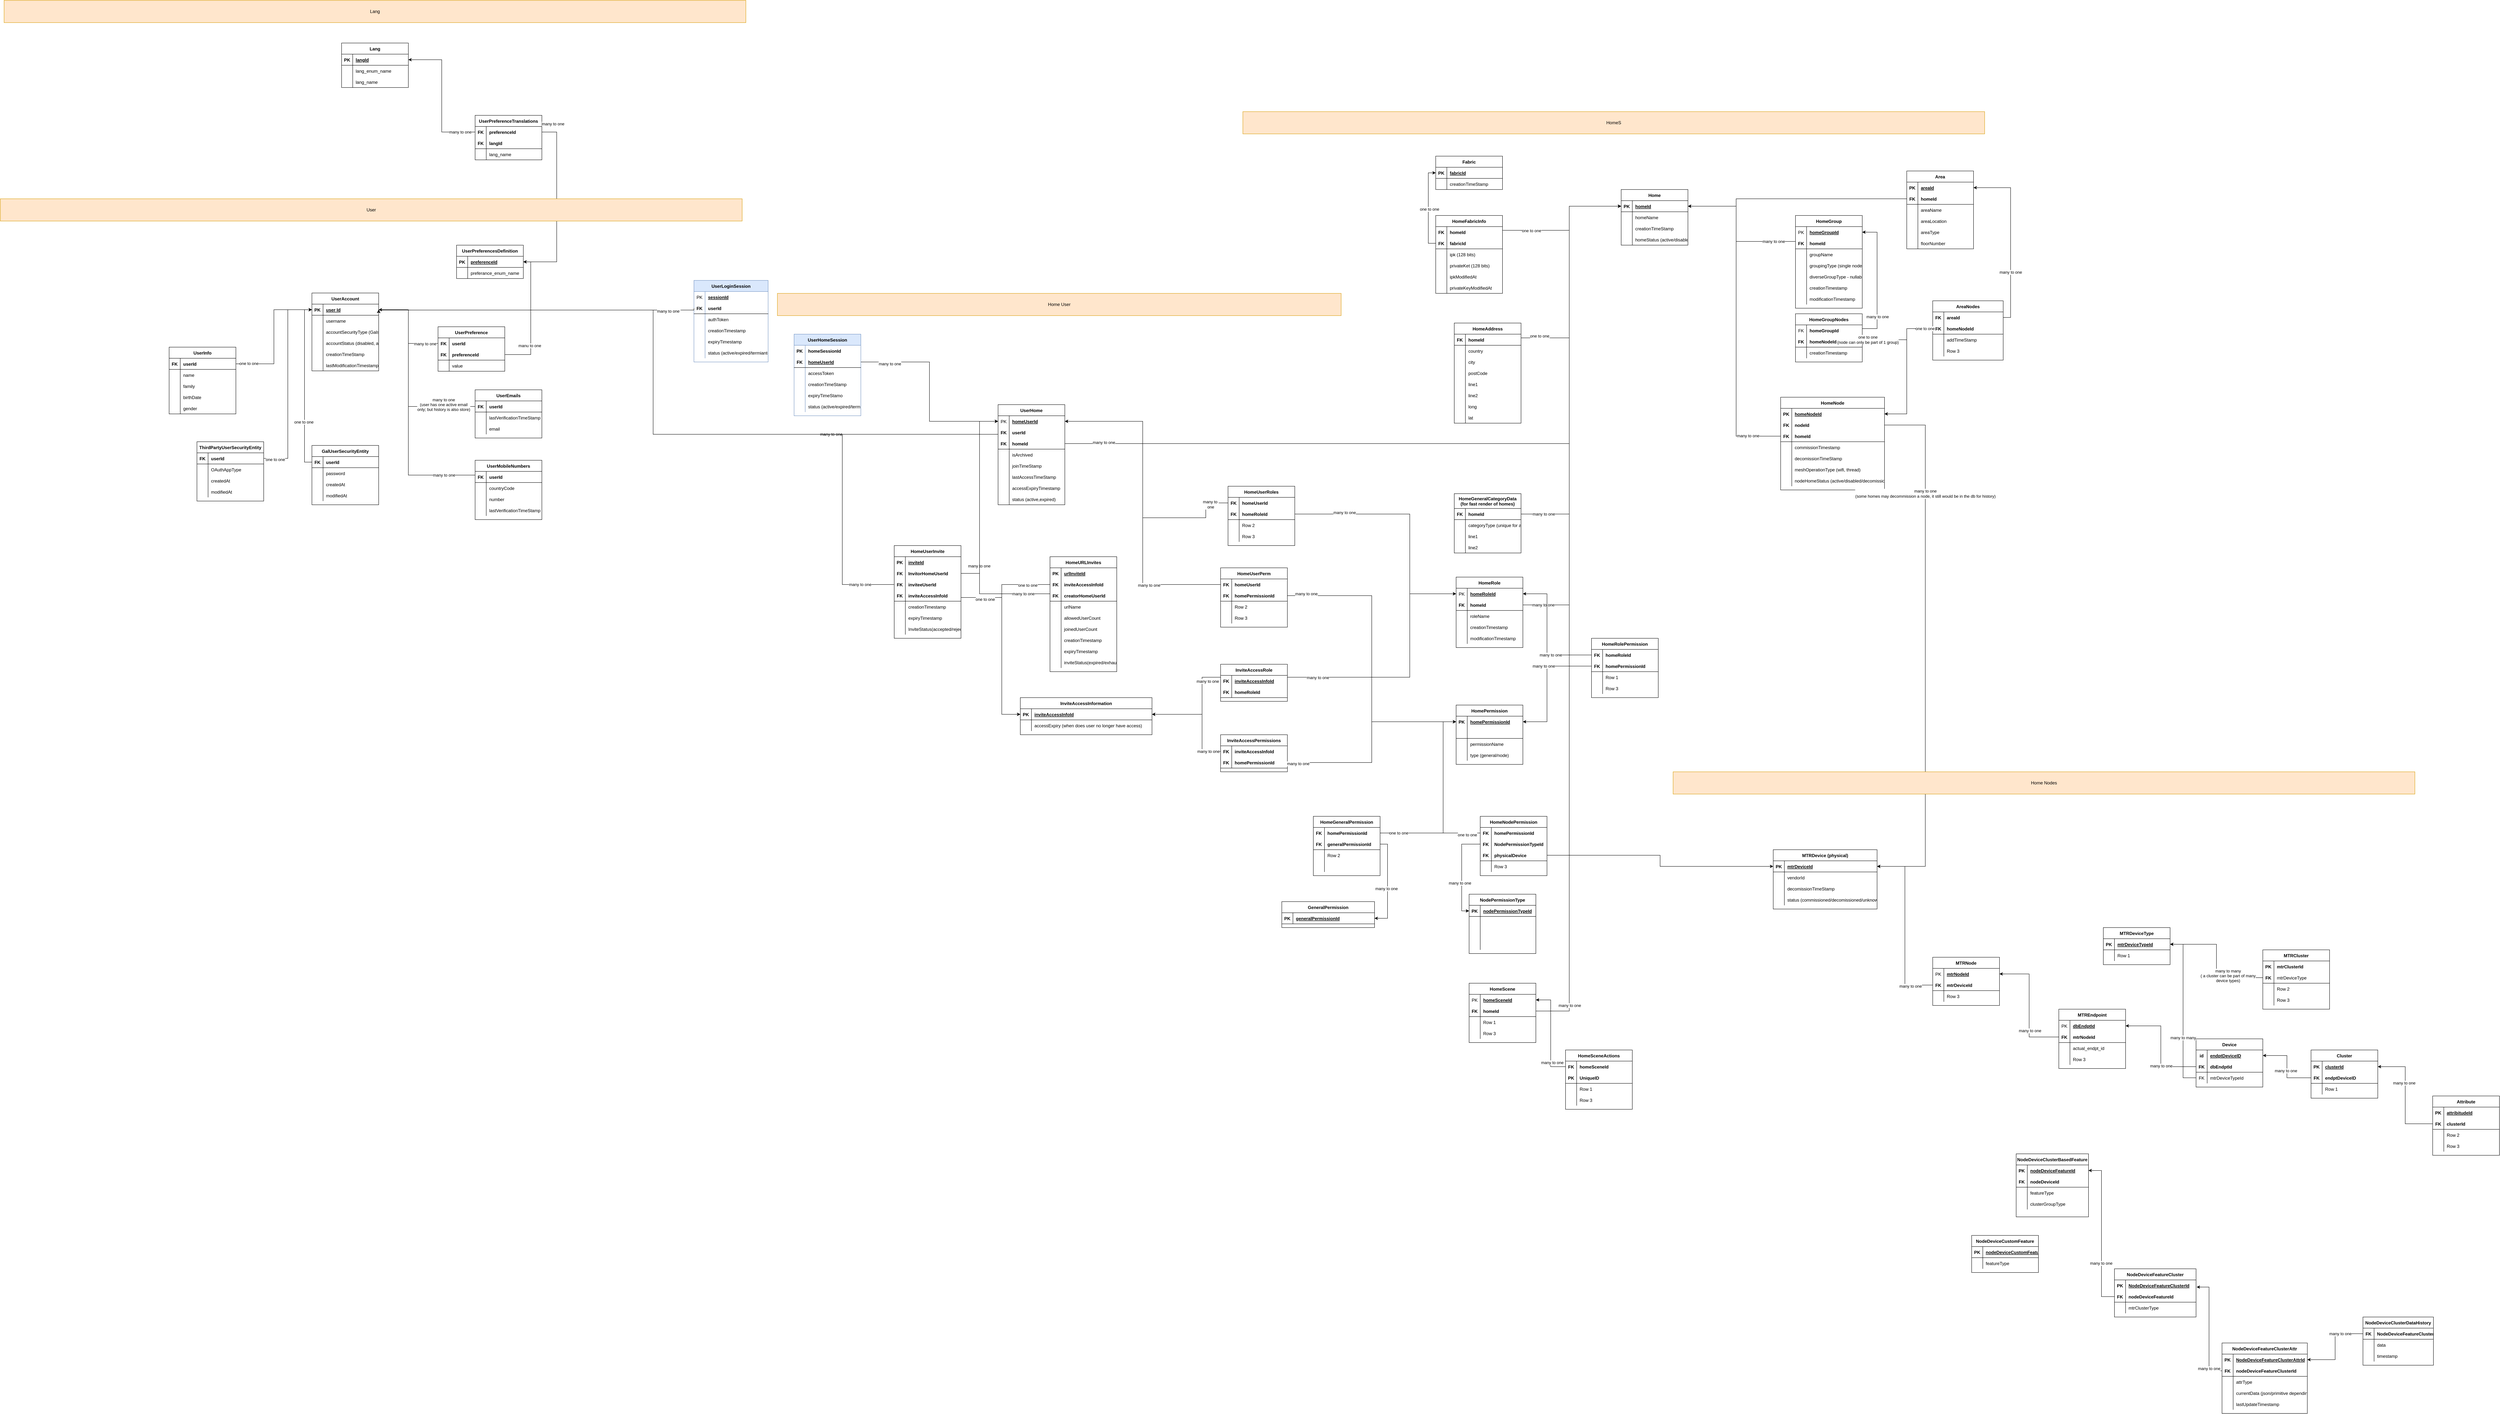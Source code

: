 <mxfile version="20.7.4" type="device"><diagram id="nBZScR1PtgsVybNq3-Z-" name="Page-1"><mxGraphModel dx="7914" dy="-1459" grid="1" gridSize="10" guides="1" tooltips="1" connect="1" arrows="1" fold="1" page="1" pageScale="1" pageWidth="850" pageHeight="1100" math="0" shadow="0"><root><mxCell id="0"/><mxCell id="1" parent="0"/><mxCell id="B_CLptFLH0cjZhWiTiKS-23" value="UserAccount" style="shape=table;startSize=30;container=1;collapsible=1;childLayout=tableLayout;fixedRows=1;rowLines=0;fontStyle=1;align=center;resizeLast=1;" parent="1" vertex="1"><mxGeometry x="-5840" y="3089" width="180" height="210" as="geometry"><mxRectangle x="-1090" y="1580" width="120" height="30" as="alternateBounds"/></mxGeometry></mxCell><mxCell id="B_CLptFLH0cjZhWiTiKS-24" value="" style="shape=tableRow;horizontal=0;startSize=0;swimlaneHead=0;swimlaneBody=0;fillColor=none;collapsible=0;dropTarget=0;points=[[0,0.5],[1,0.5]];portConstraint=eastwest;top=0;left=0;right=0;bottom=1;" parent="B_CLptFLH0cjZhWiTiKS-23" vertex="1"><mxGeometry y="30" width="180" height="30" as="geometry"/></mxCell><mxCell id="B_CLptFLH0cjZhWiTiKS-25" value="PK" style="shape=partialRectangle;connectable=0;fillColor=none;top=0;left=0;bottom=0;right=0;fontStyle=1;overflow=hidden;" parent="B_CLptFLH0cjZhWiTiKS-24" vertex="1"><mxGeometry width="30" height="30" as="geometry"><mxRectangle width="30" height="30" as="alternateBounds"/></mxGeometry></mxCell><mxCell id="B_CLptFLH0cjZhWiTiKS-26" value="user Id" style="shape=partialRectangle;connectable=0;fillColor=none;top=0;left=0;bottom=0;right=0;align=left;spacingLeft=6;fontStyle=5;overflow=hidden;" parent="B_CLptFLH0cjZhWiTiKS-24" vertex="1"><mxGeometry x="30" width="150" height="30" as="geometry"><mxRectangle width="150" height="30" as="alternateBounds"/></mxGeometry></mxCell><mxCell id="B_CLptFLH0cjZhWiTiKS-30" value="" style="shape=tableRow;horizontal=0;startSize=0;swimlaneHead=0;swimlaneBody=0;fillColor=none;collapsible=0;dropTarget=0;points=[[0,0.5],[1,0.5]];portConstraint=eastwest;top=0;left=0;right=0;bottom=0;" parent="B_CLptFLH0cjZhWiTiKS-23" vertex="1"><mxGeometry y="60" width="180" height="30" as="geometry"/></mxCell><mxCell id="B_CLptFLH0cjZhWiTiKS-31" value="" style="shape=partialRectangle;connectable=0;fillColor=none;top=0;left=0;bottom=0;right=0;editable=1;overflow=hidden;" parent="B_CLptFLH0cjZhWiTiKS-30" vertex="1"><mxGeometry width="30" height="30" as="geometry"><mxRectangle width="30" height="30" as="alternateBounds"/></mxGeometry></mxCell><mxCell id="B_CLptFLH0cjZhWiTiKS-32" value="username" style="shape=partialRectangle;connectable=0;fillColor=none;top=0;left=0;bottom=0;right=0;align=left;spacingLeft=6;overflow=hidden;" parent="B_CLptFLH0cjZhWiTiKS-30" vertex="1"><mxGeometry x="30" width="150" height="30" as="geometry"><mxRectangle width="150" height="30" as="alternateBounds"/></mxGeometry></mxCell><mxCell id="B_CLptFLH0cjZhWiTiKS-337" value="" style="shape=tableRow;horizontal=0;startSize=0;swimlaneHead=0;swimlaneBody=0;fillColor=none;collapsible=0;dropTarget=0;points=[[0,0.5],[1,0.5]];portConstraint=eastwest;top=0;left=0;right=0;bottom=0;" parent="B_CLptFLH0cjZhWiTiKS-23" vertex="1"><mxGeometry y="90" width="180" height="30" as="geometry"/></mxCell><mxCell id="B_CLptFLH0cjZhWiTiKS-338" value="" style="shape=partialRectangle;connectable=0;fillColor=none;top=0;left=0;bottom=0;right=0;editable=1;overflow=hidden;" parent="B_CLptFLH0cjZhWiTiKS-337" vertex="1"><mxGeometry width="30" height="30" as="geometry"><mxRectangle width="30" height="30" as="alternateBounds"/></mxGeometry></mxCell><mxCell id="B_CLptFLH0cjZhWiTiKS-339" value="accountSecurityType (Galsie / Third party)" style="shape=partialRectangle;connectable=0;fillColor=none;top=0;left=0;bottom=0;right=0;align=left;spacingLeft=6;overflow=hidden;" parent="B_CLptFLH0cjZhWiTiKS-337" vertex="1"><mxGeometry x="30" width="150" height="30" as="geometry"><mxRectangle width="150" height="30" as="alternateBounds"/></mxGeometry></mxCell><mxCell id="ZjLc5agM7vCobSsUPI5c-1" value="" style="shape=tableRow;horizontal=0;startSize=0;swimlaneHead=0;swimlaneBody=0;fillColor=none;collapsible=0;dropTarget=0;points=[[0,0.5],[1,0.5]];portConstraint=eastwest;top=0;left=0;right=0;bottom=0;" parent="B_CLptFLH0cjZhWiTiKS-23" vertex="1"><mxGeometry y="120" width="180" height="30" as="geometry"/></mxCell><mxCell id="ZjLc5agM7vCobSsUPI5c-2" value="" style="shape=partialRectangle;connectable=0;fillColor=none;top=0;left=0;bottom=0;right=0;editable=1;overflow=hidden;" parent="ZjLc5agM7vCobSsUPI5c-1" vertex="1"><mxGeometry width="30" height="30" as="geometry"><mxRectangle width="30" height="30" as="alternateBounds"/></mxGeometry></mxCell><mxCell id="ZjLc5agM7vCobSsUPI5c-3" value="accountStatus (disabled, active, blocked, ...)" style="shape=partialRectangle;connectable=0;fillColor=none;top=0;left=0;bottom=0;right=0;align=left;spacingLeft=6;overflow=hidden;" parent="ZjLc5agM7vCobSsUPI5c-1" vertex="1"><mxGeometry x="30" width="150" height="30" as="geometry"><mxRectangle width="150" height="30" as="alternateBounds"/></mxGeometry></mxCell><mxCell id="B_CLptFLH0cjZhWiTiKS-33" value="" style="shape=tableRow;horizontal=0;startSize=0;swimlaneHead=0;swimlaneBody=0;fillColor=none;collapsible=0;dropTarget=0;points=[[0,0.5],[1,0.5]];portConstraint=eastwest;top=0;left=0;right=0;bottom=0;" parent="B_CLptFLH0cjZhWiTiKS-23" vertex="1"><mxGeometry y="150" width="180" height="30" as="geometry"/></mxCell><mxCell id="B_CLptFLH0cjZhWiTiKS-34" value="" style="shape=partialRectangle;connectable=0;fillColor=none;top=0;left=0;bottom=0;right=0;editable=1;overflow=hidden;" parent="B_CLptFLH0cjZhWiTiKS-33" vertex="1"><mxGeometry width="30" height="30" as="geometry"><mxRectangle width="30" height="30" as="alternateBounds"/></mxGeometry></mxCell><mxCell id="B_CLptFLH0cjZhWiTiKS-35" value="creationTimeStamp" style="shape=partialRectangle;connectable=0;fillColor=none;top=0;left=0;bottom=0;right=0;align=left;spacingLeft=6;overflow=hidden;" parent="B_CLptFLH0cjZhWiTiKS-33" vertex="1"><mxGeometry x="30" width="150" height="30" as="geometry"><mxRectangle width="150" height="30" as="alternateBounds"/></mxGeometry></mxCell><mxCell id="B_CLptFLH0cjZhWiTiKS-100" value="" style="shape=tableRow;horizontal=0;startSize=0;swimlaneHead=0;swimlaneBody=0;fillColor=none;collapsible=0;dropTarget=0;points=[[0,0.5],[1,0.5]];portConstraint=eastwest;top=0;left=0;right=0;bottom=0;" parent="B_CLptFLH0cjZhWiTiKS-23" vertex="1"><mxGeometry y="180" width="180" height="30" as="geometry"/></mxCell><mxCell id="B_CLptFLH0cjZhWiTiKS-101" value="" style="shape=partialRectangle;connectable=0;fillColor=none;top=0;left=0;bottom=0;right=0;editable=1;overflow=hidden;" parent="B_CLptFLH0cjZhWiTiKS-100" vertex="1"><mxGeometry width="30" height="30" as="geometry"><mxRectangle width="30" height="30" as="alternateBounds"/></mxGeometry></mxCell><mxCell id="B_CLptFLH0cjZhWiTiKS-102" value="lastModificationTimestamp" style="shape=partialRectangle;connectable=0;fillColor=none;top=0;left=0;bottom=0;right=0;align=left;spacingLeft=6;overflow=hidden;" parent="B_CLptFLH0cjZhWiTiKS-100" vertex="1"><mxGeometry x="30" width="150" height="30" as="geometry"><mxRectangle width="150" height="30" as="alternateBounds"/></mxGeometry></mxCell><mxCell id="B_CLptFLH0cjZhWiTiKS-36" value="UserMobileNumbers" style="shape=table;startSize=30;container=1;collapsible=1;childLayout=tableLayout;fixedRows=1;rowLines=0;fontStyle=1;align=center;resizeLast=1;" parent="1" vertex="1"><mxGeometry x="-5400" y="3540" width="180" height="160" as="geometry"/></mxCell><mxCell id="B_CLptFLH0cjZhWiTiKS-37" value="" style="shape=tableRow;horizontal=0;startSize=0;swimlaneHead=0;swimlaneBody=0;fillColor=none;collapsible=0;dropTarget=0;points=[[0,0.5],[1,0.5]];portConstraint=eastwest;top=0;left=0;right=0;bottom=1;" parent="B_CLptFLH0cjZhWiTiKS-36" vertex="1"><mxGeometry y="30" width="180" height="30" as="geometry"/></mxCell><mxCell id="B_CLptFLH0cjZhWiTiKS-38" value="FK" style="shape=partialRectangle;connectable=0;fillColor=none;top=0;left=0;bottom=0;right=0;fontStyle=1;overflow=hidden;" parent="B_CLptFLH0cjZhWiTiKS-37" vertex="1"><mxGeometry width="30" height="30" as="geometry"><mxRectangle width="30" height="30" as="alternateBounds"/></mxGeometry></mxCell><mxCell id="B_CLptFLH0cjZhWiTiKS-39" value="userId" style="shape=partialRectangle;connectable=0;fillColor=none;top=0;left=0;bottom=0;right=0;align=left;spacingLeft=6;fontStyle=1;overflow=hidden;" parent="B_CLptFLH0cjZhWiTiKS-37" vertex="1"><mxGeometry x="30" width="150" height="30" as="geometry"><mxRectangle width="150" height="30" as="alternateBounds"/></mxGeometry></mxCell><mxCell id="B_CLptFLH0cjZhWiTiKS-40" value="" style="shape=tableRow;horizontal=0;startSize=0;swimlaneHead=0;swimlaneBody=0;fillColor=none;collapsible=0;dropTarget=0;points=[[0,0.5],[1,0.5]];portConstraint=eastwest;top=0;left=0;right=0;bottom=0;" parent="B_CLptFLH0cjZhWiTiKS-36" vertex="1"><mxGeometry y="60" width="180" height="30" as="geometry"/></mxCell><mxCell id="B_CLptFLH0cjZhWiTiKS-41" value="" style="shape=partialRectangle;connectable=0;fillColor=none;top=0;left=0;bottom=0;right=0;editable=1;overflow=hidden;" parent="B_CLptFLH0cjZhWiTiKS-40" vertex="1"><mxGeometry width="30" height="30" as="geometry"><mxRectangle width="30" height="30" as="alternateBounds"/></mxGeometry></mxCell><mxCell id="B_CLptFLH0cjZhWiTiKS-42" value="countryCode" style="shape=partialRectangle;connectable=0;fillColor=none;top=0;left=0;bottom=0;right=0;align=left;spacingLeft=6;overflow=hidden;" parent="B_CLptFLH0cjZhWiTiKS-40" vertex="1"><mxGeometry x="30" width="150" height="30" as="geometry"><mxRectangle width="150" height="30" as="alternateBounds"/></mxGeometry></mxCell><mxCell id="B_CLptFLH0cjZhWiTiKS-43" value="" style="shape=tableRow;horizontal=0;startSize=0;swimlaneHead=0;swimlaneBody=0;fillColor=none;collapsible=0;dropTarget=0;points=[[0,0.5],[1,0.5]];portConstraint=eastwest;top=0;left=0;right=0;bottom=0;" parent="B_CLptFLH0cjZhWiTiKS-36" vertex="1"><mxGeometry y="90" width="180" height="30" as="geometry"/></mxCell><mxCell id="B_CLptFLH0cjZhWiTiKS-44" value="" style="shape=partialRectangle;connectable=0;fillColor=none;top=0;left=0;bottom=0;right=0;editable=1;overflow=hidden;" parent="B_CLptFLH0cjZhWiTiKS-43" vertex="1"><mxGeometry width="30" height="30" as="geometry"><mxRectangle width="30" height="30" as="alternateBounds"/></mxGeometry></mxCell><mxCell id="B_CLptFLH0cjZhWiTiKS-45" value="number" style="shape=partialRectangle;connectable=0;fillColor=none;top=0;left=0;bottom=0;right=0;align=left;spacingLeft=6;overflow=hidden;" parent="B_CLptFLH0cjZhWiTiKS-43" vertex="1"><mxGeometry x="30" width="150" height="30" as="geometry"><mxRectangle width="150" height="30" as="alternateBounds"/></mxGeometry></mxCell><mxCell id="B_CLptFLH0cjZhWiTiKS-46" value="" style="shape=tableRow;horizontal=0;startSize=0;swimlaneHead=0;swimlaneBody=0;fillColor=none;collapsible=0;dropTarget=0;points=[[0,0.5],[1,0.5]];portConstraint=eastwest;top=0;left=0;right=0;bottom=0;" parent="B_CLptFLH0cjZhWiTiKS-36" vertex="1"><mxGeometry y="120" width="180" height="30" as="geometry"/></mxCell><mxCell id="B_CLptFLH0cjZhWiTiKS-47" value="" style="shape=partialRectangle;connectable=0;fillColor=none;top=0;left=0;bottom=0;right=0;editable=1;overflow=hidden;" parent="B_CLptFLH0cjZhWiTiKS-46" vertex="1"><mxGeometry width="30" height="30" as="geometry"><mxRectangle width="30" height="30" as="alternateBounds"/></mxGeometry></mxCell><mxCell id="B_CLptFLH0cjZhWiTiKS-48" value="lastVerificationTimeStamp" style="shape=partialRectangle;connectable=0;fillColor=none;top=0;left=0;bottom=0;right=0;align=left;spacingLeft=6;overflow=hidden;" parent="B_CLptFLH0cjZhWiTiKS-46" vertex="1"><mxGeometry x="30" width="150" height="30" as="geometry"><mxRectangle width="150" height="30" as="alternateBounds"/></mxGeometry></mxCell><mxCell id="B_CLptFLH0cjZhWiTiKS-53" value="UserEmails" style="shape=table;startSize=30;container=1;collapsible=1;childLayout=tableLayout;fixedRows=1;rowLines=0;fontStyle=1;align=center;resizeLast=1;" parent="1" vertex="1"><mxGeometry x="-5400" y="3350" width="180" height="130" as="geometry"/></mxCell><mxCell id="B_CLptFLH0cjZhWiTiKS-54" value="" style="shape=tableRow;horizontal=0;startSize=0;swimlaneHead=0;swimlaneBody=0;fillColor=none;collapsible=0;dropTarget=0;points=[[0,0.5],[1,0.5]];portConstraint=eastwest;top=0;left=0;right=0;bottom=1;" parent="B_CLptFLH0cjZhWiTiKS-53" vertex="1"><mxGeometry y="30" width="180" height="30" as="geometry"/></mxCell><mxCell id="B_CLptFLH0cjZhWiTiKS-55" value="FK" style="shape=partialRectangle;connectable=0;fillColor=none;top=0;left=0;bottom=0;right=0;fontStyle=1;overflow=hidden;" parent="B_CLptFLH0cjZhWiTiKS-54" vertex="1"><mxGeometry width="30" height="30" as="geometry"><mxRectangle width="30" height="30" as="alternateBounds"/></mxGeometry></mxCell><mxCell id="B_CLptFLH0cjZhWiTiKS-56" value="userId" style="shape=partialRectangle;connectable=0;fillColor=none;top=0;left=0;bottom=0;right=0;align=left;spacingLeft=6;fontStyle=1;overflow=hidden;" parent="B_CLptFLH0cjZhWiTiKS-54" vertex="1"><mxGeometry x="30" width="150" height="30" as="geometry"><mxRectangle width="150" height="30" as="alternateBounds"/></mxGeometry></mxCell><mxCell id="B_CLptFLH0cjZhWiTiKS-63" value="" style="shape=tableRow;horizontal=0;startSize=0;swimlaneHead=0;swimlaneBody=0;fillColor=none;collapsible=0;dropTarget=0;points=[[0,0.5],[1,0.5]];portConstraint=eastwest;top=0;left=0;right=0;bottom=0;" parent="B_CLptFLH0cjZhWiTiKS-53" vertex="1"><mxGeometry y="60" width="180" height="30" as="geometry"/></mxCell><mxCell id="B_CLptFLH0cjZhWiTiKS-64" value="" style="shape=partialRectangle;connectable=0;fillColor=none;top=0;left=0;bottom=0;right=0;editable=1;overflow=hidden;" parent="B_CLptFLH0cjZhWiTiKS-63" vertex="1"><mxGeometry width="30" height="30" as="geometry"><mxRectangle width="30" height="30" as="alternateBounds"/></mxGeometry></mxCell><mxCell id="B_CLptFLH0cjZhWiTiKS-65" value="lastVerificationTimeStamp" style="shape=partialRectangle;connectable=0;fillColor=none;top=0;left=0;bottom=0;right=0;align=left;spacingLeft=6;overflow=hidden;" parent="B_CLptFLH0cjZhWiTiKS-63" vertex="1"><mxGeometry x="30" width="150" height="30" as="geometry"><mxRectangle width="150" height="30" as="alternateBounds"/></mxGeometry></mxCell><mxCell id="B_CLptFLH0cjZhWiTiKS-57" value="" style="shape=tableRow;horizontal=0;startSize=0;swimlaneHead=0;swimlaneBody=0;fillColor=none;collapsible=0;dropTarget=0;points=[[0,0.5],[1,0.5]];portConstraint=eastwest;top=0;left=0;right=0;bottom=0;" parent="B_CLptFLH0cjZhWiTiKS-53" vertex="1"><mxGeometry y="90" width="180" height="30" as="geometry"/></mxCell><mxCell id="B_CLptFLH0cjZhWiTiKS-58" value="" style="shape=partialRectangle;connectable=0;fillColor=none;top=0;left=0;bottom=0;right=0;editable=1;overflow=hidden;" parent="B_CLptFLH0cjZhWiTiKS-57" vertex="1"><mxGeometry width="30" height="30" as="geometry"><mxRectangle width="30" height="30" as="alternateBounds"/></mxGeometry></mxCell><mxCell id="B_CLptFLH0cjZhWiTiKS-59" value="email" style="shape=partialRectangle;connectable=0;fillColor=none;top=0;left=0;bottom=0;right=0;align=left;spacingLeft=6;overflow=hidden;" parent="B_CLptFLH0cjZhWiTiKS-57" vertex="1"><mxGeometry x="30" width="150" height="30" as="geometry"><mxRectangle width="150" height="30" as="alternateBounds"/></mxGeometry></mxCell><mxCell id="B_CLptFLH0cjZhWiTiKS-87" value="" style="shape=tableRow;horizontal=0;startSize=0;swimlaneHead=0;swimlaneBody=0;fillColor=none;collapsible=0;dropTarget=0;points=[[0,0.5],[1,0.5]];portConstraint=eastwest;top=0;left=0;right=0;bottom=0;" parent="1" vertex="1"><mxGeometry x="-5840" y="3945" width="180" height="30" as="geometry"/></mxCell><mxCell id="B_CLptFLH0cjZhWiTiKS-88" value="" style="shape=partialRectangle;connectable=0;fillColor=none;top=0;left=0;bottom=0;right=0;editable=1;overflow=hidden;" parent="B_CLptFLH0cjZhWiTiKS-87" vertex="1"><mxGeometry width="30" height="30" as="geometry"><mxRectangle width="30" height="30" as="alternateBounds"/></mxGeometry></mxCell><mxCell id="B_CLptFLH0cjZhWiTiKS-119" value="UserInfo" style="shape=table;startSize=30;container=1;collapsible=1;childLayout=tableLayout;fixedRows=1;rowLines=0;fontStyle=1;align=center;resizeLast=1;" parent="1" vertex="1"><mxGeometry x="-6225" y="3235" width="180" height="180" as="geometry"><mxRectangle x="-1090" y="1580" width="120" height="30" as="alternateBounds"/></mxGeometry></mxCell><mxCell id="B_CLptFLH0cjZhWiTiKS-120" value="" style="shape=tableRow;horizontal=0;startSize=0;swimlaneHead=0;swimlaneBody=0;fillColor=none;collapsible=0;dropTarget=0;points=[[0,0.5],[1,0.5]];portConstraint=eastwest;top=0;left=0;right=0;bottom=1;" parent="B_CLptFLH0cjZhWiTiKS-119" vertex="1"><mxGeometry y="30" width="180" height="30" as="geometry"/></mxCell><mxCell id="B_CLptFLH0cjZhWiTiKS-121" value="FK" style="shape=partialRectangle;connectable=0;fillColor=none;top=0;left=0;bottom=0;right=0;fontStyle=1;overflow=hidden;" parent="B_CLptFLH0cjZhWiTiKS-120" vertex="1"><mxGeometry width="30" height="30" as="geometry"><mxRectangle width="30" height="30" as="alternateBounds"/></mxGeometry></mxCell><mxCell id="B_CLptFLH0cjZhWiTiKS-122" value="userId" style="shape=partialRectangle;connectable=0;fillColor=none;top=0;left=0;bottom=0;right=0;align=left;spacingLeft=6;fontStyle=1;overflow=hidden;" parent="B_CLptFLH0cjZhWiTiKS-120" vertex="1"><mxGeometry x="30" width="150" height="30" as="geometry"><mxRectangle width="150" height="30" as="alternateBounds"/></mxGeometry></mxCell><mxCell id="B_CLptFLH0cjZhWiTiKS-123" value="" style="shape=tableRow;horizontal=0;startSize=0;swimlaneHead=0;swimlaneBody=0;fillColor=none;collapsible=0;dropTarget=0;points=[[0,0.5],[1,0.5]];portConstraint=eastwest;top=0;left=0;right=0;bottom=0;" parent="B_CLptFLH0cjZhWiTiKS-119" vertex="1"><mxGeometry y="60" width="180" height="30" as="geometry"/></mxCell><mxCell id="B_CLptFLH0cjZhWiTiKS-124" value="" style="shape=partialRectangle;connectable=0;fillColor=none;top=0;left=0;bottom=0;right=0;editable=1;overflow=hidden;" parent="B_CLptFLH0cjZhWiTiKS-123" vertex="1"><mxGeometry width="30" height="30" as="geometry"><mxRectangle width="30" height="30" as="alternateBounds"/></mxGeometry></mxCell><mxCell id="B_CLptFLH0cjZhWiTiKS-125" value="name" style="shape=partialRectangle;connectable=0;fillColor=none;top=0;left=0;bottom=0;right=0;align=left;spacingLeft=6;overflow=hidden;" parent="B_CLptFLH0cjZhWiTiKS-123" vertex="1"><mxGeometry x="30" width="150" height="30" as="geometry"><mxRectangle width="150" height="30" as="alternateBounds"/></mxGeometry></mxCell><mxCell id="B_CLptFLH0cjZhWiTiKS-126" value="" style="shape=tableRow;horizontal=0;startSize=0;swimlaneHead=0;swimlaneBody=0;fillColor=none;collapsible=0;dropTarget=0;points=[[0,0.5],[1,0.5]];portConstraint=eastwest;top=0;left=0;right=0;bottom=0;" parent="B_CLptFLH0cjZhWiTiKS-119" vertex="1"><mxGeometry y="90" width="180" height="30" as="geometry"/></mxCell><mxCell id="B_CLptFLH0cjZhWiTiKS-127" value="" style="shape=partialRectangle;connectable=0;fillColor=none;top=0;left=0;bottom=0;right=0;editable=1;overflow=hidden;" parent="B_CLptFLH0cjZhWiTiKS-126" vertex="1"><mxGeometry width="30" height="30" as="geometry"><mxRectangle width="30" height="30" as="alternateBounds"/></mxGeometry></mxCell><mxCell id="B_CLptFLH0cjZhWiTiKS-128" value="family" style="shape=partialRectangle;connectable=0;fillColor=none;top=0;left=0;bottom=0;right=0;align=left;spacingLeft=6;overflow=hidden;" parent="B_CLptFLH0cjZhWiTiKS-126" vertex="1"><mxGeometry x="30" width="150" height="30" as="geometry"><mxRectangle width="150" height="30" as="alternateBounds"/></mxGeometry></mxCell><mxCell id="B_CLptFLH0cjZhWiTiKS-129" value="" style="shape=tableRow;horizontal=0;startSize=0;swimlaneHead=0;swimlaneBody=0;fillColor=none;collapsible=0;dropTarget=0;points=[[0,0.5],[1,0.5]];portConstraint=eastwest;top=0;left=0;right=0;bottom=0;" parent="B_CLptFLH0cjZhWiTiKS-119" vertex="1"><mxGeometry y="120" width="180" height="30" as="geometry"/></mxCell><mxCell id="B_CLptFLH0cjZhWiTiKS-130" value="" style="shape=partialRectangle;connectable=0;fillColor=none;top=0;left=0;bottom=0;right=0;editable=1;overflow=hidden;" parent="B_CLptFLH0cjZhWiTiKS-129" vertex="1"><mxGeometry width="30" height="30" as="geometry"><mxRectangle width="30" height="30" as="alternateBounds"/></mxGeometry></mxCell><mxCell id="B_CLptFLH0cjZhWiTiKS-131" value="birthDate" style="shape=partialRectangle;connectable=0;fillColor=none;top=0;left=0;bottom=0;right=0;align=left;spacingLeft=6;overflow=hidden;" parent="B_CLptFLH0cjZhWiTiKS-129" vertex="1"><mxGeometry x="30" width="150" height="30" as="geometry"><mxRectangle width="150" height="30" as="alternateBounds"/></mxGeometry></mxCell><mxCell id="B_CLptFLH0cjZhWiTiKS-132" value="" style="shape=tableRow;horizontal=0;startSize=0;swimlaneHead=0;swimlaneBody=0;fillColor=none;collapsible=0;dropTarget=0;points=[[0,0.5],[1,0.5]];portConstraint=eastwest;top=0;left=0;right=0;bottom=0;" parent="B_CLptFLH0cjZhWiTiKS-119" vertex="1"><mxGeometry y="150" width="180" height="30" as="geometry"/></mxCell><mxCell id="B_CLptFLH0cjZhWiTiKS-133" value="" style="shape=partialRectangle;connectable=0;fillColor=none;top=0;left=0;bottom=0;right=0;editable=1;overflow=hidden;" parent="B_CLptFLH0cjZhWiTiKS-132" vertex="1"><mxGeometry width="30" height="30" as="geometry"><mxRectangle width="30" height="30" as="alternateBounds"/></mxGeometry></mxCell><mxCell id="B_CLptFLH0cjZhWiTiKS-134" value="gender" style="shape=partialRectangle;connectable=0;fillColor=none;top=0;left=0;bottom=0;right=0;align=left;spacingLeft=6;overflow=hidden;" parent="B_CLptFLH0cjZhWiTiKS-132" vertex="1"><mxGeometry x="30" width="150" height="30" as="geometry"><mxRectangle width="150" height="30" as="alternateBounds"/></mxGeometry></mxCell><mxCell id="B_CLptFLH0cjZhWiTiKS-135" style="edgeStyle=orthogonalEdgeStyle;rounded=0;orthogonalLoop=1;jettySize=auto;html=1;exitX=1;exitY=0.5;exitDx=0;exitDy=0;" parent="1" source="B_CLptFLH0cjZhWiTiKS-120" target="B_CLptFLH0cjZhWiTiKS-24" edge="1"><mxGeometry relative="1" as="geometry"><mxPoint x="-5910" y="3885" as="sourcePoint"/><mxPoint x="-5890" y="3875" as="targetPoint"/></mxGeometry></mxCell><mxCell id="B_CLptFLH0cjZhWiTiKS-178" value="one to one" style="edgeLabel;html=1;align=center;verticalAlign=middle;resizable=0;points=[];" parent="B_CLptFLH0cjZhWiTiKS-135" vertex="1" connectable="0"><mxGeometry x="0.181" y="1" relative="1" as="geometry"><mxPoint x="-67" y="104" as="offset"/></mxGeometry></mxCell><mxCell id="B_CLptFLH0cjZhWiTiKS-136" value="UserPreferencesDefinition" style="shape=table;startSize=30;container=1;collapsible=1;childLayout=tableLayout;fixedRows=1;rowLines=0;fontStyle=1;align=center;resizeLast=1;" parent="1" vertex="1"><mxGeometry x="-5450" y="2960" width="180" height="90" as="geometry"><mxRectangle x="-1090" y="1580" width="120" height="30" as="alternateBounds"/></mxGeometry></mxCell><mxCell id="B_CLptFLH0cjZhWiTiKS-137" value="" style="shape=tableRow;horizontal=0;startSize=0;swimlaneHead=0;swimlaneBody=0;fillColor=none;collapsible=0;dropTarget=0;points=[[0,0.5],[1,0.5]];portConstraint=eastwest;top=0;left=0;right=0;bottom=1;" parent="B_CLptFLH0cjZhWiTiKS-136" vertex="1"><mxGeometry y="30" width="180" height="30" as="geometry"/></mxCell><mxCell id="B_CLptFLH0cjZhWiTiKS-138" value="PK" style="shape=partialRectangle;connectable=0;fillColor=none;top=0;left=0;bottom=0;right=0;fontStyle=1;overflow=hidden;" parent="B_CLptFLH0cjZhWiTiKS-137" vertex="1"><mxGeometry width="30" height="30" as="geometry"><mxRectangle width="30" height="30" as="alternateBounds"/></mxGeometry></mxCell><mxCell id="B_CLptFLH0cjZhWiTiKS-139" value="preferenceId" style="shape=partialRectangle;connectable=0;fillColor=none;top=0;left=0;bottom=0;right=0;align=left;spacingLeft=6;fontStyle=5;overflow=hidden;" parent="B_CLptFLH0cjZhWiTiKS-137" vertex="1"><mxGeometry x="30" width="150" height="30" as="geometry"><mxRectangle width="150" height="30" as="alternateBounds"/></mxGeometry></mxCell><mxCell id="B_CLptFLH0cjZhWiTiKS-140" value="" style="shape=tableRow;horizontal=0;startSize=0;swimlaneHead=0;swimlaneBody=0;fillColor=none;collapsible=0;dropTarget=0;points=[[0,0.5],[1,0.5]];portConstraint=eastwest;top=0;left=0;right=0;bottom=0;" parent="B_CLptFLH0cjZhWiTiKS-136" vertex="1"><mxGeometry y="60" width="180" height="30" as="geometry"/></mxCell><mxCell id="B_CLptFLH0cjZhWiTiKS-141" value="" style="shape=partialRectangle;connectable=0;fillColor=none;top=0;left=0;bottom=0;right=0;editable=1;overflow=hidden;" parent="B_CLptFLH0cjZhWiTiKS-140" vertex="1"><mxGeometry width="30" height="30" as="geometry"><mxRectangle width="30" height="30" as="alternateBounds"/></mxGeometry></mxCell><mxCell id="B_CLptFLH0cjZhWiTiKS-142" value="preferance_enum_name" style="shape=partialRectangle;connectable=0;fillColor=none;top=0;left=0;bottom=0;right=0;align=left;spacingLeft=6;overflow=hidden;" parent="B_CLptFLH0cjZhWiTiKS-140" vertex="1"><mxGeometry x="30" width="150" height="30" as="geometry"><mxRectangle width="150" height="30" as="alternateBounds"/></mxGeometry></mxCell><mxCell id="B_CLptFLH0cjZhWiTiKS-152" value="Lang" style="shape=table;startSize=30;container=1;collapsible=1;childLayout=tableLayout;fixedRows=1;rowLines=0;fontStyle=1;align=center;resizeLast=1;" parent="1" vertex="1"><mxGeometry x="-5760" y="2415" width="180" height="120" as="geometry"><mxRectangle x="-1090" y="1580" width="120" height="30" as="alternateBounds"/></mxGeometry></mxCell><mxCell id="B_CLptFLH0cjZhWiTiKS-153" value="" style="shape=tableRow;horizontal=0;startSize=0;swimlaneHead=0;swimlaneBody=0;fillColor=none;collapsible=0;dropTarget=0;points=[[0,0.5],[1,0.5]];portConstraint=eastwest;top=0;left=0;right=0;bottom=1;" parent="B_CLptFLH0cjZhWiTiKS-152" vertex="1"><mxGeometry y="30" width="180" height="30" as="geometry"/></mxCell><mxCell id="B_CLptFLH0cjZhWiTiKS-154" value="PK" style="shape=partialRectangle;connectable=0;fillColor=none;top=0;left=0;bottom=0;right=0;fontStyle=1;overflow=hidden;" parent="B_CLptFLH0cjZhWiTiKS-153" vertex="1"><mxGeometry width="30" height="30" as="geometry"><mxRectangle width="30" height="30" as="alternateBounds"/></mxGeometry></mxCell><mxCell id="B_CLptFLH0cjZhWiTiKS-155" value="langId" style="shape=partialRectangle;connectable=0;fillColor=none;top=0;left=0;bottom=0;right=0;align=left;spacingLeft=6;fontStyle=5;overflow=hidden;" parent="B_CLptFLH0cjZhWiTiKS-153" vertex="1"><mxGeometry x="30" width="150" height="30" as="geometry"><mxRectangle width="150" height="30" as="alternateBounds"/></mxGeometry></mxCell><mxCell id="B_CLptFLH0cjZhWiTiKS-156" value="" style="shape=tableRow;horizontal=0;startSize=0;swimlaneHead=0;swimlaneBody=0;fillColor=none;collapsible=0;dropTarget=0;points=[[0,0.5],[1,0.5]];portConstraint=eastwest;top=0;left=0;right=0;bottom=0;" parent="B_CLptFLH0cjZhWiTiKS-152" vertex="1"><mxGeometry y="60" width="180" height="30" as="geometry"/></mxCell><mxCell id="B_CLptFLH0cjZhWiTiKS-157" value="" style="shape=partialRectangle;connectable=0;fillColor=none;top=0;left=0;bottom=0;right=0;editable=1;overflow=hidden;" parent="B_CLptFLH0cjZhWiTiKS-156" vertex="1"><mxGeometry width="30" height="30" as="geometry"><mxRectangle width="30" height="30" as="alternateBounds"/></mxGeometry></mxCell><mxCell id="B_CLptFLH0cjZhWiTiKS-158" value="lang_enum_name" style="shape=partialRectangle;connectable=0;fillColor=none;top=0;left=0;bottom=0;right=0;align=left;spacingLeft=6;overflow=hidden;" parent="B_CLptFLH0cjZhWiTiKS-156" vertex="1"><mxGeometry x="30" width="150" height="30" as="geometry"><mxRectangle width="150" height="30" as="alternateBounds"/></mxGeometry></mxCell><mxCell id="B_CLptFLH0cjZhWiTiKS-162" value="" style="shape=tableRow;horizontal=0;startSize=0;swimlaneHead=0;swimlaneBody=0;fillColor=none;collapsible=0;dropTarget=0;points=[[0,0.5],[1,0.5]];portConstraint=eastwest;top=0;left=0;right=0;bottom=0;" parent="B_CLptFLH0cjZhWiTiKS-152" vertex="1"><mxGeometry y="90" width="180" height="30" as="geometry"/></mxCell><mxCell id="B_CLptFLH0cjZhWiTiKS-163" value="" style="shape=partialRectangle;connectable=0;fillColor=none;top=0;left=0;bottom=0;right=0;editable=1;overflow=hidden;" parent="B_CLptFLH0cjZhWiTiKS-162" vertex="1"><mxGeometry width="30" height="30" as="geometry"><mxRectangle width="30" height="30" as="alternateBounds"/></mxGeometry></mxCell><mxCell id="B_CLptFLH0cjZhWiTiKS-164" value="lang_name" style="shape=partialRectangle;connectable=0;fillColor=none;top=0;left=0;bottom=0;right=0;align=left;spacingLeft=6;overflow=hidden;" parent="B_CLptFLH0cjZhWiTiKS-162" vertex="1"><mxGeometry x="30" width="150" height="30" as="geometry"><mxRectangle width="150" height="30" as="alternateBounds"/></mxGeometry></mxCell><mxCell id="B_CLptFLH0cjZhWiTiKS-166" value="UserPreferenceTranslations" style="shape=table;startSize=30;container=1;collapsible=1;childLayout=tableLayout;fixedRows=1;rowLines=0;fontStyle=1;align=center;resizeLast=1;" parent="1" vertex="1"><mxGeometry x="-5400" y="2610" width="180" height="120" as="geometry"><mxRectangle x="-1090" y="1580" width="120" height="30" as="alternateBounds"/></mxGeometry></mxCell><mxCell id="B_CLptFLH0cjZhWiTiKS-170" value="" style="shape=tableRow;horizontal=0;startSize=0;swimlaneHead=0;swimlaneBody=0;fillColor=none;collapsible=0;dropTarget=0;points=[[0,0.5],[1,0.5]];portConstraint=eastwest;top=0;left=0;right=0;bottom=0;" parent="B_CLptFLH0cjZhWiTiKS-166" vertex="1"><mxGeometry y="30" width="180" height="30" as="geometry"/></mxCell><mxCell id="B_CLptFLH0cjZhWiTiKS-171" value="FK" style="shape=partialRectangle;connectable=0;fillColor=none;top=0;left=0;bottom=0;right=0;editable=1;overflow=hidden;fontStyle=1" parent="B_CLptFLH0cjZhWiTiKS-170" vertex="1"><mxGeometry width="30" height="30" as="geometry"><mxRectangle width="30" height="30" as="alternateBounds"/></mxGeometry></mxCell><mxCell id="B_CLptFLH0cjZhWiTiKS-172" value="preferenceId" style="shape=partialRectangle;connectable=0;fillColor=none;top=0;left=0;bottom=0;right=0;align=left;spacingLeft=6;overflow=hidden;fontStyle=1" parent="B_CLptFLH0cjZhWiTiKS-170" vertex="1"><mxGeometry x="30" width="150" height="30" as="geometry"><mxRectangle width="150" height="30" as="alternateBounds"/></mxGeometry></mxCell><mxCell id="B_CLptFLH0cjZhWiTiKS-167" value="" style="shape=tableRow;horizontal=0;startSize=0;swimlaneHead=0;swimlaneBody=0;fillColor=none;collapsible=0;dropTarget=0;points=[[0,0.5],[1,0.5]];portConstraint=eastwest;top=0;left=0;right=0;bottom=1;" parent="B_CLptFLH0cjZhWiTiKS-166" vertex="1"><mxGeometry y="60" width="180" height="30" as="geometry"/></mxCell><mxCell id="B_CLptFLH0cjZhWiTiKS-168" value="FK" style="shape=partialRectangle;connectable=0;fillColor=none;top=0;left=0;bottom=0;right=0;fontStyle=1;overflow=hidden;" parent="B_CLptFLH0cjZhWiTiKS-167" vertex="1"><mxGeometry width="30" height="30" as="geometry"><mxRectangle width="30" height="30" as="alternateBounds"/></mxGeometry></mxCell><mxCell id="B_CLptFLH0cjZhWiTiKS-169" value="langId" style="shape=partialRectangle;connectable=0;fillColor=none;top=0;left=0;bottom=0;right=0;align=left;spacingLeft=6;fontStyle=1;overflow=hidden;" parent="B_CLptFLH0cjZhWiTiKS-167" vertex="1"><mxGeometry x="30" width="150" height="30" as="geometry"><mxRectangle width="150" height="30" as="alternateBounds"/></mxGeometry></mxCell><mxCell id="B_CLptFLH0cjZhWiTiKS-173" value="" style="shape=tableRow;horizontal=0;startSize=0;swimlaneHead=0;swimlaneBody=0;fillColor=none;collapsible=0;dropTarget=0;points=[[0,0.5],[1,0.5]];portConstraint=eastwest;top=0;left=0;right=0;bottom=0;" parent="B_CLptFLH0cjZhWiTiKS-166" vertex="1"><mxGeometry y="90" width="180" height="30" as="geometry"/></mxCell><mxCell id="B_CLptFLH0cjZhWiTiKS-174" value="" style="shape=partialRectangle;connectable=0;fillColor=none;top=0;left=0;bottom=0;right=0;editable=1;overflow=hidden;" parent="B_CLptFLH0cjZhWiTiKS-173" vertex="1"><mxGeometry width="30" height="30" as="geometry"><mxRectangle width="30" height="30" as="alternateBounds"/></mxGeometry></mxCell><mxCell id="B_CLptFLH0cjZhWiTiKS-175" value="lang_name" style="shape=partialRectangle;connectable=0;fillColor=none;top=0;left=0;bottom=0;right=0;align=left;spacingLeft=6;overflow=hidden;" parent="B_CLptFLH0cjZhWiTiKS-173" vertex="1"><mxGeometry x="30" width="150" height="30" as="geometry"><mxRectangle width="150" height="30" as="alternateBounds"/></mxGeometry></mxCell><mxCell id="B_CLptFLH0cjZhWiTiKS-176" style="edgeStyle=orthogonalEdgeStyle;rounded=0;orthogonalLoop=1;jettySize=auto;html=1;exitX=0;exitY=0.5;exitDx=0;exitDy=0;entryX=1;entryY=0.5;entryDx=0;entryDy=0;" parent="1" source="B_CLptFLH0cjZhWiTiKS-170" target="B_CLptFLH0cjZhWiTiKS-153" edge="1"><mxGeometry relative="1" as="geometry"/></mxCell><mxCell id="B_CLptFLH0cjZhWiTiKS-177" value="many to one" style="edgeLabel;html=1;align=center;verticalAlign=middle;resizable=0;points=[];" parent="B_CLptFLH0cjZhWiTiKS-176" vertex="1" connectable="0"><mxGeometry x="-0.081" y="1" relative="1" as="geometry"><mxPoint x="51" y="82" as="offset"/></mxGeometry></mxCell><mxCell id="B_CLptFLH0cjZhWiTiKS-189" style="edgeStyle=orthogonalEdgeStyle;rounded=0;orthogonalLoop=1;jettySize=auto;html=1;exitX=1;exitY=0.5;exitDx=0;exitDy=0;entryX=1;entryY=0.5;entryDx=0;entryDy=0;" parent="1" source="B_CLptFLH0cjZhWiTiKS-170" target="B_CLptFLH0cjZhWiTiKS-137" edge="1"><mxGeometry relative="1" as="geometry"><mxPoint x="-5150" y="3010" as="targetPoint"/><Array as="points"><mxPoint x="-5180" y="2655"/><mxPoint x="-5180" y="3005"/></Array></mxGeometry></mxCell><mxCell id="B_CLptFLH0cjZhWiTiKS-190" value="many to one" style="edgeLabel;html=1;align=center;verticalAlign=middle;resizable=0;points=[];" parent="B_CLptFLH0cjZhWiTiKS-189" vertex="1" connectable="0"><mxGeometry x="-0.201" y="2" relative="1" as="geometry"><mxPoint x="-12" y="-174" as="offset"/></mxGeometry></mxCell><mxCell id="B_CLptFLH0cjZhWiTiKS-192" value="UserPreference" style="shape=table;startSize=30;container=1;collapsible=1;childLayout=tableLayout;fixedRows=1;rowLines=0;fontStyle=1;align=center;resizeLast=1;" parent="1" vertex="1"><mxGeometry x="-5500" y="3180" width="180" height="120" as="geometry"><mxRectangle x="-1090" y="1580" width="120" height="30" as="alternateBounds"/></mxGeometry></mxCell><mxCell id="B_CLptFLH0cjZhWiTiKS-196" value="" style="shape=tableRow;horizontal=0;startSize=0;swimlaneHead=0;swimlaneBody=0;fillColor=none;collapsible=0;dropTarget=0;points=[[0,0.5],[1,0.5]];portConstraint=eastwest;top=0;left=0;right=0;bottom=0;" parent="B_CLptFLH0cjZhWiTiKS-192" vertex="1"><mxGeometry y="30" width="180" height="30" as="geometry"/></mxCell><mxCell id="B_CLptFLH0cjZhWiTiKS-197" value="FK" style="shape=partialRectangle;connectable=0;fillColor=none;top=0;left=0;bottom=0;right=0;editable=1;overflow=hidden;fontStyle=1" parent="B_CLptFLH0cjZhWiTiKS-196" vertex="1"><mxGeometry width="30" height="30" as="geometry"><mxRectangle width="30" height="30" as="alternateBounds"/></mxGeometry></mxCell><mxCell id="B_CLptFLH0cjZhWiTiKS-198" value="userId" style="shape=partialRectangle;connectable=0;fillColor=none;top=0;left=0;bottom=0;right=0;align=left;spacingLeft=6;overflow=hidden;fontStyle=1" parent="B_CLptFLH0cjZhWiTiKS-196" vertex="1"><mxGeometry x="30" width="150" height="30" as="geometry"><mxRectangle width="150" height="30" as="alternateBounds"/></mxGeometry></mxCell><mxCell id="B_CLptFLH0cjZhWiTiKS-193" value="" style="shape=tableRow;horizontal=0;startSize=0;swimlaneHead=0;swimlaneBody=0;fillColor=none;collapsible=0;dropTarget=0;points=[[0,0.5],[1,0.5]];portConstraint=eastwest;top=0;left=0;right=0;bottom=1;" parent="B_CLptFLH0cjZhWiTiKS-192" vertex="1"><mxGeometry y="60" width="180" height="30" as="geometry"/></mxCell><mxCell id="B_CLptFLH0cjZhWiTiKS-194" value="FK" style="shape=partialRectangle;connectable=0;fillColor=none;top=0;left=0;bottom=0;right=0;fontStyle=1;overflow=hidden;" parent="B_CLptFLH0cjZhWiTiKS-193" vertex="1"><mxGeometry width="30" height="30" as="geometry"><mxRectangle width="30" height="30" as="alternateBounds"/></mxGeometry></mxCell><mxCell id="B_CLptFLH0cjZhWiTiKS-195" value="preferenceId" style="shape=partialRectangle;connectable=0;fillColor=none;top=0;left=0;bottom=0;right=0;align=left;spacingLeft=6;fontStyle=1;overflow=hidden;" parent="B_CLptFLH0cjZhWiTiKS-193" vertex="1"><mxGeometry x="30" width="150" height="30" as="geometry"><mxRectangle width="150" height="30" as="alternateBounds"/></mxGeometry></mxCell><mxCell id="B_CLptFLH0cjZhWiTiKS-199" value="" style="shape=tableRow;horizontal=0;startSize=0;swimlaneHead=0;swimlaneBody=0;fillColor=none;collapsible=0;dropTarget=0;points=[[0,0.5],[1,0.5]];portConstraint=eastwest;top=0;left=0;right=0;bottom=0;" parent="B_CLptFLH0cjZhWiTiKS-192" vertex="1"><mxGeometry y="90" width="180" height="30" as="geometry"/></mxCell><mxCell id="B_CLptFLH0cjZhWiTiKS-200" value="" style="shape=partialRectangle;connectable=0;fillColor=none;top=0;left=0;bottom=0;right=0;editable=1;overflow=hidden;" parent="B_CLptFLH0cjZhWiTiKS-199" vertex="1"><mxGeometry width="30" height="30" as="geometry"><mxRectangle width="30" height="30" as="alternateBounds"/></mxGeometry></mxCell><mxCell id="B_CLptFLH0cjZhWiTiKS-201" value="value" style="shape=partialRectangle;connectable=0;fillColor=none;top=0;left=0;bottom=0;right=0;align=left;spacingLeft=6;overflow=hidden;" parent="B_CLptFLH0cjZhWiTiKS-199" vertex="1"><mxGeometry x="30" width="150" height="30" as="geometry"><mxRectangle width="150" height="30" as="alternateBounds"/></mxGeometry></mxCell><mxCell id="B_CLptFLH0cjZhWiTiKS-208" style="edgeStyle=orthogonalEdgeStyle;rounded=0;orthogonalLoop=1;jettySize=auto;html=1;exitX=1;exitY=0.5;exitDx=0;exitDy=0;entryX=1;entryY=0.5;entryDx=0;entryDy=0;" parent="1" source="B_CLptFLH0cjZhWiTiKS-193" target="B_CLptFLH0cjZhWiTiKS-137" edge="1"><mxGeometry relative="1" as="geometry"/></mxCell><mxCell id="B_CLptFLH0cjZhWiTiKS-211" value="manu to one" style="edgeLabel;html=1;align=center;verticalAlign=middle;resizable=0;points=[];" parent="B_CLptFLH0cjZhWiTiKS-208" vertex="1" connectable="0"><mxGeometry x="-0.444" y="3" relative="1" as="geometry"><mxPoint as="offset"/></mxGeometry></mxCell><mxCell id="B_CLptFLH0cjZhWiTiKS-212" value="UserHome" style="shape=table;startSize=30;container=1;collapsible=1;childLayout=tableLayout;fixedRows=1;rowLines=0;fontStyle=1;align=center;resizeLast=1;" parent="1" vertex="1"><mxGeometry x="-3990" y="3390" width="180" height="270" as="geometry"><mxRectangle x="-1060" y="1950" width="120" height="30" as="alternateBounds"/></mxGeometry></mxCell><mxCell id="B_CLptFLH0cjZhWiTiKS-781" value="" style="shape=tableRow;horizontal=0;startSize=0;swimlaneHead=0;swimlaneBody=0;fillColor=none;collapsible=0;dropTarget=0;points=[[0,0.5],[1,0.5]];portConstraint=eastwest;top=0;left=0;right=0;bottom=0;" parent="B_CLptFLH0cjZhWiTiKS-212" vertex="1"><mxGeometry y="30" width="180" height="30" as="geometry"/></mxCell><mxCell id="B_CLptFLH0cjZhWiTiKS-782" value="PK" style="shape=partialRectangle;connectable=0;fillColor=none;top=0;left=0;bottom=0;right=0;editable=1;overflow=hidden;" parent="B_CLptFLH0cjZhWiTiKS-781" vertex="1"><mxGeometry width="30" height="30" as="geometry"><mxRectangle width="30" height="30" as="alternateBounds"/></mxGeometry></mxCell><mxCell id="B_CLptFLH0cjZhWiTiKS-783" value="homeUserId" style="shape=partialRectangle;connectable=0;fillColor=none;top=0;left=0;bottom=0;right=0;align=left;spacingLeft=6;overflow=hidden;fontStyle=5" parent="B_CLptFLH0cjZhWiTiKS-781" vertex="1"><mxGeometry x="30" width="150" height="30" as="geometry"><mxRectangle width="150" height="30" as="alternateBounds"/></mxGeometry></mxCell><mxCell id="B_CLptFLH0cjZhWiTiKS-216" value="" style="shape=tableRow;horizontal=0;startSize=0;swimlaneHead=0;swimlaneBody=0;fillColor=none;collapsible=0;dropTarget=0;points=[[0,0.5],[1,0.5]];portConstraint=eastwest;top=0;left=0;right=0;bottom=0;" parent="B_CLptFLH0cjZhWiTiKS-212" vertex="1"><mxGeometry y="60" width="180" height="30" as="geometry"/></mxCell><mxCell id="B_CLptFLH0cjZhWiTiKS-217" value="FK" style="shape=partialRectangle;connectable=0;fillColor=none;top=0;left=0;bottom=0;right=0;editable=1;overflow=hidden;fontStyle=1" parent="B_CLptFLH0cjZhWiTiKS-216" vertex="1"><mxGeometry width="30" height="30" as="geometry"><mxRectangle width="30" height="30" as="alternateBounds"/></mxGeometry></mxCell><mxCell id="B_CLptFLH0cjZhWiTiKS-218" value="userId" style="shape=partialRectangle;connectable=0;fillColor=none;top=0;left=0;bottom=0;right=0;align=left;spacingLeft=6;overflow=hidden;fontStyle=1" parent="B_CLptFLH0cjZhWiTiKS-216" vertex="1"><mxGeometry x="30" width="150" height="30" as="geometry"><mxRectangle width="150" height="30" as="alternateBounds"/></mxGeometry></mxCell><mxCell id="B_CLptFLH0cjZhWiTiKS-213" value="" style="shape=tableRow;horizontal=0;startSize=0;swimlaneHead=0;swimlaneBody=0;fillColor=none;collapsible=0;dropTarget=0;points=[[0,0.5],[1,0.5]];portConstraint=eastwest;top=0;left=0;right=0;bottom=1;" parent="B_CLptFLH0cjZhWiTiKS-212" vertex="1"><mxGeometry y="90" width="180" height="30" as="geometry"/></mxCell><mxCell id="B_CLptFLH0cjZhWiTiKS-214" value="FK" style="shape=partialRectangle;connectable=0;fillColor=none;top=0;left=0;bottom=0;right=0;fontStyle=1;overflow=hidden;" parent="B_CLptFLH0cjZhWiTiKS-213" vertex="1"><mxGeometry width="30" height="30" as="geometry"><mxRectangle width="30" height="30" as="alternateBounds"/></mxGeometry></mxCell><mxCell id="B_CLptFLH0cjZhWiTiKS-215" value="homeId" style="shape=partialRectangle;connectable=0;fillColor=none;top=0;left=0;bottom=0;right=0;align=left;spacingLeft=6;fontStyle=1;overflow=hidden;" parent="B_CLptFLH0cjZhWiTiKS-213" vertex="1"><mxGeometry x="30" width="150" height="30" as="geometry"><mxRectangle width="150" height="30" as="alternateBounds"/></mxGeometry></mxCell><mxCell id="B_CLptFLH0cjZhWiTiKS-222" value="" style="shape=tableRow;horizontal=0;startSize=0;swimlaneHead=0;swimlaneBody=0;fillColor=none;collapsible=0;dropTarget=0;points=[[0,0.5],[1,0.5]];portConstraint=eastwest;top=0;left=0;right=0;bottom=0;" parent="B_CLptFLH0cjZhWiTiKS-212" vertex="1"><mxGeometry y="120" width="180" height="30" as="geometry"/></mxCell><mxCell id="B_CLptFLH0cjZhWiTiKS-223" value="" style="shape=partialRectangle;connectable=0;fillColor=none;top=0;left=0;bottom=0;right=0;editable=1;overflow=hidden;" parent="B_CLptFLH0cjZhWiTiKS-222" vertex="1"><mxGeometry width="30" height="30" as="geometry"><mxRectangle width="30" height="30" as="alternateBounds"/></mxGeometry></mxCell><mxCell id="B_CLptFLH0cjZhWiTiKS-224" value="isArchived" style="shape=partialRectangle;connectable=0;fillColor=none;top=0;left=0;bottom=0;right=0;align=left;spacingLeft=6;overflow=hidden;" parent="B_CLptFLH0cjZhWiTiKS-222" vertex="1"><mxGeometry x="30" width="150" height="30" as="geometry"><mxRectangle width="150" height="30" as="alternateBounds"/></mxGeometry></mxCell><mxCell id="B_CLptFLH0cjZhWiTiKS-343" value="" style="shape=tableRow;horizontal=0;startSize=0;swimlaneHead=0;swimlaneBody=0;fillColor=none;collapsible=0;dropTarget=0;points=[[0,0.5],[1,0.5]];portConstraint=eastwest;top=0;left=0;right=0;bottom=0;" parent="B_CLptFLH0cjZhWiTiKS-212" vertex="1"><mxGeometry y="150" width="180" height="30" as="geometry"/></mxCell><mxCell id="B_CLptFLH0cjZhWiTiKS-344" value="" style="shape=partialRectangle;connectable=0;fillColor=none;top=0;left=0;bottom=0;right=0;editable=1;overflow=hidden;" parent="B_CLptFLH0cjZhWiTiKS-343" vertex="1"><mxGeometry width="30" height="30" as="geometry"><mxRectangle width="30" height="30" as="alternateBounds"/></mxGeometry></mxCell><mxCell id="B_CLptFLH0cjZhWiTiKS-345" value="joinTimeStamp" style="shape=partialRectangle;connectable=0;fillColor=none;top=0;left=0;bottom=0;right=0;align=left;spacingLeft=6;overflow=hidden;" parent="B_CLptFLH0cjZhWiTiKS-343" vertex="1"><mxGeometry x="30" width="150" height="30" as="geometry"><mxRectangle width="150" height="30" as="alternateBounds"/></mxGeometry></mxCell><mxCell id="B_CLptFLH0cjZhWiTiKS-225" value="" style="shape=tableRow;horizontal=0;startSize=0;swimlaneHead=0;swimlaneBody=0;fillColor=none;collapsible=0;dropTarget=0;points=[[0,0.5],[1,0.5]];portConstraint=eastwest;top=0;left=0;right=0;bottom=0;" parent="B_CLptFLH0cjZhWiTiKS-212" vertex="1"><mxGeometry y="180" width="180" height="30" as="geometry"/></mxCell><mxCell id="B_CLptFLH0cjZhWiTiKS-226" value="" style="shape=partialRectangle;connectable=0;fillColor=none;top=0;left=0;bottom=0;right=0;editable=1;overflow=hidden;" parent="B_CLptFLH0cjZhWiTiKS-225" vertex="1"><mxGeometry width="30" height="30" as="geometry"><mxRectangle width="30" height="30" as="alternateBounds"/></mxGeometry></mxCell><mxCell id="B_CLptFLH0cjZhWiTiKS-227" value="lastAccessTimeStamp" style="shape=partialRectangle;connectable=0;fillColor=none;top=0;left=0;bottom=0;right=0;align=left;spacingLeft=6;overflow=hidden;" parent="B_CLptFLH0cjZhWiTiKS-225" vertex="1"><mxGeometry x="30" width="150" height="30" as="geometry"><mxRectangle width="150" height="30" as="alternateBounds"/></mxGeometry></mxCell><mxCell id="B_CLptFLH0cjZhWiTiKS-787" value="" style="shape=tableRow;horizontal=0;startSize=0;swimlaneHead=0;swimlaneBody=0;fillColor=none;collapsible=0;dropTarget=0;points=[[0,0.5],[1,0.5]];portConstraint=eastwest;top=0;left=0;right=0;bottom=0;" parent="B_CLptFLH0cjZhWiTiKS-212" vertex="1"><mxGeometry y="210" width="180" height="30" as="geometry"/></mxCell><mxCell id="B_CLptFLH0cjZhWiTiKS-788" value="" style="shape=partialRectangle;connectable=0;fillColor=none;top=0;left=0;bottom=0;right=0;editable=1;overflow=hidden;" parent="B_CLptFLH0cjZhWiTiKS-787" vertex="1"><mxGeometry width="30" height="30" as="geometry"><mxRectangle width="30" height="30" as="alternateBounds"/></mxGeometry></mxCell><mxCell id="B_CLptFLH0cjZhWiTiKS-789" value="accessExpiryTimestamp" style="shape=partialRectangle;connectable=0;fillColor=none;top=0;left=0;bottom=0;right=0;align=left;spacingLeft=6;overflow=hidden;" parent="B_CLptFLH0cjZhWiTiKS-787" vertex="1"><mxGeometry x="30" width="150" height="30" as="geometry"><mxRectangle width="150" height="30" as="alternateBounds"/></mxGeometry></mxCell><mxCell id="B_CLptFLH0cjZhWiTiKS-1118" value="" style="shape=tableRow;horizontal=0;startSize=0;swimlaneHead=0;swimlaneBody=0;fillColor=none;collapsible=0;dropTarget=0;points=[[0,0.5],[1,0.5]];portConstraint=eastwest;top=0;left=0;right=0;bottom=0;" parent="B_CLptFLH0cjZhWiTiKS-212" vertex="1"><mxGeometry y="240" width="180" height="30" as="geometry"/></mxCell><mxCell id="B_CLptFLH0cjZhWiTiKS-1119" value="" style="shape=partialRectangle;connectable=0;fillColor=none;top=0;left=0;bottom=0;right=0;editable=1;overflow=hidden;" parent="B_CLptFLH0cjZhWiTiKS-1118" vertex="1"><mxGeometry width="30" height="30" as="geometry"><mxRectangle width="30" height="30" as="alternateBounds"/></mxGeometry></mxCell><mxCell id="B_CLptFLH0cjZhWiTiKS-1120" value="status (active,expired)" style="shape=partialRectangle;connectable=0;fillColor=none;top=0;left=0;bottom=0;right=0;align=left;spacingLeft=6;overflow=hidden;" parent="B_CLptFLH0cjZhWiTiKS-1118" vertex="1"><mxGeometry x="30" width="150" height="30" as="geometry"><mxRectangle width="150" height="30" as="alternateBounds"/></mxGeometry></mxCell><mxCell id="B_CLptFLH0cjZhWiTiKS-241" value="Home" style="shape=table;startSize=30;container=1;collapsible=1;childLayout=tableLayout;fixedRows=1;rowLines=0;fontStyle=1;align=center;resizeLast=1;" parent="1" vertex="1"><mxGeometry x="-2310" y="2810" width="180" height="150" as="geometry"><mxRectangle x="-1060" y="1950" width="120" height="30" as="alternateBounds"/></mxGeometry></mxCell><mxCell id="B_CLptFLH0cjZhWiTiKS-245" value="" style="shape=tableRow;horizontal=0;startSize=0;swimlaneHead=0;swimlaneBody=0;fillColor=none;collapsible=0;dropTarget=0;points=[[0,0.5],[1,0.5]];portConstraint=eastwest;top=0;left=0;right=0;bottom=1;" parent="B_CLptFLH0cjZhWiTiKS-241" vertex="1"><mxGeometry y="30" width="180" height="30" as="geometry"/></mxCell><mxCell id="B_CLptFLH0cjZhWiTiKS-246" value="PK" style="shape=partialRectangle;connectable=0;fillColor=none;top=0;left=0;bottom=0;right=0;fontStyle=1;overflow=hidden;" parent="B_CLptFLH0cjZhWiTiKS-245" vertex="1"><mxGeometry width="30" height="30" as="geometry"><mxRectangle width="30" height="30" as="alternateBounds"/></mxGeometry></mxCell><mxCell id="B_CLptFLH0cjZhWiTiKS-247" value="homeId" style="shape=partialRectangle;connectable=0;fillColor=none;top=0;left=0;bottom=0;right=0;align=left;spacingLeft=6;fontStyle=5;overflow=hidden;" parent="B_CLptFLH0cjZhWiTiKS-245" vertex="1"><mxGeometry x="30" width="150" height="30" as="geometry"><mxRectangle width="150" height="30" as="alternateBounds"/></mxGeometry></mxCell><mxCell id="B_CLptFLH0cjZhWiTiKS-248" value="" style="shape=tableRow;horizontal=0;startSize=0;swimlaneHead=0;swimlaneBody=0;fillColor=none;collapsible=0;dropTarget=0;points=[[0,0.5],[1,0.5]];portConstraint=eastwest;top=0;left=0;right=0;bottom=0;" parent="B_CLptFLH0cjZhWiTiKS-241" vertex="1"><mxGeometry y="60" width="180" height="30" as="geometry"/></mxCell><mxCell id="B_CLptFLH0cjZhWiTiKS-249" value="" style="shape=partialRectangle;connectable=0;fillColor=none;top=0;left=0;bottom=0;right=0;editable=1;overflow=hidden;" parent="B_CLptFLH0cjZhWiTiKS-248" vertex="1"><mxGeometry width="30" height="30" as="geometry"><mxRectangle width="30" height="30" as="alternateBounds"/></mxGeometry></mxCell><mxCell id="B_CLptFLH0cjZhWiTiKS-250" value="homeName" style="shape=partialRectangle;connectable=0;fillColor=none;top=0;left=0;bottom=0;right=0;align=left;spacingLeft=6;overflow=hidden;" parent="B_CLptFLH0cjZhWiTiKS-248" vertex="1"><mxGeometry x="30" width="150" height="30" as="geometry"><mxRectangle width="150" height="30" as="alternateBounds"/></mxGeometry></mxCell><mxCell id="B_CLptFLH0cjZhWiTiKS-251" value="" style="shape=tableRow;horizontal=0;startSize=0;swimlaneHead=0;swimlaneBody=0;fillColor=none;collapsible=0;dropTarget=0;points=[[0,0.5],[1,0.5]];portConstraint=eastwest;top=0;left=0;right=0;bottom=0;" parent="B_CLptFLH0cjZhWiTiKS-241" vertex="1"><mxGeometry y="90" width="180" height="30" as="geometry"/></mxCell><mxCell id="B_CLptFLH0cjZhWiTiKS-252" value="" style="shape=partialRectangle;connectable=0;fillColor=none;top=0;left=0;bottom=0;right=0;editable=1;overflow=hidden;" parent="B_CLptFLH0cjZhWiTiKS-251" vertex="1"><mxGeometry width="30" height="30" as="geometry"><mxRectangle width="30" height="30" as="alternateBounds"/></mxGeometry></mxCell><mxCell id="B_CLptFLH0cjZhWiTiKS-253" value="creationTimeStamp" style="shape=partialRectangle;connectable=0;fillColor=none;top=0;left=0;bottom=0;right=0;align=left;spacingLeft=6;overflow=hidden;" parent="B_CLptFLH0cjZhWiTiKS-251" vertex="1"><mxGeometry x="30" width="150" height="30" as="geometry"><mxRectangle width="150" height="30" as="alternateBounds"/></mxGeometry></mxCell><mxCell id="B_CLptFLH0cjZhWiTiKS-340" value="" style="shape=tableRow;horizontal=0;startSize=0;swimlaneHead=0;swimlaneBody=0;fillColor=none;collapsible=0;dropTarget=0;points=[[0,0.5],[1,0.5]];portConstraint=eastwest;top=0;left=0;right=0;bottom=0;" parent="B_CLptFLH0cjZhWiTiKS-241" vertex="1"><mxGeometry y="120" width="180" height="30" as="geometry"/></mxCell><mxCell id="B_CLptFLH0cjZhWiTiKS-341" value="" style="shape=partialRectangle;connectable=0;fillColor=none;top=0;left=0;bottom=0;right=0;editable=1;overflow=hidden;" parent="B_CLptFLH0cjZhWiTiKS-340" vertex="1"><mxGeometry width="30" height="30" as="geometry"><mxRectangle width="30" height="30" as="alternateBounds"/></mxGeometry></mxCell><mxCell id="B_CLptFLH0cjZhWiTiKS-342" value="homeStatus (active/disabled/deleted)" style="shape=partialRectangle;connectable=0;fillColor=none;top=0;left=0;bottom=0;right=0;align=left;spacingLeft=6;overflow=hidden;" parent="B_CLptFLH0cjZhWiTiKS-340" vertex="1"><mxGeometry x="30" width="150" height="30" as="geometry"><mxRectangle width="150" height="30" as="alternateBounds"/></mxGeometry></mxCell><mxCell id="B_CLptFLH0cjZhWiTiKS-255" value="HomeAddress" style="shape=table;startSize=30;container=1;collapsible=1;childLayout=tableLayout;fixedRows=1;rowLines=0;fontStyle=1;align=center;resizeLast=1;" parent="1" vertex="1"><mxGeometry x="-2760" y="3170" width="180" height="270" as="geometry"><mxRectangle x="-1060" y="1950" width="120" height="30" as="alternateBounds"/></mxGeometry></mxCell><mxCell id="B_CLptFLH0cjZhWiTiKS-256" value="" style="shape=tableRow;horizontal=0;startSize=0;swimlaneHead=0;swimlaneBody=0;fillColor=none;collapsible=0;dropTarget=0;points=[[0,0.5],[1,0.5]];portConstraint=eastwest;top=0;left=0;right=0;bottom=1;" parent="B_CLptFLH0cjZhWiTiKS-255" vertex="1"><mxGeometry y="30" width="180" height="30" as="geometry"/></mxCell><mxCell id="B_CLptFLH0cjZhWiTiKS-257" value="FK" style="shape=partialRectangle;connectable=0;fillColor=none;top=0;left=0;bottom=0;right=0;fontStyle=1;overflow=hidden;" parent="B_CLptFLH0cjZhWiTiKS-256" vertex="1"><mxGeometry width="30" height="30" as="geometry"><mxRectangle width="30" height="30" as="alternateBounds"/></mxGeometry></mxCell><mxCell id="B_CLptFLH0cjZhWiTiKS-258" value="homeId" style="shape=partialRectangle;connectable=0;fillColor=none;top=0;left=0;bottom=0;right=0;align=left;spacingLeft=6;fontStyle=1;overflow=hidden;" parent="B_CLptFLH0cjZhWiTiKS-256" vertex="1"><mxGeometry x="30" width="150" height="30" as="geometry"><mxRectangle width="150" height="30" as="alternateBounds"/></mxGeometry></mxCell><mxCell id="B_CLptFLH0cjZhWiTiKS-259" value="" style="shape=tableRow;horizontal=0;startSize=0;swimlaneHead=0;swimlaneBody=0;fillColor=none;collapsible=0;dropTarget=0;points=[[0,0.5],[1,0.5]];portConstraint=eastwest;top=0;left=0;right=0;bottom=0;" parent="B_CLptFLH0cjZhWiTiKS-255" vertex="1"><mxGeometry y="60" width="180" height="30" as="geometry"/></mxCell><mxCell id="B_CLptFLH0cjZhWiTiKS-260" value="" style="shape=partialRectangle;connectable=0;fillColor=none;top=0;left=0;bottom=0;right=0;editable=1;overflow=hidden;" parent="B_CLptFLH0cjZhWiTiKS-259" vertex="1"><mxGeometry width="30" height="30" as="geometry"><mxRectangle width="30" height="30" as="alternateBounds"/></mxGeometry></mxCell><mxCell id="B_CLptFLH0cjZhWiTiKS-261" value="country" style="shape=partialRectangle;connectable=0;fillColor=none;top=0;left=0;bottom=0;right=0;align=left;spacingLeft=6;overflow=hidden;" parent="B_CLptFLH0cjZhWiTiKS-259" vertex="1"><mxGeometry x="30" width="150" height="30" as="geometry"><mxRectangle width="150" height="30" as="alternateBounds"/></mxGeometry></mxCell><mxCell id="B_CLptFLH0cjZhWiTiKS-262" value="" style="shape=tableRow;horizontal=0;startSize=0;swimlaneHead=0;swimlaneBody=0;fillColor=none;collapsible=0;dropTarget=0;points=[[0,0.5],[1,0.5]];portConstraint=eastwest;top=0;left=0;right=0;bottom=0;" parent="B_CLptFLH0cjZhWiTiKS-255" vertex="1"><mxGeometry y="90" width="180" height="30" as="geometry"/></mxCell><mxCell id="B_CLptFLH0cjZhWiTiKS-263" value="" style="shape=partialRectangle;connectable=0;fillColor=none;top=0;left=0;bottom=0;right=0;editable=1;overflow=hidden;" parent="B_CLptFLH0cjZhWiTiKS-262" vertex="1"><mxGeometry width="30" height="30" as="geometry"><mxRectangle width="30" height="30" as="alternateBounds"/></mxGeometry></mxCell><mxCell id="B_CLptFLH0cjZhWiTiKS-264" value="city" style="shape=partialRectangle;connectable=0;fillColor=none;top=0;left=0;bottom=0;right=0;align=left;spacingLeft=6;overflow=hidden;" parent="B_CLptFLH0cjZhWiTiKS-262" vertex="1"><mxGeometry x="30" width="150" height="30" as="geometry"><mxRectangle width="150" height="30" as="alternateBounds"/></mxGeometry></mxCell><mxCell id="B_CLptFLH0cjZhWiTiKS-271" value="" style="shape=tableRow;horizontal=0;startSize=0;swimlaneHead=0;swimlaneBody=0;fillColor=none;collapsible=0;dropTarget=0;points=[[0,0.5],[1,0.5]];portConstraint=eastwest;top=0;left=0;right=0;bottom=0;" parent="B_CLptFLH0cjZhWiTiKS-255" vertex="1"><mxGeometry y="120" width="180" height="30" as="geometry"/></mxCell><mxCell id="B_CLptFLH0cjZhWiTiKS-272" value="" style="shape=partialRectangle;connectable=0;fillColor=none;top=0;left=0;bottom=0;right=0;editable=1;overflow=hidden;" parent="B_CLptFLH0cjZhWiTiKS-271" vertex="1"><mxGeometry width="30" height="30" as="geometry"><mxRectangle width="30" height="30" as="alternateBounds"/></mxGeometry></mxCell><mxCell id="B_CLptFLH0cjZhWiTiKS-273" value="postCode" style="shape=partialRectangle;connectable=0;fillColor=none;top=0;left=0;bottom=0;right=0;align=left;spacingLeft=6;overflow=hidden;" parent="B_CLptFLH0cjZhWiTiKS-271" vertex="1"><mxGeometry x="30" width="150" height="30" as="geometry"><mxRectangle width="150" height="30" as="alternateBounds"/></mxGeometry></mxCell><mxCell id="B_CLptFLH0cjZhWiTiKS-274" value="" style="shape=tableRow;horizontal=0;startSize=0;swimlaneHead=0;swimlaneBody=0;fillColor=none;collapsible=0;dropTarget=0;points=[[0,0.5],[1,0.5]];portConstraint=eastwest;top=0;left=0;right=0;bottom=0;" parent="B_CLptFLH0cjZhWiTiKS-255" vertex="1"><mxGeometry y="150" width="180" height="30" as="geometry"/></mxCell><mxCell id="B_CLptFLH0cjZhWiTiKS-275" value="" style="shape=partialRectangle;connectable=0;fillColor=none;top=0;left=0;bottom=0;right=0;editable=1;overflow=hidden;" parent="B_CLptFLH0cjZhWiTiKS-274" vertex="1"><mxGeometry width="30" height="30" as="geometry"><mxRectangle width="30" height="30" as="alternateBounds"/></mxGeometry></mxCell><mxCell id="B_CLptFLH0cjZhWiTiKS-276" value="line1" style="shape=partialRectangle;connectable=0;fillColor=none;top=0;left=0;bottom=0;right=0;align=left;spacingLeft=6;overflow=hidden;" parent="B_CLptFLH0cjZhWiTiKS-274" vertex="1"><mxGeometry x="30" width="150" height="30" as="geometry"><mxRectangle width="150" height="30" as="alternateBounds"/></mxGeometry></mxCell><mxCell id="B_CLptFLH0cjZhWiTiKS-277" value="" style="shape=tableRow;horizontal=0;startSize=0;swimlaneHead=0;swimlaneBody=0;fillColor=none;collapsible=0;dropTarget=0;points=[[0,0.5],[1,0.5]];portConstraint=eastwest;top=0;left=0;right=0;bottom=0;" parent="B_CLptFLH0cjZhWiTiKS-255" vertex="1"><mxGeometry y="180" width="180" height="30" as="geometry"/></mxCell><mxCell id="B_CLptFLH0cjZhWiTiKS-278" value="" style="shape=partialRectangle;connectable=0;fillColor=none;top=0;left=0;bottom=0;right=0;editable=1;overflow=hidden;" parent="B_CLptFLH0cjZhWiTiKS-277" vertex="1"><mxGeometry width="30" height="30" as="geometry"><mxRectangle width="30" height="30" as="alternateBounds"/></mxGeometry></mxCell><mxCell id="B_CLptFLH0cjZhWiTiKS-279" value="line2" style="shape=partialRectangle;connectable=0;fillColor=none;top=0;left=0;bottom=0;right=0;align=left;spacingLeft=6;overflow=hidden;" parent="B_CLptFLH0cjZhWiTiKS-277" vertex="1"><mxGeometry x="30" width="150" height="30" as="geometry"><mxRectangle width="150" height="30" as="alternateBounds"/></mxGeometry></mxCell><mxCell id="B_CLptFLH0cjZhWiTiKS-280" value="" style="shape=tableRow;horizontal=0;startSize=0;swimlaneHead=0;swimlaneBody=0;fillColor=none;collapsible=0;dropTarget=0;points=[[0,0.5],[1,0.5]];portConstraint=eastwest;top=0;left=0;right=0;bottom=0;" parent="B_CLptFLH0cjZhWiTiKS-255" vertex="1"><mxGeometry y="210" width="180" height="30" as="geometry"/></mxCell><mxCell id="B_CLptFLH0cjZhWiTiKS-281" value="" style="shape=partialRectangle;connectable=0;fillColor=none;top=0;left=0;bottom=0;right=0;editable=1;overflow=hidden;" parent="B_CLptFLH0cjZhWiTiKS-280" vertex="1"><mxGeometry width="30" height="30" as="geometry"><mxRectangle width="30" height="30" as="alternateBounds"/></mxGeometry></mxCell><mxCell id="B_CLptFLH0cjZhWiTiKS-282" value="long" style="shape=partialRectangle;connectable=0;fillColor=none;top=0;left=0;bottom=0;right=0;align=left;spacingLeft=6;overflow=hidden;" parent="B_CLptFLH0cjZhWiTiKS-280" vertex="1"><mxGeometry x="30" width="150" height="30" as="geometry"><mxRectangle width="150" height="30" as="alternateBounds"/></mxGeometry></mxCell><mxCell id="B_CLptFLH0cjZhWiTiKS-283" value="" style="shape=tableRow;horizontal=0;startSize=0;swimlaneHead=0;swimlaneBody=0;fillColor=none;collapsible=0;dropTarget=0;points=[[0,0.5],[1,0.5]];portConstraint=eastwest;top=0;left=0;right=0;bottom=0;" parent="B_CLptFLH0cjZhWiTiKS-255" vertex="1"><mxGeometry y="240" width="180" height="30" as="geometry"/></mxCell><mxCell id="B_CLptFLH0cjZhWiTiKS-284" value="" style="shape=partialRectangle;connectable=0;fillColor=none;top=0;left=0;bottom=0;right=0;editable=1;overflow=hidden;" parent="B_CLptFLH0cjZhWiTiKS-283" vertex="1"><mxGeometry width="30" height="30" as="geometry"><mxRectangle width="30" height="30" as="alternateBounds"/></mxGeometry></mxCell><mxCell id="B_CLptFLH0cjZhWiTiKS-285" value="lat" style="shape=partialRectangle;connectable=0;fillColor=none;top=0;left=0;bottom=0;right=0;align=left;spacingLeft=6;overflow=hidden;" parent="B_CLptFLH0cjZhWiTiKS-283" vertex="1"><mxGeometry x="30" width="150" height="30" as="geometry"><mxRectangle width="150" height="30" as="alternateBounds"/></mxGeometry></mxCell><mxCell id="B_CLptFLH0cjZhWiTiKS-266" style="edgeStyle=orthogonalEdgeStyle;rounded=0;orthogonalLoop=1;jettySize=auto;html=1;exitX=1;exitY=0.5;exitDx=0;exitDy=0;" parent="1" source="B_CLptFLH0cjZhWiTiKS-256" target="B_CLptFLH0cjZhWiTiKS-245" edge="1"><mxGeometry relative="1" as="geometry"><Array as="points"><mxPoint x="-2580" y="3210"/><mxPoint x="-2450" y="3210"/><mxPoint x="-2450" y="2855"/></Array></mxGeometry></mxCell><mxCell id="B_CLptFLH0cjZhWiTiKS-267" value="one to one" style="edgeLabel;html=1;align=center;verticalAlign=middle;resizable=0;points=[];" parent="B_CLptFLH0cjZhWiTiKS-266" vertex="1" connectable="0"><mxGeometry x="-0.443" y="-3" relative="1" as="geometry"><mxPoint x="-83" y="35" as="offset"/></mxGeometry></mxCell><mxCell id="B_CLptFLH0cjZhWiTiKS-286" value="HomeFabricInfo" style="shape=table;startSize=30;container=1;collapsible=1;childLayout=tableLayout;fixedRows=1;rowLines=0;fontStyle=1;align=center;resizeLast=1;" parent="1" vertex="1"><mxGeometry x="-2810" y="2880" width="180" height="210" as="geometry"><mxRectangle x="-1060" y="1950" width="120" height="30" as="alternateBounds"/></mxGeometry></mxCell><mxCell id="B_CLptFLH0cjZhWiTiKS-290" value="" style="shape=tableRow;horizontal=0;startSize=0;swimlaneHead=0;swimlaneBody=0;fillColor=none;collapsible=0;dropTarget=0;points=[[0,0.5],[1,0.5]];portConstraint=eastwest;top=0;left=0;right=0;bottom=0;" parent="B_CLptFLH0cjZhWiTiKS-286" vertex="1"><mxGeometry y="30" width="180" height="30" as="geometry"/></mxCell><mxCell id="B_CLptFLH0cjZhWiTiKS-291" value="FK" style="shape=partialRectangle;connectable=0;fillColor=none;top=0;left=0;bottom=0;right=0;editable=1;overflow=hidden;fontStyle=1" parent="B_CLptFLH0cjZhWiTiKS-290" vertex="1"><mxGeometry width="30" height="30" as="geometry"><mxRectangle width="30" height="30" as="alternateBounds"/></mxGeometry></mxCell><mxCell id="B_CLptFLH0cjZhWiTiKS-292" value="homeId" style="shape=partialRectangle;connectable=0;fillColor=none;top=0;left=0;bottom=0;right=0;align=left;spacingLeft=6;overflow=hidden;fontStyle=1" parent="B_CLptFLH0cjZhWiTiKS-290" vertex="1"><mxGeometry x="30" width="150" height="30" as="geometry"><mxRectangle width="150" height="30" as="alternateBounds"/></mxGeometry></mxCell><mxCell id="B_CLptFLH0cjZhWiTiKS-287" value="" style="shape=tableRow;horizontal=0;startSize=0;swimlaneHead=0;swimlaneBody=0;fillColor=none;collapsible=0;dropTarget=0;points=[[0,0.5],[1,0.5]];portConstraint=eastwest;top=0;left=0;right=0;bottom=1;" parent="B_CLptFLH0cjZhWiTiKS-286" vertex="1"><mxGeometry y="60" width="180" height="30" as="geometry"/></mxCell><mxCell id="B_CLptFLH0cjZhWiTiKS-288" value="FK" style="shape=partialRectangle;connectable=0;fillColor=none;top=0;left=0;bottom=0;right=0;fontStyle=1;overflow=hidden;" parent="B_CLptFLH0cjZhWiTiKS-287" vertex="1"><mxGeometry width="30" height="30" as="geometry"><mxRectangle width="30" height="30" as="alternateBounds"/></mxGeometry></mxCell><mxCell id="B_CLptFLH0cjZhWiTiKS-289" value="fabricId" style="shape=partialRectangle;connectable=0;fillColor=none;top=0;left=0;bottom=0;right=0;align=left;spacingLeft=6;fontStyle=1;overflow=hidden;" parent="B_CLptFLH0cjZhWiTiKS-287" vertex="1"><mxGeometry x="30" width="150" height="30" as="geometry"><mxRectangle width="150" height="30" as="alternateBounds"/></mxGeometry></mxCell><mxCell id="B_CLptFLH0cjZhWiTiKS-293" value="" style="shape=tableRow;horizontal=0;startSize=0;swimlaneHead=0;swimlaneBody=0;fillColor=none;collapsible=0;dropTarget=0;points=[[0,0.5],[1,0.5]];portConstraint=eastwest;top=0;left=0;right=0;bottom=0;" parent="B_CLptFLH0cjZhWiTiKS-286" vertex="1"><mxGeometry y="90" width="180" height="30" as="geometry"/></mxCell><mxCell id="B_CLptFLH0cjZhWiTiKS-294" value="" style="shape=partialRectangle;connectable=0;fillColor=none;top=0;left=0;bottom=0;right=0;editable=1;overflow=hidden;" parent="B_CLptFLH0cjZhWiTiKS-293" vertex="1"><mxGeometry width="30" height="30" as="geometry"><mxRectangle width="30" height="30" as="alternateBounds"/></mxGeometry></mxCell><mxCell id="B_CLptFLH0cjZhWiTiKS-295" value="ipk (128 bits)" style="shape=partialRectangle;connectable=0;fillColor=none;top=0;left=0;bottom=0;right=0;align=left;spacingLeft=6;overflow=hidden;" parent="B_CLptFLH0cjZhWiTiKS-293" vertex="1"><mxGeometry x="30" width="150" height="30" as="geometry"><mxRectangle width="150" height="30" as="alternateBounds"/></mxGeometry></mxCell><mxCell id="_0KzdqW6RUvOzFpquOPK-1" value="" style="shape=tableRow;horizontal=0;startSize=0;swimlaneHead=0;swimlaneBody=0;fillColor=none;collapsible=0;dropTarget=0;points=[[0,0.5],[1,0.5]];portConstraint=eastwest;top=0;left=0;right=0;bottom=0;" parent="B_CLptFLH0cjZhWiTiKS-286" vertex="1"><mxGeometry y="120" width="180" height="30" as="geometry"/></mxCell><mxCell id="_0KzdqW6RUvOzFpquOPK-2" value="" style="shape=partialRectangle;connectable=0;fillColor=none;top=0;left=0;bottom=0;right=0;editable=1;overflow=hidden;" parent="_0KzdqW6RUvOzFpquOPK-1" vertex="1"><mxGeometry width="30" height="30" as="geometry"><mxRectangle width="30" height="30" as="alternateBounds"/></mxGeometry></mxCell><mxCell id="_0KzdqW6RUvOzFpquOPK-3" value="privateKet (128 bits)" style="shape=partialRectangle;connectable=0;fillColor=none;top=0;left=0;bottom=0;right=0;align=left;spacingLeft=6;overflow=hidden;" parent="_0KzdqW6RUvOzFpquOPK-1" vertex="1"><mxGeometry x="30" width="150" height="30" as="geometry"><mxRectangle width="150" height="30" as="alternateBounds"/></mxGeometry></mxCell><mxCell id="_0KzdqW6RUvOzFpquOPK-4" value="" style="shape=tableRow;horizontal=0;startSize=0;swimlaneHead=0;swimlaneBody=0;fillColor=none;collapsible=0;dropTarget=0;points=[[0,0.5],[1,0.5]];portConstraint=eastwest;top=0;left=0;right=0;bottom=0;" parent="B_CLptFLH0cjZhWiTiKS-286" vertex="1"><mxGeometry y="150" width="180" height="30" as="geometry"/></mxCell><mxCell id="_0KzdqW6RUvOzFpquOPK-5" value="" style="shape=partialRectangle;connectable=0;fillColor=none;top=0;left=0;bottom=0;right=0;editable=1;overflow=hidden;" parent="_0KzdqW6RUvOzFpquOPK-4" vertex="1"><mxGeometry width="30" height="30" as="geometry"><mxRectangle width="30" height="30" as="alternateBounds"/></mxGeometry></mxCell><mxCell id="_0KzdqW6RUvOzFpquOPK-6" value="ipkModifiedAt " style="shape=partialRectangle;connectable=0;fillColor=none;top=0;left=0;bottom=0;right=0;align=left;spacingLeft=6;overflow=hidden;" parent="_0KzdqW6RUvOzFpquOPK-4" vertex="1"><mxGeometry x="30" width="150" height="30" as="geometry"><mxRectangle width="150" height="30" as="alternateBounds"/></mxGeometry></mxCell><mxCell id="_0KzdqW6RUvOzFpquOPK-7" value="" style="shape=tableRow;horizontal=0;startSize=0;swimlaneHead=0;swimlaneBody=0;fillColor=none;collapsible=0;dropTarget=0;points=[[0,0.5],[1,0.5]];portConstraint=eastwest;top=0;left=0;right=0;bottom=0;" parent="B_CLptFLH0cjZhWiTiKS-286" vertex="1"><mxGeometry y="180" width="180" height="30" as="geometry"/></mxCell><mxCell id="_0KzdqW6RUvOzFpquOPK-8" value="" style="shape=partialRectangle;connectable=0;fillColor=none;top=0;left=0;bottom=0;right=0;editable=1;overflow=hidden;" parent="_0KzdqW6RUvOzFpquOPK-7" vertex="1"><mxGeometry width="30" height="30" as="geometry"><mxRectangle width="30" height="30" as="alternateBounds"/></mxGeometry></mxCell><mxCell id="_0KzdqW6RUvOzFpquOPK-9" value="privateKeyModifiedAt" style="shape=partialRectangle;connectable=0;fillColor=none;top=0;left=0;bottom=0;right=0;align=left;spacingLeft=6;overflow=hidden;" parent="_0KzdqW6RUvOzFpquOPK-7" vertex="1"><mxGeometry x="30" width="150" height="30" as="geometry"><mxRectangle width="150" height="30" as="alternateBounds"/></mxGeometry></mxCell><mxCell id="B_CLptFLH0cjZhWiTiKS-299" value="Fabric" style="shape=table;startSize=30;container=1;collapsible=1;childLayout=tableLayout;fixedRows=1;rowLines=0;fontStyle=1;align=center;resizeLast=1;" parent="1" vertex="1"><mxGeometry x="-2810" y="2720" width="180" height="90" as="geometry"><mxRectangle x="-1060" y="1950" width="120" height="30" as="alternateBounds"/></mxGeometry></mxCell><mxCell id="B_CLptFLH0cjZhWiTiKS-300" value="" style="shape=tableRow;horizontal=0;startSize=0;swimlaneHead=0;swimlaneBody=0;fillColor=none;collapsible=0;dropTarget=0;points=[[0,0.5],[1,0.5]];portConstraint=eastwest;top=0;left=0;right=0;bottom=1;" parent="B_CLptFLH0cjZhWiTiKS-299" vertex="1"><mxGeometry y="30" width="180" height="30" as="geometry"/></mxCell><mxCell id="B_CLptFLH0cjZhWiTiKS-301" value="PK" style="shape=partialRectangle;connectable=0;fillColor=none;top=0;left=0;bottom=0;right=0;fontStyle=1;overflow=hidden;" parent="B_CLptFLH0cjZhWiTiKS-300" vertex="1"><mxGeometry width="30" height="30" as="geometry"><mxRectangle width="30" height="30" as="alternateBounds"/></mxGeometry></mxCell><mxCell id="B_CLptFLH0cjZhWiTiKS-302" value="fabricId" style="shape=partialRectangle;connectable=0;fillColor=none;top=0;left=0;bottom=0;right=0;align=left;spacingLeft=6;fontStyle=5;overflow=hidden;" parent="B_CLptFLH0cjZhWiTiKS-300" vertex="1"><mxGeometry x="30" width="150" height="30" as="geometry"><mxRectangle width="150" height="30" as="alternateBounds"/></mxGeometry></mxCell><mxCell id="B_CLptFLH0cjZhWiTiKS-306" value="" style="shape=tableRow;horizontal=0;startSize=0;swimlaneHead=0;swimlaneBody=0;fillColor=none;collapsible=0;dropTarget=0;points=[[0,0.5],[1,0.5]];portConstraint=eastwest;top=0;left=0;right=0;bottom=0;" parent="B_CLptFLH0cjZhWiTiKS-299" vertex="1"><mxGeometry y="60" width="180" height="30" as="geometry"/></mxCell><mxCell id="B_CLptFLH0cjZhWiTiKS-307" value="" style="shape=partialRectangle;connectable=0;fillColor=none;top=0;left=0;bottom=0;right=0;editable=1;overflow=hidden;" parent="B_CLptFLH0cjZhWiTiKS-306" vertex="1"><mxGeometry width="30" height="30" as="geometry"><mxRectangle width="30" height="30" as="alternateBounds"/></mxGeometry></mxCell><mxCell id="B_CLptFLH0cjZhWiTiKS-308" value="creationTimeStamp" style="shape=partialRectangle;connectable=0;fillColor=none;top=0;left=0;bottom=0;right=0;align=left;spacingLeft=6;overflow=hidden;" parent="B_CLptFLH0cjZhWiTiKS-306" vertex="1"><mxGeometry x="30" width="150" height="30" as="geometry"><mxRectangle width="150" height="30" as="alternateBounds"/></mxGeometry></mxCell><mxCell id="B_CLptFLH0cjZhWiTiKS-311" style="edgeStyle=orthogonalEdgeStyle;rounded=0;orthogonalLoop=1;jettySize=auto;html=1;exitX=1;exitY=0.5;exitDx=0;exitDy=0;" parent="1" source="B_CLptFLH0cjZhWiTiKS-290" target="B_CLptFLH0cjZhWiTiKS-245" edge="1"><mxGeometry relative="1" as="geometry"><Array as="points"><mxPoint x="-2630" y="2920"/><mxPoint x="-2450" y="2920"/><mxPoint x="-2450" y="2855"/></Array></mxGeometry></mxCell><mxCell id="B_CLptFLH0cjZhWiTiKS-312" value="one to one" style="edgeLabel;html=1;align=center;verticalAlign=middle;resizable=0;points=[];" parent="B_CLptFLH0cjZhWiTiKS-311" vertex="1" connectable="0"><mxGeometry x="-0.575" y="-1" relative="1" as="geometry"><mxPoint as="offset"/></mxGeometry></mxCell><mxCell id="B_CLptFLH0cjZhWiTiKS-314" style="edgeStyle=orthogonalEdgeStyle;rounded=0;orthogonalLoop=1;jettySize=auto;html=1;exitX=0;exitY=0.5;exitDx=0;exitDy=0;entryX=0;entryY=0.5;entryDx=0;entryDy=0;" parent="1" source="B_CLptFLH0cjZhWiTiKS-287" target="B_CLptFLH0cjZhWiTiKS-300" edge="1"><mxGeometry relative="1" as="geometry"/></mxCell><mxCell id="B_CLptFLH0cjZhWiTiKS-921" value="one to one" style="edgeLabel;html=1;align=center;verticalAlign=middle;resizable=0;points=[];" parent="B_CLptFLH0cjZhWiTiKS-314" vertex="1" connectable="0"><mxGeometry x="-0.021" y="-3" relative="1" as="geometry"><mxPoint as="offset"/></mxGeometry></mxCell><mxCell id="B_CLptFLH0cjZhWiTiKS-315" value="Area" style="shape=table;startSize=30;container=1;collapsible=1;childLayout=tableLayout;fixedRows=1;rowLines=0;fontStyle=1;align=center;resizeLast=1;" parent="1" vertex="1"><mxGeometry x="-1540" y="2760" width="180" height="210" as="geometry"><mxRectangle x="-1060" y="1950" width="120" height="30" as="alternateBounds"/></mxGeometry></mxCell><mxCell id="B_CLptFLH0cjZhWiTiKS-319" value="" style="shape=tableRow;horizontal=0;startSize=0;swimlaneHead=0;swimlaneBody=0;fillColor=none;collapsible=0;dropTarget=0;points=[[0,0.5],[1,0.5]];portConstraint=eastwest;top=0;left=0;right=0;bottom=0;" parent="B_CLptFLH0cjZhWiTiKS-315" vertex="1"><mxGeometry y="30" width="180" height="30" as="geometry"/></mxCell><mxCell id="B_CLptFLH0cjZhWiTiKS-320" value="PK" style="shape=partialRectangle;connectable=0;fillColor=none;top=0;left=0;bottom=0;right=0;editable=1;overflow=hidden;fontStyle=1" parent="B_CLptFLH0cjZhWiTiKS-319" vertex="1"><mxGeometry width="30" height="30" as="geometry"><mxRectangle width="30" height="30" as="alternateBounds"/></mxGeometry></mxCell><mxCell id="B_CLptFLH0cjZhWiTiKS-321" value="areaId" style="shape=partialRectangle;connectable=0;fillColor=none;top=0;left=0;bottom=0;right=0;align=left;spacingLeft=6;overflow=hidden;fontStyle=5" parent="B_CLptFLH0cjZhWiTiKS-319" vertex="1"><mxGeometry x="30" width="150" height="30" as="geometry"><mxRectangle width="150" height="30" as="alternateBounds"/></mxGeometry></mxCell><mxCell id="B_CLptFLH0cjZhWiTiKS-316" value="" style="shape=tableRow;horizontal=0;startSize=0;swimlaneHead=0;swimlaneBody=0;fillColor=none;collapsible=0;dropTarget=0;points=[[0,0.5],[1,0.5]];portConstraint=eastwest;top=0;left=0;right=0;bottom=1;" parent="B_CLptFLH0cjZhWiTiKS-315" vertex="1"><mxGeometry y="60" width="180" height="30" as="geometry"/></mxCell><mxCell id="B_CLptFLH0cjZhWiTiKS-317" value="FK" style="shape=partialRectangle;connectable=0;fillColor=none;top=0;left=0;bottom=0;right=0;fontStyle=1;overflow=hidden;" parent="B_CLptFLH0cjZhWiTiKS-316" vertex="1"><mxGeometry width="30" height="30" as="geometry"><mxRectangle width="30" height="30" as="alternateBounds"/></mxGeometry></mxCell><mxCell id="B_CLptFLH0cjZhWiTiKS-318" value="homeId" style="shape=partialRectangle;connectable=0;fillColor=none;top=0;left=0;bottom=0;right=0;align=left;spacingLeft=6;fontStyle=1;overflow=hidden;" parent="B_CLptFLH0cjZhWiTiKS-316" vertex="1"><mxGeometry x="30" width="150" height="30" as="geometry"><mxRectangle width="150" height="30" as="alternateBounds"/></mxGeometry></mxCell><mxCell id="B_CLptFLH0cjZhWiTiKS-322" value="" style="shape=tableRow;horizontal=0;startSize=0;swimlaneHead=0;swimlaneBody=0;fillColor=none;collapsible=0;dropTarget=0;points=[[0,0.5],[1,0.5]];portConstraint=eastwest;top=0;left=0;right=0;bottom=0;" parent="B_CLptFLH0cjZhWiTiKS-315" vertex="1"><mxGeometry y="90" width="180" height="30" as="geometry"/></mxCell><mxCell id="B_CLptFLH0cjZhWiTiKS-323" value="" style="shape=partialRectangle;connectable=0;fillColor=none;top=0;left=0;bottom=0;right=0;editable=1;overflow=hidden;" parent="B_CLptFLH0cjZhWiTiKS-322" vertex="1"><mxGeometry width="30" height="30" as="geometry"><mxRectangle width="30" height="30" as="alternateBounds"/></mxGeometry></mxCell><mxCell id="B_CLptFLH0cjZhWiTiKS-324" value="areaName" style="shape=partialRectangle;connectable=0;fillColor=none;top=0;left=0;bottom=0;right=0;align=left;spacingLeft=6;overflow=hidden;" parent="B_CLptFLH0cjZhWiTiKS-322" vertex="1"><mxGeometry x="30" width="150" height="30" as="geometry"><mxRectangle width="150" height="30" as="alternateBounds"/></mxGeometry></mxCell><mxCell id="B_CLptFLH0cjZhWiTiKS-331" value="" style="shape=tableRow;horizontal=0;startSize=0;swimlaneHead=0;swimlaneBody=0;fillColor=none;collapsible=0;dropTarget=0;points=[[0,0.5],[1,0.5]];portConstraint=eastwest;top=0;left=0;right=0;bottom=0;" parent="B_CLptFLH0cjZhWiTiKS-315" vertex="1"><mxGeometry y="120" width="180" height="30" as="geometry"/></mxCell><mxCell id="B_CLptFLH0cjZhWiTiKS-332" value="" style="shape=partialRectangle;connectable=0;fillColor=none;top=0;left=0;bottom=0;right=0;editable=1;overflow=hidden;" parent="B_CLptFLH0cjZhWiTiKS-331" vertex="1"><mxGeometry width="30" height="30" as="geometry"><mxRectangle width="30" height="30" as="alternateBounds"/></mxGeometry></mxCell><mxCell id="B_CLptFLH0cjZhWiTiKS-333" value="areaLocation" style="shape=partialRectangle;connectable=0;fillColor=none;top=0;left=0;bottom=0;right=0;align=left;spacingLeft=6;overflow=hidden;" parent="B_CLptFLH0cjZhWiTiKS-331" vertex="1"><mxGeometry x="30" width="150" height="30" as="geometry"><mxRectangle width="150" height="30" as="alternateBounds"/></mxGeometry></mxCell><mxCell id="B_CLptFLH0cjZhWiTiKS-334" value="" style="shape=tableRow;horizontal=0;startSize=0;swimlaneHead=0;swimlaneBody=0;fillColor=none;collapsible=0;dropTarget=0;points=[[0,0.5],[1,0.5]];portConstraint=eastwest;top=0;left=0;right=0;bottom=0;" parent="B_CLptFLH0cjZhWiTiKS-315" vertex="1"><mxGeometry y="150" width="180" height="30" as="geometry"/></mxCell><mxCell id="B_CLptFLH0cjZhWiTiKS-335" value="" style="shape=partialRectangle;connectable=0;fillColor=none;top=0;left=0;bottom=0;right=0;editable=1;overflow=hidden;" parent="B_CLptFLH0cjZhWiTiKS-334" vertex="1"><mxGeometry width="30" height="30" as="geometry"><mxRectangle width="30" height="30" as="alternateBounds"/></mxGeometry></mxCell><mxCell id="B_CLptFLH0cjZhWiTiKS-336" value="areaType" style="shape=partialRectangle;connectable=0;fillColor=none;top=0;left=0;bottom=0;right=0;align=left;spacingLeft=6;overflow=hidden;" parent="B_CLptFLH0cjZhWiTiKS-334" vertex="1"><mxGeometry x="30" width="150" height="30" as="geometry"><mxRectangle width="150" height="30" as="alternateBounds"/></mxGeometry></mxCell><mxCell id="B_CLptFLH0cjZhWiTiKS-327" value="" style="shape=tableRow;horizontal=0;startSize=0;swimlaneHead=0;swimlaneBody=0;fillColor=none;collapsible=0;dropTarget=0;points=[[0,0.5],[1,0.5]];portConstraint=eastwest;top=0;left=0;right=0;bottom=0;" parent="B_CLptFLH0cjZhWiTiKS-315" vertex="1"><mxGeometry y="180" width="180" height="30" as="geometry"/></mxCell><mxCell id="B_CLptFLH0cjZhWiTiKS-328" value="" style="shape=partialRectangle;connectable=0;fillColor=none;top=0;left=0;bottom=0;right=0;editable=1;overflow=hidden;" parent="B_CLptFLH0cjZhWiTiKS-327" vertex="1"><mxGeometry width="30" height="30" as="geometry"><mxRectangle width="30" height="30" as="alternateBounds"/></mxGeometry></mxCell><mxCell id="B_CLptFLH0cjZhWiTiKS-329" value="floorNumber" style="shape=partialRectangle;connectable=0;fillColor=none;top=0;left=0;bottom=0;right=0;align=left;spacingLeft=6;overflow=hidden;" parent="B_CLptFLH0cjZhWiTiKS-327" vertex="1"><mxGeometry x="30" width="150" height="30" as="geometry"><mxRectangle width="150" height="30" as="alternateBounds"/></mxGeometry></mxCell><mxCell id="B_CLptFLH0cjZhWiTiKS-325" style="edgeStyle=orthogonalEdgeStyle;rounded=0;orthogonalLoop=1;jettySize=auto;html=1;exitX=0;exitY=0.5;exitDx=0;exitDy=0;entryX=1;entryY=0.5;entryDx=0;entryDy=0;" parent="1" source="B_CLptFLH0cjZhWiTiKS-316" target="B_CLptFLH0cjZhWiTiKS-245" edge="1"><mxGeometry relative="1" as="geometry"><Array as="points"><mxPoint x="-2000" y="2835"/><mxPoint x="-2000" y="2855"/></Array></mxGeometry></mxCell><mxCell id="B_CLptFLH0cjZhWiTiKS-346" value="HomeGeneralCategoryData &#10;(for fast render of homes)" style="shape=table;startSize=40;container=1;collapsible=1;childLayout=tableLayout;fixedRows=1;rowLines=0;fontStyle=1;align=center;resizeLast=1;" parent="1" vertex="1"><mxGeometry x="-2760" y="3630" width="180" height="160" as="geometry"><mxRectangle x="-1060" y="1950" width="120" height="30" as="alternateBounds"/></mxGeometry></mxCell><mxCell id="B_CLptFLH0cjZhWiTiKS-347" value="" style="shape=tableRow;horizontal=0;startSize=0;swimlaneHead=0;swimlaneBody=0;fillColor=none;collapsible=0;dropTarget=0;points=[[0,0.5],[1,0.5]];portConstraint=eastwest;top=0;left=0;right=0;bottom=1;" parent="B_CLptFLH0cjZhWiTiKS-346" vertex="1"><mxGeometry y="40" width="180" height="30" as="geometry"/></mxCell><mxCell id="B_CLptFLH0cjZhWiTiKS-348" value="FK" style="shape=partialRectangle;connectable=0;fillColor=none;top=0;left=0;bottom=0;right=0;fontStyle=1;overflow=hidden;" parent="B_CLptFLH0cjZhWiTiKS-347" vertex="1"><mxGeometry width="30" height="30" as="geometry"><mxRectangle width="30" height="30" as="alternateBounds"/></mxGeometry></mxCell><mxCell id="B_CLptFLH0cjZhWiTiKS-349" value="homeId" style="shape=partialRectangle;connectable=0;fillColor=none;top=0;left=0;bottom=0;right=0;align=left;spacingLeft=6;fontStyle=1;overflow=hidden;" parent="B_CLptFLH0cjZhWiTiKS-347" vertex="1"><mxGeometry x="30" width="150" height="30" as="geometry"><mxRectangle width="150" height="30" as="alternateBounds"/></mxGeometry></mxCell><mxCell id="B_CLptFLH0cjZhWiTiKS-353" value="" style="shape=tableRow;horizontal=0;startSize=0;swimlaneHead=0;swimlaneBody=0;fillColor=none;collapsible=0;dropTarget=0;points=[[0,0.5],[1,0.5]];portConstraint=eastwest;top=0;left=0;right=0;bottom=0;" parent="B_CLptFLH0cjZhWiTiKS-346" vertex="1"><mxGeometry y="70" width="180" height="30" as="geometry"/></mxCell><mxCell id="B_CLptFLH0cjZhWiTiKS-354" value="" style="shape=partialRectangle;connectable=0;fillColor=none;top=0;left=0;bottom=0;right=0;editable=1;overflow=hidden;" parent="B_CLptFLH0cjZhWiTiKS-353" vertex="1"><mxGeometry width="30" height="30" as="geometry"><mxRectangle width="30" height="30" as="alternateBounds"/></mxGeometry></mxCell><mxCell id="B_CLptFLH0cjZhWiTiKS-355" value="categoryType (unique for a home id)" style="shape=partialRectangle;connectable=0;fillColor=none;top=0;left=0;bottom=0;right=0;align=left;spacingLeft=6;overflow=hidden;" parent="B_CLptFLH0cjZhWiTiKS-353" vertex="1"><mxGeometry x="30" width="150" height="30" as="geometry"><mxRectangle width="150" height="30" as="alternateBounds"/></mxGeometry></mxCell><mxCell id="B_CLptFLH0cjZhWiTiKS-356" value="" style="shape=tableRow;horizontal=0;startSize=0;swimlaneHead=0;swimlaneBody=0;fillColor=none;collapsible=0;dropTarget=0;points=[[0,0.5],[1,0.5]];portConstraint=eastwest;top=0;left=0;right=0;bottom=0;" parent="B_CLptFLH0cjZhWiTiKS-346" vertex="1"><mxGeometry y="100" width="180" height="30" as="geometry"/></mxCell><mxCell id="B_CLptFLH0cjZhWiTiKS-357" value="" style="shape=partialRectangle;connectable=0;fillColor=none;top=0;left=0;bottom=0;right=0;editable=1;overflow=hidden;" parent="B_CLptFLH0cjZhWiTiKS-356" vertex="1"><mxGeometry width="30" height="30" as="geometry"><mxRectangle width="30" height="30" as="alternateBounds"/></mxGeometry></mxCell><mxCell id="B_CLptFLH0cjZhWiTiKS-358" value="line1" style="shape=partialRectangle;connectable=0;fillColor=none;top=0;left=0;bottom=0;right=0;align=left;spacingLeft=6;overflow=hidden;" parent="B_CLptFLH0cjZhWiTiKS-356" vertex="1"><mxGeometry x="30" width="150" height="30" as="geometry"><mxRectangle width="150" height="30" as="alternateBounds"/></mxGeometry></mxCell><mxCell id="B_CLptFLH0cjZhWiTiKS-361" value="" style="shape=tableRow;horizontal=0;startSize=0;swimlaneHead=0;swimlaneBody=0;fillColor=none;collapsible=0;dropTarget=0;points=[[0,0.5],[1,0.5]];portConstraint=eastwest;top=0;left=0;right=0;bottom=0;" parent="B_CLptFLH0cjZhWiTiKS-346" vertex="1"><mxGeometry y="130" width="180" height="30" as="geometry"/></mxCell><mxCell id="B_CLptFLH0cjZhWiTiKS-362" value="" style="shape=partialRectangle;connectable=0;fillColor=none;top=0;left=0;bottom=0;right=0;editable=1;overflow=hidden;" parent="B_CLptFLH0cjZhWiTiKS-361" vertex="1"><mxGeometry width="30" height="30" as="geometry"><mxRectangle width="30" height="30" as="alternateBounds"/></mxGeometry></mxCell><mxCell id="B_CLptFLH0cjZhWiTiKS-363" value="line2" style="shape=partialRectangle;connectable=0;fillColor=none;top=0;left=0;bottom=0;right=0;align=left;spacingLeft=6;overflow=hidden;" parent="B_CLptFLH0cjZhWiTiKS-361" vertex="1"><mxGeometry x="30" width="150" height="30" as="geometry"><mxRectangle width="150" height="30" as="alternateBounds"/></mxGeometry></mxCell><mxCell id="B_CLptFLH0cjZhWiTiKS-367" value="HomeNode" style="shape=table;startSize=30;container=1;collapsible=1;childLayout=tableLayout;fixedRows=1;rowLines=0;fontStyle=1;align=center;resizeLast=1;" parent="1" vertex="1"><mxGeometry x="-1880" y="3370" width="280" height="250" as="geometry"/></mxCell><mxCell id="B_CLptFLH0cjZhWiTiKS-371" value="" style="shape=tableRow;horizontal=0;startSize=0;swimlaneHead=0;swimlaneBody=0;fillColor=none;collapsible=0;dropTarget=0;points=[[0,0.5],[1,0.5]];portConstraint=eastwest;top=0;left=0;right=0;bottom=0;" parent="B_CLptFLH0cjZhWiTiKS-367" vertex="1"><mxGeometry y="30" width="280" height="30" as="geometry"/></mxCell><mxCell id="B_CLptFLH0cjZhWiTiKS-372" value="PK" style="shape=partialRectangle;connectable=0;fillColor=none;top=0;left=0;bottom=0;right=0;editable=1;overflow=hidden;fontStyle=1" parent="B_CLptFLH0cjZhWiTiKS-371" vertex="1"><mxGeometry width="30" height="30" as="geometry"><mxRectangle width="30" height="30" as="alternateBounds"/></mxGeometry></mxCell><mxCell id="B_CLptFLH0cjZhWiTiKS-373" value="homeNodeId" style="shape=partialRectangle;connectable=0;fillColor=none;top=0;left=0;bottom=0;right=0;align=left;spacingLeft=6;overflow=hidden;fontStyle=5" parent="B_CLptFLH0cjZhWiTiKS-371" vertex="1"><mxGeometry x="30" width="250" height="30" as="geometry"><mxRectangle width="250" height="30" as="alternateBounds"/></mxGeometry></mxCell><mxCell id="B_CLptFLH0cjZhWiTiKS-431" value="" style="shape=tableRow;horizontal=0;startSize=0;swimlaneHead=0;swimlaneBody=0;fillColor=none;collapsible=0;dropTarget=0;points=[[0,0.5],[1,0.5]];portConstraint=eastwest;top=0;left=0;right=0;bottom=0;" parent="B_CLptFLH0cjZhWiTiKS-367" vertex="1"><mxGeometry y="60" width="280" height="30" as="geometry"/></mxCell><mxCell id="B_CLptFLH0cjZhWiTiKS-432" value="FK" style="shape=partialRectangle;connectable=0;fillColor=none;top=0;left=0;bottom=0;right=0;editable=1;overflow=hidden;fontStyle=1" parent="B_CLptFLH0cjZhWiTiKS-431" vertex="1"><mxGeometry width="30" height="30" as="geometry"><mxRectangle width="30" height="30" as="alternateBounds"/></mxGeometry></mxCell><mxCell id="B_CLptFLH0cjZhWiTiKS-433" value="nodeId" style="shape=partialRectangle;connectable=0;fillColor=none;top=0;left=0;bottom=0;right=0;align=left;spacingLeft=6;overflow=hidden;fontStyle=1" parent="B_CLptFLH0cjZhWiTiKS-431" vertex="1"><mxGeometry x="30" width="250" height="30" as="geometry"><mxRectangle width="250" height="30" as="alternateBounds"/></mxGeometry></mxCell><mxCell id="B_CLptFLH0cjZhWiTiKS-368" value="" style="shape=tableRow;horizontal=0;startSize=0;swimlaneHead=0;swimlaneBody=0;fillColor=none;collapsible=0;dropTarget=0;points=[[0,0.5],[1,0.5]];portConstraint=eastwest;top=0;left=0;right=0;bottom=1;" parent="B_CLptFLH0cjZhWiTiKS-367" vertex="1"><mxGeometry y="90" width="280" height="30" as="geometry"/></mxCell><mxCell id="B_CLptFLH0cjZhWiTiKS-369" value="FK" style="shape=partialRectangle;connectable=0;fillColor=none;top=0;left=0;bottom=0;right=0;fontStyle=1;overflow=hidden;" parent="B_CLptFLH0cjZhWiTiKS-368" vertex="1"><mxGeometry width="30" height="30" as="geometry"><mxRectangle width="30" height="30" as="alternateBounds"/></mxGeometry></mxCell><mxCell id="B_CLptFLH0cjZhWiTiKS-370" value="homeId" style="shape=partialRectangle;connectable=0;fillColor=none;top=0;left=0;bottom=0;right=0;align=left;spacingLeft=6;fontStyle=1;overflow=hidden;" parent="B_CLptFLH0cjZhWiTiKS-368" vertex="1"><mxGeometry x="30" width="250" height="30" as="geometry"><mxRectangle width="250" height="30" as="alternateBounds"/></mxGeometry></mxCell><mxCell id="B_CLptFLH0cjZhWiTiKS-374" value="" style="shape=tableRow;horizontal=0;startSize=0;swimlaneHead=0;swimlaneBody=0;fillColor=none;collapsible=0;dropTarget=0;points=[[0,0.5],[1,0.5]];portConstraint=eastwest;top=0;left=0;right=0;bottom=0;" parent="B_CLptFLH0cjZhWiTiKS-367" vertex="1"><mxGeometry y="120" width="280" height="30" as="geometry"/></mxCell><mxCell id="B_CLptFLH0cjZhWiTiKS-375" value="" style="shape=partialRectangle;connectable=0;fillColor=none;top=0;left=0;bottom=0;right=0;editable=1;overflow=hidden;" parent="B_CLptFLH0cjZhWiTiKS-374" vertex="1"><mxGeometry width="30" height="30" as="geometry"><mxRectangle width="30" height="30" as="alternateBounds"/></mxGeometry></mxCell><mxCell id="B_CLptFLH0cjZhWiTiKS-376" value="commissionTimestamp" style="shape=partialRectangle;connectable=0;fillColor=none;top=0;left=0;bottom=0;right=0;align=left;spacingLeft=6;overflow=hidden;" parent="B_CLptFLH0cjZhWiTiKS-374" vertex="1"><mxGeometry x="30" width="250" height="30" as="geometry"><mxRectangle width="250" height="30" as="alternateBounds"/></mxGeometry></mxCell><mxCell id="B_CLptFLH0cjZhWiTiKS-394" value="" style="shape=tableRow;horizontal=0;startSize=0;swimlaneHead=0;swimlaneBody=0;fillColor=none;collapsible=0;dropTarget=0;points=[[0,0.5],[1,0.5]];portConstraint=eastwest;top=0;left=0;right=0;bottom=0;" parent="B_CLptFLH0cjZhWiTiKS-367" vertex="1"><mxGeometry y="150" width="280" height="30" as="geometry"/></mxCell><mxCell id="B_CLptFLH0cjZhWiTiKS-395" value="" style="shape=partialRectangle;connectable=0;fillColor=none;top=0;left=0;bottom=0;right=0;editable=1;overflow=hidden;" parent="B_CLptFLH0cjZhWiTiKS-394" vertex="1"><mxGeometry width="30" height="30" as="geometry"><mxRectangle width="30" height="30" as="alternateBounds"/></mxGeometry></mxCell><mxCell id="B_CLptFLH0cjZhWiTiKS-396" value="decomissionTimeStamp" style="shape=partialRectangle;connectable=0;fillColor=none;top=0;left=0;bottom=0;right=0;align=left;spacingLeft=6;overflow=hidden;" parent="B_CLptFLH0cjZhWiTiKS-394" vertex="1"><mxGeometry x="30" width="250" height="30" as="geometry"><mxRectangle width="250" height="30" as="alternateBounds"/></mxGeometry></mxCell><mxCell id="B_CLptFLH0cjZhWiTiKS-483" value="" style="shape=tableRow;horizontal=0;startSize=0;swimlaneHead=0;swimlaneBody=0;fillColor=none;collapsible=0;dropTarget=0;points=[[0,0.5],[1,0.5]];portConstraint=eastwest;top=0;left=0;right=0;bottom=0;" parent="B_CLptFLH0cjZhWiTiKS-367" vertex="1"><mxGeometry y="180" width="280" height="30" as="geometry"/></mxCell><mxCell id="B_CLptFLH0cjZhWiTiKS-484" value="" style="shape=partialRectangle;connectable=0;fillColor=none;top=0;left=0;bottom=0;right=0;editable=1;overflow=hidden;" parent="B_CLptFLH0cjZhWiTiKS-483" vertex="1"><mxGeometry width="30" height="30" as="geometry"><mxRectangle width="30" height="30" as="alternateBounds"/></mxGeometry></mxCell><mxCell id="B_CLptFLH0cjZhWiTiKS-485" value="meshOperationType (wifi, thread)" style="shape=partialRectangle;connectable=0;fillColor=none;top=0;left=0;bottom=0;right=0;align=left;spacingLeft=6;overflow=hidden;" parent="B_CLptFLH0cjZhWiTiKS-483" vertex="1"><mxGeometry x="30" width="250" height="30" as="geometry"><mxRectangle width="250" height="30" as="alternateBounds"/></mxGeometry></mxCell><mxCell id="B_CLptFLH0cjZhWiTiKS-377" value="" style="shape=tableRow;horizontal=0;startSize=0;swimlaneHead=0;swimlaneBody=0;fillColor=none;collapsible=0;dropTarget=0;points=[[0,0.5],[1,0.5]];portConstraint=eastwest;top=0;left=0;right=0;bottom=0;" parent="B_CLptFLH0cjZhWiTiKS-367" vertex="1"><mxGeometry y="210" width="280" height="30" as="geometry"/></mxCell><mxCell id="B_CLptFLH0cjZhWiTiKS-378" value="" style="shape=partialRectangle;connectable=0;fillColor=none;top=0;left=0;bottom=0;right=0;editable=1;overflow=hidden;" parent="B_CLptFLH0cjZhWiTiKS-377" vertex="1"><mxGeometry width="30" height="30" as="geometry"><mxRectangle width="30" height="30" as="alternateBounds"/></mxGeometry></mxCell><mxCell id="B_CLptFLH0cjZhWiTiKS-379" value="nodeHomeStatus (active/disabled/decomissioned)" style="shape=partialRectangle;connectable=0;fillColor=none;top=0;left=0;bottom=0;right=0;align=left;spacingLeft=6;overflow=hidden;" parent="B_CLptFLH0cjZhWiTiKS-377" vertex="1"><mxGeometry x="30" width="250" height="30" as="geometry"><mxRectangle width="250" height="30" as="alternateBounds"/></mxGeometry></mxCell><mxCell id="B_CLptFLH0cjZhWiTiKS-380" style="edgeStyle=orthogonalEdgeStyle;rounded=0;orthogonalLoop=1;jettySize=auto;html=1;exitX=0;exitY=0.5;exitDx=0;exitDy=0;entryX=1;entryY=0.5;entryDx=0;entryDy=0;" parent="1" source="B_CLptFLH0cjZhWiTiKS-368" target="B_CLptFLH0cjZhWiTiKS-245" edge="1"><mxGeometry relative="1" as="geometry"><Array as="points"><mxPoint x="-2000" y="3475"/><mxPoint x="-2000" y="2855"/></Array></mxGeometry></mxCell><mxCell id="B_CLptFLH0cjZhWiTiKS-414" value="many to one" style="edgeLabel;html=1;align=center;verticalAlign=middle;resizable=0;points=[];" parent="B_CLptFLH0cjZhWiTiKS-380" vertex="1" connectable="0"><mxGeometry x="-0.797" y="-1" relative="1" as="geometry"><mxPoint as="offset"/></mxGeometry></mxCell><mxCell id="B_CLptFLH0cjZhWiTiKS-397" value="MTRDevice (physical)" style="shape=table;startSize=30;container=1;collapsible=1;childLayout=tableLayout;fixedRows=1;rowLines=0;fontStyle=1;align=center;resizeLast=1;" parent="1" vertex="1"><mxGeometry x="-1900" y="4590" width="280" height="160" as="geometry"/></mxCell><mxCell id="B_CLptFLH0cjZhWiTiKS-401" value="" style="shape=tableRow;horizontal=0;startSize=0;swimlaneHead=0;swimlaneBody=0;fillColor=none;collapsible=0;dropTarget=0;points=[[0,0.5],[1,0.5]];portConstraint=eastwest;top=0;left=0;right=0;bottom=1;" parent="B_CLptFLH0cjZhWiTiKS-397" vertex="1"><mxGeometry y="30" width="280" height="30" as="geometry"/></mxCell><mxCell id="B_CLptFLH0cjZhWiTiKS-402" value="PK" style="shape=partialRectangle;connectable=0;fillColor=none;top=0;left=0;bottom=0;right=0;fontStyle=1;overflow=hidden;" parent="B_CLptFLH0cjZhWiTiKS-401" vertex="1"><mxGeometry width="30" height="30" as="geometry"><mxRectangle width="30" height="30" as="alternateBounds"/></mxGeometry></mxCell><mxCell id="B_CLptFLH0cjZhWiTiKS-403" value="mtrDeviceId" style="shape=partialRectangle;connectable=0;fillColor=none;top=0;left=0;bottom=0;right=0;align=left;spacingLeft=6;fontStyle=5;overflow=hidden;" parent="B_CLptFLH0cjZhWiTiKS-401" vertex="1"><mxGeometry x="30" width="250" height="30" as="geometry"><mxRectangle width="250" height="30" as="alternateBounds"/></mxGeometry></mxCell><mxCell id="B_CLptFLH0cjZhWiTiKS-404" value="" style="shape=tableRow;horizontal=0;startSize=0;swimlaneHead=0;swimlaneBody=0;fillColor=none;collapsible=0;dropTarget=0;points=[[0,0.5],[1,0.5]];portConstraint=eastwest;top=0;left=0;right=0;bottom=0;" parent="B_CLptFLH0cjZhWiTiKS-397" vertex="1"><mxGeometry y="60" width="280" height="30" as="geometry"/></mxCell><mxCell id="B_CLptFLH0cjZhWiTiKS-405" value="" style="shape=partialRectangle;connectable=0;fillColor=none;top=0;left=0;bottom=0;right=0;editable=1;overflow=hidden;" parent="B_CLptFLH0cjZhWiTiKS-404" vertex="1"><mxGeometry width="30" height="30" as="geometry"><mxRectangle width="30" height="30" as="alternateBounds"/></mxGeometry></mxCell><mxCell id="B_CLptFLH0cjZhWiTiKS-406" value="vendorId" style="shape=partialRectangle;connectable=0;fillColor=none;top=0;left=0;bottom=0;right=0;align=left;spacingLeft=6;overflow=hidden;" parent="B_CLptFLH0cjZhWiTiKS-404" vertex="1"><mxGeometry x="30" width="250" height="30" as="geometry"><mxRectangle width="250" height="30" as="alternateBounds"/></mxGeometry></mxCell><mxCell id="B_CLptFLH0cjZhWiTiKS-407" value="" style="shape=tableRow;horizontal=0;startSize=0;swimlaneHead=0;swimlaneBody=0;fillColor=none;collapsible=0;dropTarget=0;points=[[0,0.5],[1,0.5]];portConstraint=eastwest;top=0;left=0;right=0;bottom=0;" parent="B_CLptFLH0cjZhWiTiKS-397" vertex="1"><mxGeometry y="90" width="280" height="30" as="geometry"/></mxCell><mxCell id="B_CLptFLH0cjZhWiTiKS-408" value="" style="shape=partialRectangle;connectable=0;fillColor=none;top=0;left=0;bottom=0;right=0;editable=1;overflow=hidden;" parent="B_CLptFLH0cjZhWiTiKS-407" vertex="1"><mxGeometry width="30" height="30" as="geometry"><mxRectangle width="30" height="30" as="alternateBounds"/></mxGeometry></mxCell><mxCell id="B_CLptFLH0cjZhWiTiKS-409" value="decomissionTimeStamp" style="shape=partialRectangle;connectable=0;fillColor=none;top=0;left=0;bottom=0;right=0;align=left;spacingLeft=6;overflow=hidden;" parent="B_CLptFLH0cjZhWiTiKS-407" vertex="1"><mxGeometry x="30" width="250" height="30" as="geometry"><mxRectangle width="250" height="30" as="alternateBounds"/></mxGeometry></mxCell><mxCell id="B_CLptFLH0cjZhWiTiKS-410" value="" style="shape=tableRow;horizontal=0;startSize=0;swimlaneHead=0;swimlaneBody=0;fillColor=none;collapsible=0;dropTarget=0;points=[[0,0.5],[1,0.5]];portConstraint=eastwest;top=0;left=0;right=0;bottom=0;" parent="B_CLptFLH0cjZhWiTiKS-397" vertex="1"><mxGeometry y="120" width="280" height="30" as="geometry"/></mxCell><mxCell id="B_CLptFLH0cjZhWiTiKS-411" value="" style="shape=partialRectangle;connectable=0;fillColor=none;top=0;left=0;bottom=0;right=0;editable=1;overflow=hidden;" parent="B_CLptFLH0cjZhWiTiKS-410" vertex="1"><mxGeometry width="30" height="30" as="geometry"><mxRectangle width="30" height="30" as="alternateBounds"/></mxGeometry></mxCell><mxCell id="B_CLptFLH0cjZhWiTiKS-412" value="status (commissioned/decomissioned/unknown/error_commissioned_in_multiple)" style="shape=partialRectangle;connectable=0;fillColor=none;top=0;left=0;bottom=0;right=0;align=left;spacingLeft=6;overflow=hidden;" parent="B_CLptFLH0cjZhWiTiKS-410" vertex="1"><mxGeometry x="30" width="250" height="30" as="geometry"><mxRectangle width="250" height="30" as="alternateBounds"/></mxGeometry></mxCell><mxCell id="B_CLptFLH0cjZhWiTiKS-413" value="many to one &lt;br&gt;(some homes may decommission a node, it still would be in the db for history)" style="edgeStyle=orthogonalEdgeStyle;rounded=0;orthogonalLoop=1;jettySize=auto;html=1;exitX=1;exitY=0.5;exitDx=0;exitDy=0;entryX=1;entryY=0.5;entryDx=0;entryDy=0;" parent="1" source="B_CLptFLH0cjZhWiTiKS-431" target="B_CLptFLH0cjZhWiTiKS-401" edge="1"><mxGeometry x="-0.588" relative="1" as="geometry"><Array as="points"><mxPoint x="-1490" y="3445"/><mxPoint x="-1490" y="4635"/></Array><mxPoint as="offset"/></mxGeometry></mxCell><mxCell id="B_CLptFLH0cjZhWiTiKS-415" value="AreaNodes" style="shape=table;startSize=30;container=1;collapsible=1;childLayout=tableLayout;fixedRows=1;rowLines=0;fontStyle=1;align=center;resizeLast=1;" parent="1" vertex="1"><mxGeometry x="-1470" y="3110" width="190" height="160" as="geometry"/></mxCell><mxCell id="B_CLptFLH0cjZhWiTiKS-419" value="" style="shape=tableRow;horizontal=0;startSize=0;swimlaneHead=0;swimlaneBody=0;fillColor=none;collapsible=0;dropTarget=0;points=[[0,0.5],[1,0.5]];portConstraint=eastwest;top=0;left=0;right=0;bottom=0;" parent="B_CLptFLH0cjZhWiTiKS-415" vertex="1"><mxGeometry y="30" width="190" height="30" as="geometry"/></mxCell><mxCell id="B_CLptFLH0cjZhWiTiKS-420" value="FK" style="shape=partialRectangle;connectable=0;fillColor=none;top=0;left=0;bottom=0;right=0;editable=1;overflow=hidden;fontStyle=1" parent="B_CLptFLH0cjZhWiTiKS-419" vertex="1"><mxGeometry width="30" height="30" as="geometry"><mxRectangle width="30" height="30" as="alternateBounds"/></mxGeometry></mxCell><mxCell id="B_CLptFLH0cjZhWiTiKS-421" value="areaId" style="shape=partialRectangle;connectable=0;fillColor=none;top=0;left=0;bottom=0;right=0;align=left;spacingLeft=6;overflow=hidden;fontStyle=1" parent="B_CLptFLH0cjZhWiTiKS-419" vertex="1"><mxGeometry x="30" width="160" height="30" as="geometry"><mxRectangle width="160" height="30" as="alternateBounds"/></mxGeometry></mxCell><mxCell id="B_CLptFLH0cjZhWiTiKS-416" value="" style="shape=tableRow;horizontal=0;startSize=0;swimlaneHead=0;swimlaneBody=0;fillColor=none;collapsible=0;dropTarget=0;points=[[0,0.5],[1,0.5]];portConstraint=eastwest;top=0;left=0;right=0;bottom=1;" parent="B_CLptFLH0cjZhWiTiKS-415" vertex="1"><mxGeometry y="60" width="190" height="30" as="geometry"/></mxCell><mxCell id="B_CLptFLH0cjZhWiTiKS-417" value="FK" style="shape=partialRectangle;connectable=0;fillColor=none;top=0;left=0;bottom=0;right=0;fontStyle=1;overflow=hidden;" parent="B_CLptFLH0cjZhWiTiKS-416" vertex="1"><mxGeometry width="30" height="30" as="geometry"><mxRectangle width="30" height="30" as="alternateBounds"/></mxGeometry></mxCell><mxCell id="B_CLptFLH0cjZhWiTiKS-418" value="homeNodeId" style="shape=partialRectangle;connectable=0;fillColor=none;top=0;left=0;bottom=0;right=0;align=left;spacingLeft=6;fontStyle=1;overflow=hidden;" parent="B_CLptFLH0cjZhWiTiKS-416" vertex="1"><mxGeometry x="30" width="160" height="30" as="geometry"><mxRectangle width="160" height="30" as="alternateBounds"/></mxGeometry></mxCell><mxCell id="B_CLptFLH0cjZhWiTiKS-422" value="" style="shape=tableRow;horizontal=0;startSize=0;swimlaneHead=0;swimlaneBody=0;fillColor=none;collapsible=0;dropTarget=0;points=[[0,0.5],[1,0.5]];portConstraint=eastwest;top=0;left=0;right=0;bottom=0;" parent="B_CLptFLH0cjZhWiTiKS-415" vertex="1"><mxGeometry y="90" width="190" height="30" as="geometry"/></mxCell><mxCell id="B_CLptFLH0cjZhWiTiKS-423" value="" style="shape=partialRectangle;connectable=0;fillColor=none;top=0;left=0;bottom=0;right=0;editable=1;overflow=hidden;" parent="B_CLptFLH0cjZhWiTiKS-422" vertex="1"><mxGeometry width="30" height="30" as="geometry"><mxRectangle width="30" height="30" as="alternateBounds"/></mxGeometry></mxCell><mxCell id="B_CLptFLH0cjZhWiTiKS-424" value="addTimeStamp" style="shape=partialRectangle;connectable=0;fillColor=none;top=0;left=0;bottom=0;right=0;align=left;spacingLeft=6;overflow=hidden;" parent="B_CLptFLH0cjZhWiTiKS-422" vertex="1"><mxGeometry x="30" width="160" height="30" as="geometry"><mxRectangle width="160" height="30" as="alternateBounds"/></mxGeometry></mxCell><mxCell id="B_CLptFLH0cjZhWiTiKS-425" value="" style="shape=tableRow;horizontal=0;startSize=0;swimlaneHead=0;swimlaneBody=0;fillColor=none;collapsible=0;dropTarget=0;points=[[0,0.5],[1,0.5]];portConstraint=eastwest;top=0;left=0;right=0;bottom=0;" parent="B_CLptFLH0cjZhWiTiKS-415" vertex="1"><mxGeometry y="120" width="190" height="30" as="geometry"/></mxCell><mxCell id="B_CLptFLH0cjZhWiTiKS-426" value="" style="shape=partialRectangle;connectable=0;fillColor=none;top=0;left=0;bottom=0;right=0;editable=1;overflow=hidden;" parent="B_CLptFLH0cjZhWiTiKS-425" vertex="1"><mxGeometry width="30" height="30" as="geometry"><mxRectangle width="30" height="30" as="alternateBounds"/></mxGeometry></mxCell><mxCell id="B_CLptFLH0cjZhWiTiKS-427" value="Row 3" style="shape=partialRectangle;connectable=0;fillColor=none;top=0;left=0;bottom=0;right=0;align=left;spacingLeft=6;overflow=hidden;" parent="B_CLptFLH0cjZhWiTiKS-425" vertex="1"><mxGeometry x="30" width="160" height="30" as="geometry"><mxRectangle width="160" height="30" as="alternateBounds"/></mxGeometry></mxCell><mxCell id="B_CLptFLH0cjZhWiTiKS-434" style="edgeStyle=orthogonalEdgeStyle;rounded=0;orthogonalLoop=1;jettySize=auto;html=1;exitX=1;exitY=0.5;exitDx=0;exitDy=0;entryX=1;entryY=0.5;entryDx=0;entryDy=0;" parent="1" source="B_CLptFLH0cjZhWiTiKS-419" target="B_CLptFLH0cjZhWiTiKS-319" edge="1"><mxGeometry relative="1" as="geometry"/></mxCell><mxCell id="B_CLptFLH0cjZhWiTiKS-435" value="many to one" style="edgeLabel;html=1;align=center;verticalAlign=middle;resizable=0;points=[];" parent="B_CLptFLH0cjZhWiTiKS-434" vertex="1" connectable="0"><mxGeometry x="-0.394" relative="1" as="geometry"><mxPoint as="offset"/></mxGeometry></mxCell><mxCell id="B_CLptFLH0cjZhWiTiKS-437" value="HomeGroup" style="shape=table;startSize=30;container=1;collapsible=1;childLayout=tableLayout;fixedRows=1;rowLines=0;fontStyle=1;align=center;resizeLast=1;" parent="1" vertex="1"><mxGeometry x="-1840" y="2880" width="180" height="250" as="geometry"/></mxCell><mxCell id="B_CLptFLH0cjZhWiTiKS-444" value="" style="shape=tableRow;horizontal=0;startSize=0;swimlaneHead=0;swimlaneBody=0;fillColor=none;collapsible=0;dropTarget=0;points=[[0,0.5],[1,0.5]];portConstraint=eastwest;top=0;left=0;right=0;bottom=0;" parent="B_CLptFLH0cjZhWiTiKS-437" vertex="1"><mxGeometry y="30" width="180" height="30" as="geometry"/></mxCell><mxCell id="B_CLptFLH0cjZhWiTiKS-445" value="PK" style="shape=partialRectangle;connectable=0;fillColor=none;top=0;left=0;bottom=0;right=0;editable=1;overflow=hidden;" parent="B_CLptFLH0cjZhWiTiKS-444" vertex="1"><mxGeometry width="30" height="30" as="geometry"><mxRectangle width="30" height="30" as="alternateBounds"/></mxGeometry></mxCell><mxCell id="B_CLptFLH0cjZhWiTiKS-446" value="homeGroupId" style="shape=partialRectangle;connectable=0;fillColor=none;top=0;left=0;bottom=0;right=0;align=left;spacingLeft=6;overflow=hidden;fontStyle=5" parent="B_CLptFLH0cjZhWiTiKS-444" vertex="1"><mxGeometry x="30" width="150" height="30" as="geometry"><mxRectangle width="150" height="30" as="alternateBounds"/></mxGeometry></mxCell><mxCell id="B_CLptFLH0cjZhWiTiKS-438" value="" style="shape=tableRow;horizontal=0;startSize=0;swimlaneHead=0;swimlaneBody=0;fillColor=none;collapsible=0;dropTarget=0;points=[[0,0.5],[1,0.5]];portConstraint=eastwest;top=0;left=0;right=0;bottom=1;" parent="B_CLptFLH0cjZhWiTiKS-437" vertex="1"><mxGeometry y="60" width="180" height="30" as="geometry"/></mxCell><mxCell id="B_CLptFLH0cjZhWiTiKS-439" value="FK" style="shape=partialRectangle;connectable=0;fillColor=none;top=0;left=0;bottom=0;right=0;fontStyle=1;overflow=hidden;" parent="B_CLptFLH0cjZhWiTiKS-438" vertex="1"><mxGeometry width="30" height="30" as="geometry"><mxRectangle width="30" height="30" as="alternateBounds"/></mxGeometry></mxCell><mxCell id="B_CLptFLH0cjZhWiTiKS-440" value="homeId" style="shape=partialRectangle;connectable=0;fillColor=none;top=0;left=0;bottom=0;right=0;align=left;spacingLeft=6;fontStyle=1;overflow=hidden;" parent="B_CLptFLH0cjZhWiTiKS-438" vertex="1"><mxGeometry x="30" width="150" height="30" as="geometry"><mxRectangle width="150" height="30" as="alternateBounds"/></mxGeometry></mxCell><mxCell id="B_CLptFLH0cjZhWiTiKS-462" value="" style="shape=tableRow;horizontal=0;startSize=0;swimlaneHead=0;swimlaneBody=0;fillColor=none;collapsible=0;dropTarget=0;points=[[0,0.5],[1,0.5]];portConstraint=eastwest;top=0;left=0;right=0;bottom=0;" parent="B_CLptFLH0cjZhWiTiKS-437" vertex="1"><mxGeometry y="90" width="180" height="30" as="geometry"/></mxCell><mxCell id="B_CLptFLH0cjZhWiTiKS-463" value="" style="shape=partialRectangle;connectable=0;fillColor=none;top=0;left=0;bottom=0;right=0;editable=1;overflow=hidden;" parent="B_CLptFLH0cjZhWiTiKS-462" vertex="1"><mxGeometry width="30" height="30" as="geometry"><mxRectangle width="30" height="30" as="alternateBounds"/></mxGeometry></mxCell><mxCell id="B_CLptFLH0cjZhWiTiKS-464" value="groupName" style="shape=partialRectangle;connectable=0;fillColor=none;top=0;left=0;bottom=0;right=0;align=left;spacingLeft=6;overflow=hidden;" parent="B_CLptFLH0cjZhWiTiKS-462" vertex="1"><mxGeometry x="30" width="150" height="30" as="geometry"><mxRectangle width="150" height="30" as="alternateBounds"/></mxGeometry></mxCell><mxCell id="B_CLptFLH0cjZhWiTiKS-447" value="" style="shape=tableRow;horizontal=0;startSize=0;swimlaneHead=0;swimlaneBody=0;fillColor=none;collapsible=0;dropTarget=0;points=[[0,0.5],[1,0.5]];portConstraint=eastwest;top=0;left=0;right=0;bottom=0;" parent="B_CLptFLH0cjZhWiTiKS-437" vertex="1"><mxGeometry y="120" width="180" height="30" as="geometry"/></mxCell><mxCell id="B_CLptFLH0cjZhWiTiKS-448" value="" style="shape=partialRectangle;connectable=0;fillColor=none;top=0;left=0;bottom=0;right=0;editable=1;overflow=hidden;" parent="B_CLptFLH0cjZhWiTiKS-447" vertex="1"><mxGeometry width="30" height="30" as="geometry"><mxRectangle width="30" height="30" as="alternateBounds"/></mxGeometry></mxCell><mxCell id="B_CLptFLH0cjZhWiTiKS-449" value="groupingType (single node, multi node)" style="shape=partialRectangle;connectable=0;fillColor=none;top=0;left=0;bottom=0;right=0;align=left;spacingLeft=6;overflow=hidden;" parent="B_CLptFLH0cjZhWiTiKS-447" vertex="1"><mxGeometry x="30" width="150" height="30" as="geometry"><mxRectangle width="150" height="30" as="alternateBounds"/></mxGeometry></mxCell><mxCell id="_0KzdqW6RUvOzFpquOPK-31" value="" style="shape=tableRow;horizontal=0;startSize=0;swimlaneHead=0;swimlaneBody=0;fillColor=none;collapsible=0;dropTarget=0;points=[[0,0.5],[1,0.5]];portConstraint=eastwest;top=0;left=0;right=0;bottom=0;" parent="B_CLptFLH0cjZhWiTiKS-437" vertex="1"><mxGeometry y="150" width="180" height="30" as="geometry"/></mxCell><mxCell id="_0KzdqW6RUvOzFpquOPK-32" value="" style="shape=partialRectangle;connectable=0;fillColor=none;top=0;left=0;bottom=0;right=0;editable=1;overflow=hidden;" parent="_0KzdqW6RUvOzFpquOPK-31" vertex="1"><mxGeometry width="30" height="30" as="geometry"><mxRectangle width="30" height="30" as="alternateBounds"/></mxGeometry></mxCell><mxCell id="_0KzdqW6RUvOzFpquOPK-33" value="diverseGroupType - nullable (DOORBELL_AND_CAMS,  ...)" style="shape=partialRectangle;connectable=0;fillColor=none;top=0;left=0;bottom=0;right=0;align=left;spacingLeft=6;overflow=hidden;" parent="_0KzdqW6RUvOzFpquOPK-31" vertex="1"><mxGeometry x="30" width="150" height="30" as="geometry"><mxRectangle width="150" height="30" as="alternateBounds"/></mxGeometry></mxCell><mxCell id="B_CLptFLH0cjZhWiTiKS-477" value="" style="shape=tableRow;horizontal=0;startSize=0;swimlaneHead=0;swimlaneBody=0;fillColor=none;collapsible=0;dropTarget=0;points=[[0,0.5],[1,0.5]];portConstraint=eastwest;top=0;left=0;right=0;bottom=0;" parent="B_CLptFLH0cjZhWiTiKS-437" vertex="1"><mxGeometry y="180" width="180" height="30" as="geometry"/></mxCell><mxCell id="B_CLptFLH0cjZhWiTiKS-478" value="" style="shape=partialRectangle;connectable=0;fillColor=none;top=0;left=0;bottom=0;right=0;editable=1;overflow=hidden;" parent="B_CLptFLH0cjZhWiTiKS-477" vertex="1"><mxGeometry width="30" height="30" as="geometry"><mxRectangle width="30" height="30" as="alternateBounds"/></mxGeometry></mxCell><mxCell id="B_CLptFLH0cjZhWiTiKS-479" value="creationTimestamp" style="shape=partialRectangle;connectable=0;fillColor=none;top=0;left=0;bottom=0;right=0;align=left;spacingLeft=6;overflow=hidden;" parent="B_CLptFLH0cjZhWiTiKS-477" vertex="1"><mxGeometry x="30" width="150" height="30" as="geometry"><mxRectangle width="150" height="30" as="alternateBounds"/></mxGeometry></mxCell><mxCell id="B_CLptFLH0cjZhWiTiKS-480" value="" style="shape=tableRow;horizontal=0;startSize=0;swimlaneHead=0;swimlaneBody=0;fillColor=none;collapsible=0;dropTarget=0;points=[[0,0.5],[1,0.5]];portConstraint=eastwest;top=0;left=0;right=0;bottom=0;" parent="B_CLptFLH0cjZhWiTiKS-437" vertex="1"><mxGeometry y="210" width="180" height="30" as="geometry"/></mxCell><mxCell id="B_CLptFLH0cjZhWiTiKS-481" value="" style="shape=partialRectangle;connectable=0;fillColor=none;top=0;left=0;bottom=0;right=0;editable=1;overflow=hidden;" parent="B_CLptFLH0cjZhWiTiKS-480" vertex="1"><mxGeometry width="30" height="30" as="geometry"><mxRectangle width="30" height="30" as="alternateBounds"/></mxGeometry></mxCell><mxCell id="B_CLptFLH0cjZhWiTiKS-482" value="modificationTimestamp" style="shape=partialRectangle;connectable=0;fillColor=none;top=0;left=0;bottom=0;right=0;align=left;spacingLeft=6;overflow=hidden;" parent="B_CLptFLH0cjZhWiTiKS-480" vertex="1"><mxGeometry x="30" width="150" height="30" as="geometry"><mxRectangle width="150" height="30" as="alternateBounds"/></mxGeometry></mxCell><mxCell id="B_CLptFLH0cjZhWiTiKS-453" style="edgeStyle=orthogonalEdgeStyle;rounded=0;orthogonalLoop=1;jettySize=auto;html=1;entryX=1;entryY=0.5;entryDx=0;entryDy=0;exitX=0;exitY=0.5;exitDx=0;exitDy=0;" parent="1" source="B_CLptFLH0cjZhWiTiKS-438" target="B_CLptFLH0cjZhWiTiKS-245" edge="1"><mxGeometry relative="1" as="geometry"><Array as="points"><mxPoint x="-1840" y="2950"/><mxPoint x="-2000" y="2950"/><mxPoint x="-2000" y="2855"/></Array></mxGeometry></mxCell><mxCell id="B_CLptFLH0cjZhWiTiKS-454" value="many to one" style="edgeLabel;html=1;align=center;verticalAlign=middle;resizable=0;points=[];" parent="B_CLptFLH0cjZhWiTiKS-453" vertex="1" connectable="0"><mxGeometry x="-0.873" relative="1" as="geometry"><mxPoint x="-39" as="offset"/></mxGeometry></mxCell><mxCell id="B_CLptFLH0cjZhWiTiKS-455" value="HomeGroupNodes" style="shape=table;startSize=30;container=1;collapsible=1;childLayout=tableLayout;fixedRows=1;rowLines=0;fontStyle=1;align=center;resizeLast=1;" parent="1" vertex="1"><mxGeometry x="-1840" y="3145" width="180" height="130" as="geometry"/></mxCell><mxCell id="B_CLptFLH0cjZhWiTiKS-459" value="" style="shape=tableRow;horizontal=0;startSize=0;swimlaneHead=0;swimlaneBody=0;fillColor=none;collapsible=0;dropTarget=0;points=[[0,0.5],[1,0.5]];portConstraint=eastwest;top=0;left=0;right=0;bottom=0;" parent="B_CLptFLH0cjZhWiTiKS-455" vertex="1"><mxGeometry y="30" width="180" height="30" as="geometry"/></mxCell><mxCell id="B_CLptFLH0cjZhWiTiKS-460" value="FK" style="shape=partialRectangle;connectable=0;fillColor=none;top=0;left=0;bottom=0;right=0;editable=1;overflow=hidden;" parent="B_CLptFLH0cjZhWiTiKS-459" vertex="1"><mxGeometry width="30" height="30" as="geometry"><mxRectangle width="30" height="30" as="alternateBounds"/></mxGeometry></mxCell><mxCell id="B_CLptFLH0cjZhWiTiKS-461" value="homeGroupId" style="shape=partialRectangle;connectable=0;fillColor=none;top=0;left=0;bottom=0;right=0;align=left;spacingLeft=6;overflow=hidden;fontStyle=1" parent="B_CLptFLH0cjZhWiTiKS-459" vertex="1"><mxGeometry x="30" width="150" height="30" as="geometry"><mxRectangle width="150" height="30" as="alternateBounds"/></mxGeometry></mxCell><mxCell id="B_CLptFLH0cjZhWiTiKS-456" value="" style="shape=tableRow;horizontal=0;startSize=0;swimlaneHead=0;swimlaneBody=0;fillColor=none;collapsible=0;dropTarget=0;points=[[0,0.5],[1,0.5]];portConstraint=eastwest;top=0;left=0;right=0;bottom=1;" parent="B_CLptFLH0cjZhWiTiKS-455" vertex="1"><mxGeometry y="60" width="180" height="30" as="geometry"/></mxCell><mxCell id="B_CLptFLH0cjZhWiTiKS-457" value="FK" style="shape=partialRectangle;connectable=0;fillColor=none;top=0;left=0;bottom=0;right=0;fontStyle=1;overflow=hidden;" parent="B_CLptFLH0cjZhWiTiKS-456" vertex="1"><mxGeometry width="30" height="30" as="geometry"><mxRectangle width="30" height="30" as="alternateBounds"/></mxGeometry></mxCell><mxCell id="B_CLptFLH0cjZhWiTiKS-458" value="homeNodeId" style="shape=partialRectangle;connectable=0;fillColor=none;top=0;left=0;bottom=0;right=0;align=left;spacingLeft=6;fontStyle=1;overflow=hidden;" parent="B_CLptFLH0cjZhWiTiKS-456" vertex="1"><mxGeometry x="30" width="150" height="30" as="geometry"><mxRectangle width="150" height="30" as="alternateBounds"/></mxGeometry></mxCell><mxCell id="B_CLptFLH0cjZhWiTiKS-465" value="" style="shape=tableRow;horizontal=0;startSize=0;swimlaneHead=0;swimlaneBody=0;fillColor=none;collapsible=0;dropTarget=0;points=[[0,0.5],[1,0.5]];portConstraint=eastwest;top=0;left=0;right=0;bottom=0;" parent="B_CLptFLH0cjZhWiTiKS-455" vertex="1"><mxGeometry y="90" width="180" height="30" as="geometry"/></mxCell><mxCell id="B_CLptFLH0cjZhWiTiKS-466" value="" style="shape=partialRectangle;connectable=0;fillColor=none;top=0;left=0;bottom=0;right=0;editable=1;overflow=hidden;" parent="B_CLptFLH0cjZhWiTiKS-465" vertex="1"><mxGeometry width="30" height="30" as="geometry"><mxRectangle width="30" height="30" as="alternateBounds"/></mxGeometry></mxCell><mxCell id="B_CLptFLH0cjZhWiTiKS-467" value="creationTimestamp" style="shape=partialRectangle;connectable=0;fillColor=none;top=0;left=0;bottom=0;right=0;align=left;spacingLeft=6;overflow=hidden;" parent="B_CLptFLH0cjZhWiTiKS-465" vertex="1"><mxGeometry x="30" width="150" height="30" as="geometry"><mxRectangle width="150" height="30" as="alternateBounds"/></mxGeometry></mxCell><mxCell id="B_CLptFLH0cjZhWiTiKS-469" style="edgeStyle=orthogonalEdgeStyle;rounded=0;orthogonalLoop=1;jettySize=auto;html=1;entryX=1;entryY=0.5;entryDx=0;entryDy=0;exitX=1;exitY=0.5;exitDx=0;exitDy=0;" parent="1" source="B_CLptFLH0cjZhWiTiKS-459" target="B_CLptFLH0cjZhWiTiKS-444" edge="1"><mxGeometry relative="1" as="geometry"><Array as="points"><mxPoint x="-1620" y="3185"/><mxPoint x="-1620" y="2925"/></Array></mxGeometry></mxCell><mxCell id="B_CLptFLH0cjZhWiTiKS-470" value="many to one" style="edgeLabel;html=1;align=center;verticalAlign=middle;resizable=0;points=[];" parent="B_CLptFLH0cjZhWiTiKS-469" vertex="1" connectable="0"><mxGeometry x="-0.552" y="-1" relative="1" as="geometry"><mxPoint as="offset"/></mxGeometry></mxCell><mxCell id="B_CLptFLH0cjZhWiTiKS-508" value="Device" style="shape=table;startSize=30;container=1;collapsible=1;childLayout=tableLayout;fixedRows=1;rowLines=0;fontStyle=1;align=center;resizeLast=1;" parent="1" vertex="1"><mxGeometry x="-760" y="5100" width="180" height="130" as="geometry"/></mxCell><mxCell id="B_CLptFLH0cjZhWiTiKS-512" value="" style="shape=tableRow;horizontal=0;startSize=0;swimlaneHead=0;swimlaneBody=0;fillColor=none;collapsible=0;dropTarget=0;points=[[0,0.5],[1,0.5]];portConstraint=eastwest;top=0;left=0;right=0;bottom=0;" parent="B_CLptFLH0cjZhWiTiKS-508" vertex="1"><mxGeometry y="30" width="180" height="30" as="geometry"/></mxCell><mxCell id="B_CLptFLH0cjZhWiTiKS-513" value="id" style="shape=partialRectangle;connectable=0;fillColor=none;top=0;left=0;bottom=0;right=0;editable=1;overflow=hidden;fontStyle=1" parent="B_CLptFLH0cjZhWiTiKS-512" vertex="1"><mxGeometry width="30" height="30" as="geometry"><mxRectangle width="30" height="30" as="alternateBounds"/></mxGeometry></mxCell><mxCell id="B_CLptFLH0cjZhWiTiKS-514" value="endptDeviceID" style="shape=partialRectangle;connectable=0;fillColor=none;top=0;left=0;bottom=0;right=0;align=left;spacingLeft=6;overflow=hidden;fontStyle=5" parent="B_CLptFLH0cjZhWiTiKS-512" vertex="1"><mxGeometry x="30" width="150" height="30" as="geometry"><mxRectangle width="150" height="30" as="alternateBounds"/></mxGeometry></mxCell><mxCell id="B_CLptFLH0cjZhWiTiKS-509" value="" style="shape=tableRow;horizontal=0;startSize=0;swimlaneHead=0;swimlaneBody=0;fillColor=none;collapsible=0;dropTarget=0;points=[[0,0.5],[1,0.5]];portConstraint=eastwest;top=0;left=0;right=0;bottom=1;" parent="B_CLptFLH0cjZhWiTiKS-508" vertex="1"><mxGeometry y="60" width="180" height="30" as="geometry"/></mxCell><mxCell id="B_CLptFLH0cjZhWiTiKS-510" value="FK" style="shape=partialRectangle;connectable=0;fillColor=none;top=0;left=0;bottom=0;right=0;fontStyle=1;overflow=hidden;" parent="B_CLptFLH0cjZhWiTiKS-509" vertex="1"><mxGeometry width="30" height="30" as="geometry"><mxRectangle width="30" height="30" as="alternateBounds"/></mxGeometry></mxCell><mxCell id="B_CLptFLH0cjZhWiTiKS-511" value="dbEndptId" style="shape=partialRectangle;connectable=0;fillColor=none;top=0;left=0;bottom=0;right=0;align=left;spacingLeft=6;fontStyle=1;overflow=hidden;" parent="B_CLptFLH0cjZhWiTiKS-509" vertex="1"><mxGeometry x="30" width="150" height="30" as="geometry"><mxRectangle width="150" height="30" as="alternateBounds"/></mxGeometry></mxCell><mxCell id="B_CLptFLH0cjZhWiTiKS-582" value="" style="shape=tableRow;horizontal=0;startSize=0;swimlaneHead=0;swimlaneBody=0;fillColor=none;collapsible=0;dropTarget=0;points=[[0,0.5],[1,0.5]];portConstraint=eastwest;top=0;left=0;right=0;bottom=0;" parent="B_CLptFLH0cjZhWiTiKS-508" vertex="1"><mxGeometry y="90" width="180" height="30" as="geometry"/></mxCell><mxCell id="B_CLptFLH0cjZhWiTiKS-583" value="FK" style="shape=partialRectangle;connectable=0;fillColor=none;top=0;left=0;bottom=0;right=0;editable=1;overflow=hidden;" parent="B_CLptFLH0cjZhWiTiKS-582" vertex="1"><mxGeometry width="30" height="30" as="geometry"><mxRectangle width="30" height="30" as="alternateBounds"/></mxGeometry></mxCell><mxCell id="B_CLptFLH0cjZhWiTiKS-584" value="mtrDeviceTypeId" style="shape=partialRectangle;connectable=0;fillColor=none;top=0;left=0;bottom=0;right=0;align=left;spacingLeft=6;overflow=hidden;" parent="B_CLptFLH0cjZhWiTiKS-582" vertex="1"><mxGeometry x="30" width="150" height="30" as="geometry"><mxRectangle width="150" height="30" as="alternateBounds"/></mxGeometry></mxCell><mxCell id="B_CLptFLH0cjZhWiTiKS-531" value="NodeDeviceClusterBasedFeature" style="shape=table;startSize=30;container=1;collapsible=1;childLayout=tableLayout;fixedRows=1;rowLines=0;fontStyle=1;align=center;resizeLast=1;" parent="1" vertex="1"><mxGeometry x="-1245" y="5410" width="195" height="170" as="geometry"/></mxCell><mxCell id="B_CLptFLH0cjZhWiTiKS-541" value="" style="shape=tableRow;horizontal=0;startSize=0;swimlaneHead=0;swimlaneBody=0;fillColor=none;collapsible=0;dropTarget=0;points=[[0,0.5],[1,0.5]];portConstraint=eastwest;top=0;left=0;right=0;bottom=0;" parent="B_CLptFLH0cjZhWiTiKS-531" vertex="1"><mxGeometry y="30" width="195" height="30" as="geometry"/></mxCell><mxCell id="B_CLptFLH0cjZhWiTiKS-542" value="PK" style="shape=partialRectangle;connectable=0;fillColor=none;top=0;left=0;bottom=0;right=0;editable=1;overflow=hidden;fontStyle=1" parent="B_CLptFLH0cjZhWiTiKS-541" vertex="1"><mxGeometry width="30" height="30" as="geometry"><mxRectangle width="30" height="30" as="alternateBounds"/></mxGeometry></mxCell><mxCell id="B_CLptFLH0cjZhWiTiKS-543" value="nodeDeviceFeatureId" style="shape=partialRectangle;connectable=0;fillColor=none;top=0;left=0;bottom=0;right=0;align=left;spacingLeft=6;overflow=hidden;fontStyle=5" parent="B_CLptFLH0cjZhWiTiKS-541" vertex="1"><mxGeometry x="30" width="165" height="30" as="geometry"><mxRectangle width="165" height="30" as="alternateBounds"/></mxGeometry></mxCell><mxCell id="B_CLptFLH0cjZhWiTiKS-532" value="" style="shape=tableRow;horizontal=0;startSize=0;swimlaneHead=0;swimlaneBody=0;fillColor=none;collapsible=0;dropTarget=0;points=[[0,0.5],[1,0.5]];portConstraint=eastwest;top=0;left=0;right=0;bottom=1;" parent="B_CLptFLH0cjZhWiTiKS-531" vertex="1"><mxGeometry y="60" width="195" height="30" as="geometry"/></mxCell><mxCell id="B_CLptFLH0cjZhWiTiKS-533" value="FK" style="shape=partialRectangle;connectable=0;fillColor=none;top=0;left=0;bottom=0;right=0;fontStyle=1;overflow=hidden;" parent="B_CLptFLH0cjZhWiTiKS-532" vertex="1"><mxGeometry width="30" height="30" as="geometry"><mxRectangle width="30" height="30" as="alternateBounds"/></mxGeometry></mxCell><mxCell id="B_CLptFLH0cjZhWiTiKS-534" value="nodeDeviceId" style="shape=partialRectangle;connectable=0;fillColor=none;top=0;left=0;bottom=0;right=0;align=left;spacingLeft=6;fontStyle=1;overflow=hidden;" parent="B_CLptFLH0cjZhWiTiKS-532" vertex="1"><mxGeometry x="30" width="165" height="30" as="geometry"><mxRectangle width="165" height="30" as="alternateBounds"/></mxGeometry></mxCell><mxCell id="B_CLptFLH0cjZhWiTiKS-535" value="" style="shape=tableRow;horizontal=0;startSize=0;swimlaneHead=0;swimlaneBody=0;fillColor=none;collapsible=0;dropTarget=0;points=[[0,0.5],[1,0.5]];portConstraint=eastwest;top=0;left=0;right=0;bottom=0;" parent="B_CLptFLH0cjZhWiTiKS-531" vertex="1"><mxGeometry y="90" width="195" height="30" as="geometry"/></mxCell><mxCell id="B_CLptFLH0cjZhWiTiKS-536" value="" style="shape=partialRectangle;connectable=0;fillColor=none;top=0;left=0;bottom=0;right=0;editable=1;overflow=hidden;" parent="B_CLptFLH0cjZhWiTiKS-535" vertex="1"><mxGeometry width="30" height="30" as="geometry"><mxRectangle width="30" height="30" as="alternateBounds"/></mxGeometry></mxCell><mxCell id="B_CLptFLH0cjZhWiTiKS-537" value="featureType" style="shape=partialRectangle;connectable=0;fillColor=none;top=0;left=0;bottom=0;right=0;align=left;spacingLeft=6;overflow=hidden;" parent="B_CLptFLH0cjZhWiTiKS-535" vertex="1"><mxGeometry x="30" width="165" height="30" as="geometry"><mxRectangle width="165" height="30" as="alternateBounds"/></mxGeometry></mxCell><mxCell id="B_CLptFLH0cjZhWiTiKS-577" value="" style="shape=tableRow;horizontal=0;startSize=0;swimlaneHead=0;swimlaneBody=0;fillColor=none;collapsible=0;dropTarget=0;points=[[0,0.5],[1,0.5]];portConstraint=eastwest;top=0;left=0;right=0;bottom=0;" parent="B_CLptFLH0cjZhWiTiKS-531" vertex="1"><mxGeometry y="120" width="195" height="30" as="geometry"/></mxCell><mxCell id="B_CLptFLH0cjZhWiTiKS-578" value="" style="shape=partialRectangle;connectable=0;fillColor=none;top=0;left=0;bottom=0;right=0;editable=1;overflow=hidden;" parent="B_CLptFLH0cjZhWiTiKS-577" vertex="1"><mxGeometry width="30" height="30" as="geometry"><mxRectangle width="30" height="30" as="alternateBounds"/></mxGeometry></mxCell><mxCell id="B_CLptFLH0cjZhWiTiKS-579" value="clusterGroupType" style="shape=partialRectangle;connectable=0;fillColor=none;top=0;left=0;bottom=0;right=0;align=left;spacingLeft=6;overflow=hidden;" parent="B_CLptFLH0cjZhWiTiKS-577" vertex="1"><mxGeometry x="30" width="165" height="30" as="geometry"><mxRectangle width="165" height="30" as="alternateBounds"/></mxGeometry></mxCell><mxCell id="B_CLptFLH0cjZhWiTiKS-570" value="NodeDeviceFeatureCluster" style="shape=table;startSize=30;container=1;collapsible=1;childLayout=tableLayout;fixedRows=1;rowLines=0;fontStyle=1;align=center;resizeLast=1;" parent="1" vertex="1"><mxGeometry x="-980" y="5720" width="220" height="130" as="geometry"/></mxCell><mxCell id="B_CLptFLH0cjZhWiTiKS-585" value="" style="shape=tableRow;horizontal=0;startSize=0;swimlaneHead=0;swimlaneBody=0;fillColor=none;collapsible=0;dropTarget=0;points=[[0,0.5],[1,0.5]];portConstraint=eastwest;top=0;left=0;right=0;bottom=0;" parent="B_CLptFLH0cjZhWiTiKS-570" vertex="1"><mxGeometry y="30" width="220" height="30" as="geometry"/></mxCell><mxCell id="B_CLptFLH0cjZhWiTiKS-586" value="PK" style="shape=partialRectangle;connectable=0;fillColor=none;top=0;left=0;bottom=0;right=0;editable=1;overflow=hidden;fontStyle=1" parent="B_CLptFLH0cjZhWiTiKS-585" vertex="1"><mxGeometry width="30" height="30" as="geometry"><mxRectangle width="30" height="30" as="alternateBounds"/></mxGeometry></mxCell><mxCell id="B_CLptFLH0cjZhWiTiKS-587" value="NodeDeviceFeatureClusterId" style="shape=partialRectangle;connectable=0;fillColor=none;top=0;left=0;bottom=0;right=0;align=left;spacingLeft=6;overflow=hidden;fontStyle=5" parent="B_CLptFLH0cjZhWiTiKS-585" vertex="1"><mxGeometry x="30" width="190" height="30" as="geometry"><mxRectangle width="190" height="30" as="alternateBounds"/></mxGeometry></mxCell><mxCell id="B_CLptFLH0cjZhWiTiKS-571" value="" style="shape=tableRow;horizontal=0;startSize=0;swimlaneHead=0;swimlaneBody=0;fillColor=none;collapsible=0;dropTarget=0;points=[[0,0.5],[1,0.5]];portConstraint=eastwest;top=0;left=0;right=0;bottom=1;" parent="B_CLptFLH0cjZhWiTiKS-570" vertex="1"><mxGeometry y="60" width="220" height="30" as="geometry"/></mxCell><mxCell id="B_CLptFLH0cjZhWiTiKS-572" value="FK" style="shape=partialRectangle;connectable=0;fillColor=none;top=0;left=0;bottom=0;right=0;fontStyle=1;overflow=hidden;" parent="B_CLptFLH0cjZhWiTiKS-571" vertex="1"><mxGeometry width="30" height="30" as="geometry"><mxRectangle width="30" height="30" as="alternateBounds"/></mxGeometry></mxCell><mxCell id="B_CLptFLH0cjZhWiTiKS-573" value="nodeDeviceFeatureId" style="shape=partialRectangle;connectable=0;fillColor=none;top=0;left=0;bottom=0;right=0;align=left;spacingLeft=6;fontStyle=1;overflow=hidden;" parent="B_CLptFLH0cjZhWiTiKS-571" vertex="1"><mxGeometry x="30" width="190" height="30" as="geometry"><mxRectangle width="190" height="30" as="alternateBounds"/></mxGeometry></mxCell><mxCell id="B_CLptFLH0cjZhWiTiKS-574" value="" style="shape=tableRow;horizontal=0;startSize=0;swimlaneHead=0;swimlaneBody=0;fillColor=none;collapsible=0;dropTarget=0;points=[[0,0.5],[1,0.5]];portConstraint=eastwest;top=0;left=0;right=0;bottom=0;" parent="B_CLptFLH0cjZhWiTiKS-570" vertex="1"><mxGeometry y="90" width="220" height="30" as="geometry"/></mxCell><mxCell id="B_CLptFLH0cjZhWiTiKS-575" value="" style="shape=partialRectangle;connectable=0;fillColor=none;top=0;left=0;bottom=0;right=0;editable=1;overflow=hidden;" parent="B_CLptFLH0cjZhWiTiKS-574" vertex="1"><mxGeometry width="30" height="30" as="geometry"><mxRectangle width="30" height="30" as="alternateBounds"/></mxGeometry></mxCell><mxCell id="B_CLptFLH0cjZhWiTiKS-576" value="mtrClusterType" style="shape=partialRectangle;connectable=0;fillColor=none;top=0;left=0;bottom=0;right=0;align=left;spacingLeft=6;overflow=hidden;" parent="B_CLptFLH0cjZhWiTiKS-574" vertex="1"><mxGeometry x="30" width="190" height="30" as="geometry"><mxRectangle width="190" height="30" as="alternateBounds"/></mxGeometry></mxCell><mxCell id="B_CLptFLH0cjZhWiTiKS-580" style="edgeStyle=orthogonalEdgeStyle;rounded=0;orthogonalLoop=1;jettySize=auto;html=1;exitX=0;exitY=0.5;exitDx=0;exitDy=0;entryX=1;entryY=0.5;entryDx=0;entryDy=0;" parent="1" source="B_CLptFLH0cjZhWiTiKS-571" target="B_CLptFLH0cjZhWiTiKS-541" edge="1"><mxGeometry relative="1" as="geometry"/></mxCell><mxCell id="B_CLptFLH0cjZhWiTiKS-581" value="many to one" style="edgeLabel;html=1;align=center;verticalAlign=middle;resizable=0;points=[];" parent="B_CLptFLH0cjZhWiTiKS-580" vertex="1" connectable="0"><mxGeometry x="-0.391" y="1" relative="1" as="geometry"><mxPoint as="offset"/></mxGeometry></mxCell><mxCell id="B_CLptFLH0cjZhWiTiKS-591" value="NodeDeviceFeatureClusterAttr" style="shape=table;startSize=30;container=1;collapsible=1;childLayout=tableLayout;fixedRows=1;rowLines=0;fontStyle=1;align=center;resizeLast=1;" parent="1" vertex="1"><mxGeometry x="-690" y="5920" width="230" height="190" as="geometry"/></mxCell><mxCell id="B_CLptFLH0cjZhWiTiKS-595" value="" style="shape=tableRow;horizontal=0;startSize=0;swimlaneHead=0;swimlaneBody=0;fillColor=none;collapsible=0;dropTarget=0;points=[[0,0.5],[1,0.5]];portConstraint=eastwest;top=0;left=0;right=0;bottom=0;" parent="B_CLptFLH0cjZhWiTiKS-591" vertex="1"><mxGeometry y="30" width="230" height="30" as="geometry"/></mxCell><mxCell id="B_CLptFLH0cjZhWiTiKS-596" value="PK" style="shape=partialRectangle;connectable=0;fillColor=none;top=0;left=0;bottom=0;right=0;editable=1;overflow=hidden;fontStyle=1" parent="B_CLptFLH0cjZhWiTiKS-595" vertex="1"><mxGeometry width="30" height="30" as="geometry"><mxRectangle width="30" height="30" as="alternateBounds"/></mxGeometry></mxCell><mxCell id="B_CLptFLH0cjZhWiTiKS-597" value="NodeDeviceFeatureClusterAttrId" style="shape=partialRectangle;connectable=0;fillColor=none;top=0;left=0;bottom=0;right=0;align=left;spacingLeft=6;overflow=hidden;fontStyle=5" parent="B_CLptFLH0cjZhWiTiKS-595" vertex="1"><mxGeometry x="30" width="200" height="30" as="geometry"><mxRectangle width="200" height="30" as="alternateBounds"/></mxGeometry></mxCell><mxCell id="B_CLptFLH0cjZhWiTiKS-592" value="" style="shape=tableRow;horizontal=0;startSize=0;swimlaneHead=0;swimlaneBody=0;fillColor=none;collapsible=0;dropTarget=0;points=[[0,0.5],[1,0.5]];portConstraint=eastwest;top=0;left=0;right=0;bottom=1;" parent="B_CLptFLH0cjZhWiTiKS-591" vertex="1"><mxGeometry y="60" width="230" height="30" as="geometry"/></mxCell><mxCell id="B_CLptFLH0cjZhWiTiKS-593" value="FK" style="shape=partialRectangle;connectable=0;fillColor=none;top=0;left=0;bottom=0;right=0;fontStyle=1;overflow=hidden;" parent="B_CLptFLH0cjZhWiTiKS-592" vertex="1"><mxGeometry width="30" height="30" as="geometry"><mxRectangle width="30" height="30" as="alternateBounds"/></mxGeometry></mxCell><mxCell id="B_CLptFLH0cjZhWiTiKS-594" value="nodeDeviceFeatureClusterId" style="shape=partialRectangle;connectable=0;fillColor=none;top=0;left=0;bottom=0;right=0;align=left;spacingLeft=6;fontStyle=1;overflow=hidden;" parent="B_CLptFLH0cjZhWiTiKS-592" vertex="1"><mxGeometry x="30" width="200" height="30" as="geometry"><mxRectangle width="200" height="30" as="alternateBounds"/></mxGeometry></mxCell><mxCell id="B_CLptFLH0cjZhWiTiKS-601" value="" style="shape=tableRow;horizontal=0;startSize=0;swimlaneHead=0;swimlaneBody=0;fillColor=none;collapsible=0;dropTarget=0;points=[[0,0.5],[1,0.5]];portConstraint=eastwest;top=0;left=0;right=0;bottom=0;" parent="B_CLptFLH0cjZhWiTiKS-591" vertex="1"><mxGeometry y="90" width="230" height="30" as="geometry"/></mxCell><mxCell id="B_CLptFLH0cjZhWiTiKS-602" value="" style="shape=partialRectangle;connectable=0;fillColor=none;top=0;left=0;bottom=0;right=0;editable=1;overflow=hidden;" parent="B_CLptFLH0cjZhWiTiKS-601" vertex="1"><mxGeometry width="30" height="30" as="geometry"><mxRectangle width="30" height="30" as="alternateBounds"/></mxGeometry></mxCell><mxCell id="B_CLptFLH0cjZhWiTiKS-603" value="attrType" style="shape=partialRectangle;connectable=0;fillColor=none;top=0;left=0;bottom=0;right=0;align=left;spacingLeft=6;overflow=hidden;" parent="B_CLptFLH0cjZhWiTiKS-601" vertex="1"><mxGeometry x="30" width="200" height="30" as="geometry"><mxRectangle width="200" height="30" as="alternateBounds"/></mxGeometry></mxCell><mxCell id="B_CLptFLH0cjZhWiTiKS-605" value="" style="shape=tableRow;horizontal=0;startSize=0;swimlaneHead=0;swimlaneBody=0;fillColor=none;collapsible=0;dropTarget=0;points=[[0,0.5],[1,0.5]];portConstraint=eastwest;top=0;left=0;right=0;bottom=0;" parent="B_CLptFLH0cjZhWiTiKS-591" vertex="1"><mxGeometry y="120" width="230" height="30" as="geometry"/></mxCell><mxCell id="B_CLptFLH0cjZhWiTiKS-606" value="" style="shape=partialRectangle;connectable=0;fillColor=none;top=0;left=0;bottom=0;right=0;editable=1;overflow=hidden;" parent="B_CLptFLH0cjZhWiTiKS-605" vertex="1"><mxGeometry width="30" height="30" as="geometry"><mxRectangle width="30" height="30" as="alternateBounds"/></mxGeometry></mxCell><mxCell id="B_CLptFLH0cjZhWiTiKS-607" value="currentData (json/primitive depending on attribute type)" style="shape=partialRectangle;connectable=0;fillColor=none;top=0;left=0;bottom=0;right=0;align=left;spacingLeft=6;overflow=hidden;" parent="B_CLptFLH0cjZhWiTiKS-605" vertex="1"><mxGeometry x="30" width="200" height="30" as="geometry"><mxRectangle width="200" height="30" as="alternateBounds"/></mxGeometry></mxCell><mxCell id="B_CLptFLH0cjZhWiTiKS-608" value="" style="shape=tableRow;horizontal=0;startSize=0;swimlaneHead=0;swimlaneBody=0;fillColor=none;collapsible=0;dropTarget=0;points=[[0,0.5],[1,0.5]];portConstraint=eastwest;top=0;left=0;right=0;bottom=0;" parent="B_CLptFLH0cjZhWiTiKS-591" vertex="1"><mxGeometry y="150" width="230" height="30" as="geometry"/></mxCell><mxCell id="B_CLptFLH0cjZhWiTiKS-609" value="" style="shape=partialRectangle;connectable=0;fillColor=none;top=0;left=0;bottom=0;right=0;editable=1;overflow=hidden;" parent="B_CLptFLH0cjZhWiTiKS-608" vertex="1"><mxGeometry width="30" height="30" as="geometry"><mxRectangle width="30" height="30" as="alternateBounds"/></mxGeometry></mxCell><mxCell id="B_CLptFLH0cjZhWiTiKS-610" value="lastUpdateTimestamp" style="shape=partialRectangle;connectable=0;fillColor=none;top=0;left=0;bottom=0;right=0;align=left;spacingLeft=6;overflow=hidden;" parent="B_CLptFLH0cjZhWiTiKS-608" vertex="1"><mxGeometry x="30" width="200" height="30" as="geometry"><mxRectangle width="200" height="30" as="alternateBounds"/></mxGeometry></mxCell><mxCell id="B_CLptFLH0cjZhWiTiKS-604" style="edgeStyle=orthogonalEdgeStyle;rounded=0;orthogonalLoop=1;jettySize=auto;html=1;entryX=1.007;entryY=0.642;entryDx=0;entryDy=0;entryPerimeter=0;" parent="1" source="B_CLptFLH0cjZhWiTiKS-592" target="B_CLptFLH0cjZhWiTiKS-585" edge="1"><mxGeometry relative="1" as="geometry"/></mxCell><mxCell id="B_CLptFLH0cjZhWiTiKS-628" value="many to one" style="edgeLabel;html=1;align=center;verticalAlign=middle;resizable=0;points=[];" parent="B_CLptFLH0cjZhWiTiKS-604" vertex="1" connectable="0"><mxGeometry x="-0.717" relative="1" as="geometry"><mxPoint as="offset"/></mxGeometry></mxCell><mxCell id="B_CLptFLH0cjZhWiTiKS-627" style="edgeStyle=orthogonalEdgeStyle;rounded=0;orthogonalLoop=1;jettySize=auto;html=1;exitX=0;exitY=0.5;exitDx=0;exitDy=0;entryX=1;entryY=0.5;entryDx=0;entryDy=0;" parent="1" source="B_CLptFLH0cjZhWiTiKS-612" target="B_CLptFLH0cjZhWiTiKS-595" edge="1"><mxGeometry relative="1" as="geometry"/></mxCell><mxCell id="B_CLptFLH0cjZhWiTiKS-629" value="many to one" style="edgeLabel;html=1;align=center;verticalAlign=middle;resizable=0;points=[];" parent="B_CLptFLH0cjZhWiTiKS-627" vertex="1" connectable="0"><mxGeometry x="-0.442" relative="1" as="geometry"><mxPoint as="offset"/></mxGeometry></mxCell><mxCell id="B_CLptFLH0cjZhWiTiKS-611" value="NodeDeviceClusterDataHistory" style="shape=table;startSize=30;container=1;collapsible=1;childLayout=tableLayout;fixedRows=1;rowLines=0;fontStyle=1;align=center;resizeLast=1;" parent="1" vertex="1"><mxGeometry x="-310" y="5850" width="190" height="130" as="geometry"/></mxCell><mxCell id="B_CLptFLH0cjZhWiTiKS-612" value="" style="shape=tableRow;horizontal=0;startSize=0;swimlaneHead=0;swimlaneBody=0;fillColor=none;collapsible=0;dropTarget=0;points=[[0,0.5],[1,0.5]];portConstraint=eastwest;top=0;left=0;right=0;bottom=1;" parent="B_CLptFLH0cjZhWiTiKS-611" vertex="1"><mxGeometry y="30" width="190" height="30" as="geometry"/></mxCell><mxCell id="B_CLptFLH0cjZhWiTiKS-613" value="FK" style="shape=partialRectangle;connectable=0;fillColor=none;top=0;left=0;bottom=0;right=0;fontStyle=1;overflow=hidden;" parent="B_CLptFLH0cjZhWiTiKS-612" vertex="1"><mxGeometry width="30" height="30" as="geometry"><mxRectangle width="30" height="30" as="alternateBounds"/></mxGeometry></mxCell><mxCell id="B_CLptFLH0cjZhWiTiKS-614" value="NodeDeviceFeatureClusterAttrId" style="shape=partialRectangle;connectable=0;fillColor=none;top=0;left=0;bottom=0;right=0;align=left;spacingLeft=6;fontStyle=1;overflow=hidden;" parent="B_CLptFLH0cjZhWiTiKS-612" vertex="1"><mxGeometry x="30" width="160" height="30" as="geometry"><mxRectangle width="160" height="30" as="alternateBounds"/></mxGeometry></mxCell><mxCell id="B_CLptFLH0cjZhWiTiKS-615" value="" style="shape=tableRow;horizontal=0;startSize=0;swimlaneHead=0;swimlaneBody=0;fillColor=none;collapsible=0;dropTarget=0;points=[[0,0.5],[1,0.5]];portConstraint=eastwest;top=0;left=0;right=0;bottom=0;" parent="B_CLptFLH0cjZhWiTiKS-611" vertex="1"><mxGeometry y="60" width="190" height="30" as="geometry"/></mxCell><mxCell id="B_CLptFLH0cjZhWiTiKS-616" value="" style="shape=partialRectangle;connectable=0;fillColor=none;top=0;left=0;bottom=0;right=0;editable=1;overflow=hidden;" parent="B_CLptFLH0cjZhWiTiKS-615" vertex="1"><mxGeometry width="30" height="30" as="geometry"><mxRectangle width="30" height="30" as="alternateBounds"/></mxGeometry></mxCell><mxCell id="B_CLptFLH0cjZhWiTiKS-617" value="data" style="shape=partialRectangle;connectable=0;fillColor=none;top=0;left=0;bottom=0;right=0;align=left;spacingLeft=6;overflow=hidden;" parent="B_CLptFLH0cjZhWiTiKS-615" vertex="1"><mxGeometry x="30" width="160" height="30" as="geometry"><mxRectangle width="160" height="30" as="alternateBounds"/></mxGeometry></mxCell><mxCell id="B_CLptFLH0cjZhWiTiKS-621" value="" style="shape=tableRow;horizontal=0;startSize=0;swimlaneHead=0;swimlaneBody=0;fillColor=none;collapsible=0;dropTarget=0;points=[[0,0.5],[1,0.5]];portConstraint=eastwest;top=0;left=0;right=0;bottom=0;" parent="B_CLptFLH0cjZhWiTiKS-611" vertex="1"><mxGeometry y="90" width="190" height="30" as="geometry"/></mxCell><mxCell id="B_CLptFLH0cjZhWiTiKS-622" value="" style="shape=partialRectangle;connectable=0;fillColor=none;top=0;left=0;bottom=0;right=0;editable=1;overflow=hidden;" parent="B_CLptFLH0cjZhWiTiKS-621" vertex="1"><mxGeometry width="30" height="30" as="geometry"><mxRectangle width="30" height="30" as="alternateBounds"/></mxGeometry></mxCell><mxCell id="B_CLptFLH0cjZhWiTiKS-623" value="timestamp" style="shape=partialRectangle;connectable=0;fillColor=none;top=0;left=0;bottom=0;right=0;align=left;spacingLeft=6;overflow=hidden;" parent="B_CLptFLH0cjZhWiTiKS-621" vertex="1"><mxGeometry x="30" width="160" height="30" as="geometry"><mxRectangle width="160" height="30" as="alternateBounds"/></mxGeometry></mxCell><mxCell id="B_CLptFLH0cjZhWiTiKS-631" value="NodeDeviceCustomFeature" style="shape=table;startSize=30;container=1;collapsible=1;childLayout=tableLayout;fixedRows=1;rowLines=0;fontStyle=1;align=center;resizeLast=1;" parent="1" vertex="1"><mxGeometry x="-1365" y="5630" width="180" height="100" as="geometry"/></mxCell><mxCell id="B_CLptFLH0cjZhWiTiKS-632" value="" style="shape=tableRow;horizontal=0;startSize=0;swimlaneHead=0;swimlaneBody=0;fillColor=none;collapsible=0;dropTarget=0;points=[[0,0.5],[1,0.5]];portConstraint=eastwest;top=0;left=0;right=0;bottom=1;" parent="B_CLptFLH0cjZhWiTiKS-631" vertex="1"><mxGeometry y="30" width="180" height="30" as="geometry"/></mxCell><mxCell id="B_CLptFLH0cjZhWiTiKS-633" value="PK" style="shape=partialRectangle;connectable=0;fillColor=none;top=0;left=0;bottom=0;right=0;fontStyle=1;overflow=hidden;" parent="B_CLptFLH0cjZhWiTiKS-632" vertex="1"><mxGeometry width="30" height="30" as="geometry"><mxRectangle width="30" height="30" as="alternateBounds"/></mxGeometry></mxCell><mxCell id="B_CLptFLH0cjZhWiTiKS-634" value="nodeDeviceCustomFeatureId" style="shape=partialRectangle;connectable=0;fillColor=none;top=0;left=0;bottom=0;right=0;align=left;spacingLeft=6;fontStyle=5;overflow=hidden;" parent="B_CLptFLH0cjZhWiTiKS-632" vertex="1"><mxGeometry x="30" width="150" height="30" as="geometry"><mxRectangle width="150" height="30" as="alternateBounds"/></mxGeometry></mxCell><mxCell id="B_CLptFLH0cjZhWiTiKS-635" value="" style="shape=tableRow;horizontal=0;startSize=0;swimlaneHead=0;swimlaneBody=0;fillColor=none;collapsible=0;dropTarget=0;points=[[0,0.5],[1,0.5]];portConstraint=eastwest;top=0;left=0;right=0;bottom=0;" parent="B_CLptFLH0cjZhWiTiKS-631" vertex="1"><mxGeometry y="60" width="180" height="30" as="geometry"/></mxCell><mxCell id="B_CLptFLH0cjZhWiTiKS-636" value="" style="shape=partialRectangle;connectable=0;fillColor=none;top=0;left=0;bottom=0;right=0;editable=1;overflow=hidden;" parent="B_CLptFLH0cjZhWiTiKS-635" vertex="1"><mxGeometry width="30" height="30" as="geometry"><mxRectangle width="30" height="30" as="alternateBounds"/></mxGeometry></mxCell><mxCell id="B_CLptFLH0cjZhWiTiKS-637" value="featureType" style="shape=partialRectangle;connectable=0;fillColor=none;top=0;left=0;bottom=0;right=0;align=left;spacingLeft=6;overflow=hidden;" parent="B_CLptFLH0cjZhWiTiKS-635" vertex="1"><mxGeometry x="30" width="150" height="30" as="geometry"><mxRectangle width="150" height="30" as="alternateBounds"/></mxGeometry></mxCell><mxCell id="B_CLptFLH0cjZhWiTiKS-646" value="UserLoginSession" style="shape=table;startSize=30;container=1;collapsible=1;childLayout=tableLayout;fixedRows=1;rowLines=0;fontStyle=1;align=center;resizeLast=1;fillColor=#dae8fc;strokeColor=#6c8ebf;" parent="1" vertex="1"><mxGeometry x="-4810" y="3055" width="200" height="220" as="geometry"/></mxCell><mxCell id="B_CLptFLH0cjZhWiTiKS-650" value="" style="shape=tableRow;horizontal=0;startSize=0;swimlaneHead=0;swimlaneBody=0;fillColor=none;collapsible=0;dropTarget=0;points=[[0,0.5],[1,0.5]];portConstraint=eastwest;top=0;left=0;right=0;bottom=0;" parent="B_CLptFLH0cjZhWiTiKS-646" vertex="1"><mxGeometry y="30" width="200" height="30" as="geometry"/></mxCell><mxCell id="B_CLptFLH0cjZhWiTiKS-651" value="PK" style="shape=partialRectangle;connectable=0;fillColor=none;top=0;left=0;bottom=0;right=0;editable=1;overflow=hidden;" parent="B_CLptFLH0cjZhWiTiKS-650" vertex="1"><mxGeometry width="30" height="30" as="geometry"><mxRectangle width="30" height="30" as="alternateBounds"/></mxGeometry></mxCell><mxCell id="B_CLptFLH0cjZhWiTiKS-652" value="sessionId" style="shape=partialRectangle;connectable=0;fillColor=none;top=0;left=0;bottom=0;right=0;align=left;spacingLeft=6;overflow=hidden;fontStyle=5" parent="B_CLptFLH0cjZhWiTiKS-650" vertex="1"><mxGeometry x="30" width="170" height="30" as="geometry"><mxRectangle width="170" height="30" as="alternateBounds"/></mxGeometry></mxCell><mxCell id="B_CLptFLH0cjZhWiTiKS-647" value="" style="shape=tableRow;horizontal=0;startSize=0;swimlaneHead=0;swimlaneBody=0;fillColor=none;collapsible=0;dropTarget=0;points=[[0,0.5],[1,0.5]];portConstraint=eastwest;top=0;left=0;right=0;bottom=1;" parent="B_CLptFLH0cjZhWiTiKS-646" vertex="1"><mxGeometry y="60" width="200" height="30" as="geometry"/></mxCell><mxCell id="B_CLptFLH0cjZhWiTiKS-648" value="FK" style="shape=partialRectangle;connectable=0;fillColor=none;top=0;left=0;bottom=0;right=0;fontStyle=1;overflow=hidden;" parent="B_CLptFLH0cjZhWiTiKS-647" vertex="1"><mxGeometry width="30" height="30" as="geometry"><mxRectangle width="30" height="30" as="alternateBounds"/></mxGeometry></mxCell><mxCell id="B_CLptFLH0cjZhWiTiKS-649" value="userId" style="shape=partialRectangle;connectable=0;fillColor=none;top=0;left=0;bottom=0;right=0;align=left;spacingLeft=6;fontStyle=1;overflow=hidden;" parent="B_CLptFLH0cjZhWiTiKS-647" vertex="1"><mxGeometry x="30" width="170" height="30" as="geometry"><mxRectangle width="170" height="30" as="alternateBounds"/></mxGeometry></mxCell><mxCell id="B_CLptFLH0cjZhWiTiKS-653" value="" style="shape=tableRow;horizontal=0;startSize=0;swimlaneHead=0;swimlaneBody=0;fillColor=none;collapsible=0;dropTarget=0;points=[[0,0.5],[1,0.5]];portConstraint=eastwest;top=0;left=0;right=0;bottom=0;" parent="B_CLptFLH0cjZhWiTiKS-646" vertex="1"><mxGeometry y="90" width="200" height="30" as="geometry"/></mxCell><mxCell id="B_CLptFLH0cjZhWiTiKS-654" value="" style="shape=partialRectangle;connectable=0;fillColor=none;top=0;left=0;bottom=0;right=0;editable=1;overflow=hidden;" parent="B_CLptFLH0cjZhWiTiKS-653" vertex="1"><mxGeometry width="30" height="30" as="geometry"><mxRectangle width="30" height="30" as="alternateBounds"/></mxGeometry></mxCell><mxCell id="B_CLptFLH0cjZhWiTiKS-655" value="authToken" style="shape=partialRectangle;connectable=0;fillColor=none;top=0;left=0;bottom=0;right=0;align=left;spacingLeft=6;overflow=hidden;" parent="B_CLptFLH0cjZhWiTiKS-653" vertex="1"><mxGeometry x="30" width="170" height="30" as="geometry"><mxRectangle width="170" height="30" as="alternateBounds"/></mxGeometry></mxCell><mxCell id="B_CLptFLH0cjZhWiTiKS-656" value="" style="shape=tableRow;horizontal=0;startSize=0;swimlaneHead=0;swimlaneBody=0;fillColor=none;collapsible=0;dropTarget=0;points=[[0,0.5],[1,0.5]];portConstraint=eastwest;top=0;left=0;right=0;bottom=0;" parent="B_CLptFLH0cjZhWiTiKS-646" vertex="1"><mxGeometry y="120" width="200" height="30" as="geometry"/></mxCell><mxCell id="B_CLptFLH0cjZhWiTiKS-657" value="" style="shape=partialRectangle;connectable=0;fillColor=none;top=0;left=0;bottom=0;right=0;editable=1;overflow=hidden;" parent="B_CLptFLH0cjZhWiTiKS-656" vertex="1"><mxGeometry width="30" height="30" as="geometry"><mxRectangle width="30" height="30" as="alternateBounds"/></mxGeometry></mxCell><mxCell id="B_CLptFLH0cjZhWiTiKS-658" value="creationTimestamp" style="shape=partialRectangle;connectable=0;fillColor=none;top=0;left=0;bottom=0;right=0;align=left;spacingLeft=6;overflow=hidden;" parent="B_CLptFLH0cjZhWiTiKS-656" vertex="1"><mxGeometry x="30" width="170" height="30" as="geometry"><mxRectangle width="170" height="30" as="alternateBounds"/></mxGeometry></mxCell><mxCell id="B_CLptFLH0cjZhWiTiKS-784" value="" style="shape=tableRow;horizontal=0;startSize=0;swimlaneHead=0;swimlaneBody=0;fillColor=none;collapsible=0;dropTarget=0;points=[[0,0.5],[1,0.5]];portConstraint=eastwest;top=0;left=0;right=0;bottom=0;" parent="B_CLptFLH0cjZhWiTiKS-646" vertex="1"><mxGeometry y="150" width="200" height="30" as="geometry"/></mxCell><mxCell id="B_CLptFLH0cjZhWiTiKS-785" value="" style="shape=partialRectangle;connectable=0;fillColor=none;top=0;left=0;bottom=0;right=0;editable=1;overflow=hidden;" parent="B_CLptFLH0cjZhWiTiKS-784" vertex="1"><mxGeometry width="30" height="30" as="geometry"><mxRectangle width="30" height="30" as="alternateBounds"/></mxGeometry></mxCell><mxCell id="B_CLptFLH0cjZhWiTiKS-786" value="expiryTimestamp" style="shape=partialRectangle;connectable=0;fillColor=none;top=0;left=0;bottom=0;right=0;align=left;spacingLeft=6;overflow=hidden;" parent="B_CLptFLH0cjZhWiTiKS-784" vertex="1"><mxGeometry x="30" width="170" height="30" as="geometry"><mxRectangle width="170" height="30" as="alternateBounds"/></mxGeometry></mxCell><mxCell id="B_CLptFLH0cjZhWiTiKS-1144" value="" style="shape=tableRow;horizontal=0;startSize=0;swimlaneHead=0;swimlaneBody=0;fillColor=none;collapsible=0;dropTarget=0;points=[[0,0.5],[1,0.5]];portConstraint=eastwest;top=0;left=0;right=0;bottom=0;" parent="B_CLptFLH0cjZhWiTiKS-646" vertex="1"><mxGeometry y="180" width="200" height="30" as="geometry"/></mxCell><mxCell id="B_CLptFLH0cjZhWiTiKS-1145" value="" style="shape=partialRectangle;connectable=0;fillColor=none;top=0;left=0;bottom=0;right=0;editable=1;overflow=hidden;" parent="B_CLptFLH0cjZhWiTiKS-1144" vertex="1"><mxGeometry width="30" height="30" as="geometry"><mxRectangle width="30" height="30" as="alternateBounds"/></mxGeometry></mxCell><mxCell id="B_CLptFLH0cjZhWiTiKS-1146" value="status (active/expired/termianted)" style="shape=partialRectangle;connectable=0;fillColor=none;top=0;left=0;bottom=0;right=0;align=left;spacingLeft=6;overflow=hidden;" parent="B_CLptFLH0cjZhWiTiKS-1144" vertex="1"><mxGeometry x="30" width="170" height="30" as="geometry"><mxRectangle width="170" height="30" as="alternateBounds"/></mxGeometry></mxCell><mxCell id="B_CLptFLH0cjZhWiTiKS-669" style="edgeStyle=orthogonalEdgeStyle;rounded=0;orthogonalLoop=1;jettySize=auto;html=1;entryX=1;entryY=0.5;entryDx=0;entryDy=0;" parent="1" source="B_CLptFLH0cjZhWiTiKS-196" target="B_CLptFLH0cjZhWiTiKS-24" edge="1"><mxGeometry relative="1" as="geometry"/></mxCell><mxCell id="B_CLptFLH0cjZhWiTiKS-673" value="many to one" style="edgeLabel;html=1;align=center;verticalAlign=middle;resizable=0;points=[];" parent="B_CLptFLH0cjZhWiTiKS-669" vertex="1" connectable="0"><mxGeometry x="-0.716" y="1" relative="1" as="geometry"><mxPoint as="offset"/></mxGeometry></mxCell><mxCell id="B_CLptFLH0cjZhWiTiKS-671" style="edgeStyle=orthogonalEdgeStyle;rounded=0;orthogonalLoop=1;jettySize=auto;html=1;exitX=0;exitY=0.5;exitDx=0;exitDy=0;entryX=1;entryY=0.5;entryDx=0;entryDy=0;" parent="1" source="B_CLptFLH0cjZhWiTiKS-54" target="B_CLptFLH0cjZhWiTiKS-24" edge="1"><mxGeometry relative="1" as="geometry"><Array as="points"><mxPoint x="-5580" y="3395"/><mxPoint x="-5580" y="3135"/></Array></mxGeometry></mxCell><mxCell id="B_CLptFLH0cjZhWiTiKS-674" value="many to one&lt;br&gt;(user has one active email&lt;br&gt;only; but history is also store)" style="edgeLabel;html=1;align=center;verticalAlign=middle;resizable=0;points=[];" parent="B_CLptFLH0cjZhWiTiKS-671" vertex="1" connectable="0"><mxGeometry x="-0.552" y="-3" relative="1" as="geometry"><mxPoint x="31" y="-2" as="offset"/></mxGeometry></mxCell><mxCell id="B_CLptFLH0cjZhWiTiKS-672" style="edgeStyle=orthogonalEdgeStyle;rounded=0;orthogonalLoop=1;jettySize=auto;html=1;exitX=0;exitY=0.5;exitDx=0;exitDy=0;entryX=1;entryY=0.5;entryDx=0;entryDy=0;" parent="1" source="B_CLptFLH0cjZhWiTiKS-37" target="B_CLptFLH0cjZhWiTiKS-24" edge="1"><mxGeometry relative="1" as="geometry"><Array as="points"><mxPoint x="-5400" y="3580"/><mxPoint x="-5580" y="3580"/><mxPoint x="-5580" y="3135"/></Array></mxGeometry></mxCell><mxCell id="B_CLptFLH0cjZhWiTiKS-675" value="many to one" style="edgeLabel;html=1;align=center;verticalAlign=middle;resizable=0;points=[];" parent="B_CLptFLH0cjZhWiTiKS-672" vertex="1" connectable="0"><mxGeometry x="-0.783" y="-3" relative="1" as="geometry"><mxPoint x="-12" y="3" as="offset"/></mxGeometry></mxCell><mxCell id="B_CLptFLH0cjZhWiTiKS-679" style="edgeStyle=orthogonalEdgeStyle;rounded=0;orthogonalLoop=1;jettySize=auto;html=1;exitX=0;exitY=0.5;exitDx=0;exitDy=0;entryX=1;entryY=0.5;entryDx=0;entryDy=0;" parent="1" source="B_CLptFLH0cjZhWiTiKS-416" target="B_CLptFLH0cjZhWiTiKS-371" edge="1"><mxGeometry relative="1" as="geometry"><Array as="points"><mxPoint x="-1540" y="3185"/><mxPoint x="-1540" y="3415"/></Array></mxGeometry></mxCell><mxCell id="B_CLptFLH0cjZhWiTiKS-680" value="one to one" style="edgeLabel;html=1;align=center;verticalAlign=middle;resizable=0;points=[];" parent="B_CLptFLH0cjZhWiTiKS-679" vertex="1" connectable="0"><mxGeometry x="-0.647" y="-2" relative="1" as="geometry"><mxPoint x="42" y="2" as="offset"/></mxGeometry></mxCell><mxCell id="B_CLptFLH0cjZhWiTiKS-683" style="edgeStyle=orthogonalEdgeStyle;rounded=0;orthogonalLoop=1;jettySize=auto;html=1;exitX=1;exitY=0.5;exitDx=0;exitDy=0;entryX=1;entryY=0.5;entryDx=0;entryDy=0;" parent="1" source="B_CLptFLH0cjZhWiTiKS-456" target="B_CLptFLH0cjZhWiTiKS-371" edge="1"><mxGeometry relative="1" as="geometry"><Array as="points"><mxPoint x="-1540" y="3215"/></Array></mxGeometry></mxCell><mxCell id="B_CLptFLH0cjZhWiTiKS-687" value="one to one&lt;br&gt;(node can only be part of 1 group)" style="edgeLabel;html=1;align=center;verticalAlign=middle;resizable=0;points=[];" parent="B_CLptFLH0cjZhWiTiKS-683" vertex="1" connectable="0"><mxGeometry x="-0.62" y="-3" relative="1" as="geometry"><mxPoint x="-53" y="-3" as="offset"/></mxGeometry></mxCell><mxCell id="B_CLptFLH0cjZhWiTiKS-689" style="edgeStyle=orthogonalEdgeStyle;rounded=0;orthogonalLoop=1;jettySize=auto;html=1;exitX=1;exitY=0.5;exitDx=0;exitDy=0;entryX=0;entryY=0.5;entryDx=0;entryDy=0;" parent="1" source="B_CLptFLH0cjZhWiTiKS-347" target="B_CLptFLH0cjZhWiTiKS-245" edge="1"><mxGeometry relative="1" as="geometry"><Array as="points"><mxPoint x="-2450" y="3685"/><mxPoint x="-2450" y="2855"/></Array></mxGeometry></mxCell><mxCell id="B_CLptFLH0cjZhWiTiKS-690" value="many to one" style="edgeLabel;html=1;align=center;verticalAlign=middle;resizable=0;points=[];" parent="B_CLptFLH0cjZhWiTiKS-689" vertex="1" connectable="0"><mxGeometry x="-0.781" y="5" relative="1" as="geometry"><mxPoint x="-60" y="5" as="offset"/></mxGeometry></mxCell><mxCell id="B_CLptFLH0cjZhWiTiKS-691" value="HomeS" style="rounded=0;whiteSpace=wrap;html=1;fillColor=#ffe6cc;strokeColor=#d79b00;" parent="1" vertex="1"><mxGeometry x="-3330" y="2600" width="2000" height="60" as="geometry"/></mxCell><mxCell id="B_CLptFLH0cjZhWiTiKS-693" value="User" style="rounded=0;whiteSpace=wrap;html=1;fillColor=#ffe6cc;strokeColor=#d79b00;" parent="1" vertex="1"><mxGeometry x="-6680" y="2835" width="2000" height="60" as="geometry"/></mxCell><mxCell id="B_CLptFLH0cjZhWiTiKS-694" value="Lang" style="rounded=0;whiteSpace=wrap;html=1;fillColor=#ffe6cc;strokeColor=#d79b00;" parent="1" vertex="1"><mxGeometry x="-6670" y="2300" width="2000" height="60" as="geometry"/></mxCell><mxCell id="B_CLptFLH0cjZhWiTiKS-695" value="HomeUserInvite" style="shape=table;startSize=30;container=1;collapsible=1;childLayout=tableLayout;fixedRows=1;rowLines=0;fontStyle=1;align=center;resizeLast=1;" parent="1" vertex="1"><mxGeometry x="-4270" y="3770" width="180" height="250" as="geometry"/></mxCell><mxCell id="B_CLptFLH0cjZhWiTiKS-699" value="" style="shape=tableRow;horizontal=0;startSize=0;swimlaneHead=0;swimlaneBody=0;fillColor=none;collapsible=0;dropTarget=0;points=[[0,0.5],[1,0.5]];portConstraint=eastwest;top=0;left=0;right=0;bottom=0;" parent="B_CLptFLH0cjZhWiTiKS-695" vertex="1"><mxGeometry y="30" width="180" height="30" as="geometry"/></mxCell><mxCell id="B_CLptFLH0cjZhWiTiKS-700" value="PK" style="shape=partialRectangle;connectable=0;fillColor=none;top=0;left=0;bottom=0;right=0;editable=1;overflow=hidden;fontStyle=1" parent="B_CLptFLH0cjZhWiTiKS-699" vertex="1"><mxGeometry width="30" height="30" as="geometry"><mxRectangle width="30" height="30" as="alternateBounds"/></mxGeometry></mxCell><mxCell id="B_CLptFLH0cjZhWiTiKS-701" value="inviteId" style="shape=partialRectangle;connectable=0;fillColor=none;top=0;left=0;bottom=0;right=0;align=left;spacingLeft=6;overflow=hidden;fontStyle=5" parent="B_CLptFLH0cjZhWiTiKS-699" vertex="1"><mxGeometry x="30" width="150" height="30" as="geometry"><mxRectangle width="150" height="30" as="alternateBounds"/></mxGeometry></mxCell><mxCell id="B_CLptFLH0cjZhWiTiKS-705" value="" style="shape=tableRow;horizontal=0;startSize=0;swimlaneHead=0;swimlaneBody=0;fillColor=none;collapsible=0;dropTarget=0;points=[[0,0.5],[1,0.5]];portConstraint=eastwest;top=0;left=0;right=0;bottom=0;" parent="B_CLptFLH0cjZhWiTiKS-695" vertex="1"><mxGeometry y="60" width="180" height="30" as="geometry"/></mxCell><mxCell id="B_CLptFLH0cjZhWiTiKS-706" value="FK" style="shape=partialRectangle;connectable=0;fillColor=none;top=0;left=0;bottom=0;right=0;editable=1;overflow=hidden;fontStyle=1" parent="B_CLptFLH0cjZhWiTiKS-705" vertex="1"><mxGeometry width="30" height="30" as="geometry"><mxRectangle width="30" height="30" as="alternateBounds"/></mxGeometry></mxCell><mxCell id="B_CLptFLH0cjZhWiTiKS-707" value="InvitorHomeUserId" style="shape=partialRectangle;connectable=0;fillColor=none;top=0;left=0;bottom=0;right=0;align=left;spacingLeft=6;overflow=hidden;fontStyle=1" parent="B_CLptFLH0cjZhWiTiKS-705" vertex="1"><mxGeometry x="30" width="150" height="30" as="geometry"><mxRectangle width="150" height="30" as="alternateBounds"/></mxGeometry></mxCell><mxCell id="B_CLptFLH0cjZhWiTiKS-702" value="" style="shape=tableRow;horizontal=0;startSize=0;swimlaneHead=0;swimlaneBody=0;fillColor=none;collapsible=0;dropTarget=0;points=[[0,0.5],[1,0.5]];portConstraint=eastwest;top=0;left=0;right=0;bottom=0;" parent="B_CLptFLH0cjZhWiTiKS-695" vertex="1"><mxGeometry y="90" width="180" height="30" as="geometry"/></mxCell><mxCell id="B_CLptFLH0cjZhWiTiKS-703" value="FK" style="shape=partialRectangle;connectable=0;fillColor=none;top=0;left=0;bottom=0;right=0;editable=1;overflow=hidden;fontStyle=1" parent="B_CLptFLH0cjZhWiTiKS-702" vertex="1"><mxGeometry width="30" height="30" as="geometry"><mxRectangle width="30" height="30" as="alternateBounds"/></mxGeometry></mxCell><mxCell id="B_CLptFLH0cjZhWiTiKS-704" value="inviteeUserId" style="shape=partialRectangle;connectable=0;fillColor=none;top=0;left=0;bottom=0;right=0;align=left;spacingLeft=6;overflow=hidden;fontStyle=1" parent="B_CLptFLH0cjZhWiTiKS-702" vertex="1"><mxGeometry x="30" width="150" height="30" as="geometry"><mxRectangle width="150" height="30" as="alternateBounds"/></mxGeometry></mxCell><mxCell id="B_CLptFLH0cjZhWiTiKS-696" value="" style="shape=tableRow;horizontal=0;startSize=0;swimlaneHead=0;swimlaneBody=0;fillColor=none;collapsible=0;dropTarget=0;points=[[0,0.5],[1,0.5]];portConstraint=eastwest;top=0;left=0;right=0;bottom=1;" parent="B_CLptFLH0cjZhWiTiKS-695" vertex="1"><mxGeometry y="120" width="180" height="30" as="geometry"/></mxCell><mxCell id="B_CLptFLH0cjZhWiTiKS-697" value="FK" style="shape=partialRectangle;connectable=0;fillColor=none;top=0;left=0;bottom=0;right=0;fontStyle=1;overflow=hidden;" parent="B_CLptFLH0cjZhWiTiKS-696" vertex="1"><mxGeometry width="30" height="30" as="geometry"><mxRectangle width="30" height="30" as="alternateBounds"/></mxGeometry></mxCell><mxCell id="B_CLptFLH0cjZhWiTiKS-698" value="inviteAccessInfoId" style="shape=partialRectangle;connectable=0;fillColor=none;top=0;left=0;bottom=0;right=0;align=left;spacingLeft=6;fontStyle=1;overflow=hidden;" parent="B_CLptFLH0cjZhWiTiKS-696" vertex="1"><mxGeometry x="30" width="150" height="30" as="geometry"><mxRectangle width="150" height="30" as="alternateBounds"/></mxGeometry></mxCell><mxCell id="B_CLptFLH0cjZhWiTiKS-717" value="" style="shape=tableRow;horizontal=0;startSize=0;swimlaneHead=0;swimlaneBody=0;fillColor=none;collapsible=0;dropTarget=0;points=[[0,0.5],[1,0.5]];portConstraint=eastwest;top=0;left=0;right=0;bottom=0;" parent="B_CLptFLH0cjZhWiTiKS-695" vertex="1"><mxGeometry y="150" width="180" height="30" as="geometry"/></mxCell><mxCell id="B_CLptFLH0cjZhWiTiKS-718" value="" style="shape=partialRectangle;connectable=0;fillColor=none;top=0;left=0;bottom=0;right=0;editable=1;overflow=hidden;" parent="B_CLptFLH0cjZhWiTiKS-717" vertex="1"><mxGeometry width="30" height="30" as="geometry"><mxRectangle width="30" height="30" as="alternateBounds"/></mxGeometry></mxCell><mxCell id="B_CLptFLH0cjZhWiTiKS-719" value="creationTimestamp" style="shape=partialRectangle;connectable=0;fillColor=none;top=0;left=0;bottom=0;right=0;align=left;spacingLeft=6;overflow=hidden;fontStyle=0" parent="B_CLptFLH0cjZhWiTiKS-717" vertex="1"><mxGeometry x="30" width="150" height="30" as="geometry"><mxRectangle width="150" height="30" as="alternateBounds"/></mxGeometry></mxCell><mxCell id="B_CLptFLH0cjZhWiTiKS-720" value="" style="shape=tableRow;horizontal=0;startSize=0;swimlaneHead=0;swimlaneBody=0;fillColor=none;collapsible=0;dropTarget=0;points=[[0,0.5],[1,0.5]];portConstraint=eastwest;top=0;left=0;right=0;bottom=0;" parent="B_CLptFLH0cjZhWiTiKS-695" vertex="1"><mxGeometry y="180" width="180" height="30" as="geometry"/></mxCell><mxCell id="B_CLptFLH0cjZhWiTiKS-721" value="" style="shape=partialRectangle;connectable=0;fillColor=none;top=0;left=0;bottom=0;right=0;editable=1;overflow=hidden;" parent="B_CLptFLH0cjZhWiTiKS-720" vertex="1"><mxGeometry width="30" height="30" as="geometry"><mxRectangle width="30" height="30" as="alternateBounds"/></mxGeometry></mxCell><mxCell id="B_CLptFLH0cjZhWiTiKS-722" value="expiryTimestamp" style="shape=partialRectangle;connectable=0;fillColor=none;top=0;left=0;bottom=0;right=0;align=left;spacingLeft=6;overflow=hidden;fontStyle=0" parent="B_CLptFLH0cjZhWiTiKS-720" vertex="1"><mxGeometry x="30" width="150" height="30" as="geometry"><mxRectangle width="150" height="30" as="alternateBounds"/></mxGeometry></mxCell><mxCell id="B_CLptFLH0cjZhWiTiKS-726" value="" style="shape=tableRow;horizontal=0;startSize=0;swimlaneHead=0;swimlaneBody=0;fillColor=none;collapsible=0;dropTarget=0;points=[[0,0.5],[1,0.5]];portConstraint=eastwest;top=0;left=0;right=0;bottom=0;" parent="B_CLptFLH0cjZhWiTiKS-695" vertex="1"><mxGeometry y="210" width="180" height="30" as="geometry"/></mxCell><mxCell id="B_CLptFLH0cjZhWiTiKS-727" value="" style="shape=partialRectangle;connectable=0;fillColor=none;top=0;left=0;bottom=0;right=0;editable=1;overflow=hidden;" parent="B_CLptFLH0cjZhWiTiKS-726" vertex="1"><mxGeometry width="30" height="30" as="geometry"><mxRectangle width="30" height="30" as="alternateBounds"/></mxGeometry></mxCell><mxCell id="B_CLptFLH0cjZhWiTiKS-728" value="InviteStatus(accepted/rejected/expired/cancelled)" style="shape=partialRectangle;connectable=0;fillColor=none;top=0;left=0;bottom=0;right=0;align=left;spacingLeft=6;overflow=hidden;fontStyle=0" parent="B_CLptFLH0cjZhWiTiKS-726" vertex="1"><mxGeometry x="30" width="150" height="30" as="geometry"><mxRectangle width="150" height="30" as="alternateBounds"/></mxGeometry></mxCell><mxCell id="B_CLptFLH0cjZhWiTiKS-729" value="HomeURLInvites" style="shape=table;startSize=30;container=1;collapsible=1;childLayout=tableLayout;fixedRows=1;rowLines=0;fontStyle=1;align=center;resizeLast=1;" parent="1" vertex="1"><mxGeometry x="-3850" y="3800" width="180" height="310" as="geometry"/></mxCell><mxCell id="B_CLptFLH0cjZhWiTiKS-745" value="" style="shape=tableRow;horizontal=0;startSize=0;swimlaneHead=0;swimlaneBody=0;fillColor=none;collapsible=0;dropTarget=0;points=[[0,0.5],[1,0.5]];portConstraint=eastwest;top=0;left=0;right=0;bottom=0;" parent="B_CLptFLH0cjZhWiTiKS-729" vertex="1"><mxGeometry y="30" width="180" height="30" as="geometry"/></mxCell><mxCell id="B_CLptFLH0cjZhWiTiKS-746" value="PK" style="shape=partialRectangle;connectable=0;fillColor=none;top=0;left=0;bottom=0;right=0;editable=1;overflow=hidden;fontStyle=1" parent="B_CLptFLH0cjZhWiTiKS-745" vertex="1"><mxGeometry width="30" height="30" as="geometry"><mxRectangle width="30" height="30" as="alternateBounds"/></mxGeometry></mxCell><mxCell id="B_CLptFLH0cjZhWiTiKS-747" value="urlInviteId" style="shape=partialRectangle;connectable=0;fillColor=none;top=0;left=0;bottom=0;right=0;align=left;spacingLeft=6;overflow=hidden;fontStyle=5" parent="B_CLptFLH0cjZhWiTiKS-745" vertex="1"><mxGeometry x="30" width="150" height="30" as="geometry"><mxRectangle width="150" height="30" as="alternateBounds"/></mxGeometry></mxCell><mxCell id="B_CLptFLH0cjZhWiTiKS-852" value="" style="shape=tableRow;horizontal=0;startSize=0;swimlaneHead=0;swimlaneBody=0;fillColor=none;collapsible=0;dropTarget=0;points=[[0,0.5],[1,0.5]];portConstraint=eastwest;top=0;left=0;right=0;bottom=0;" parent="B_CLptFLH0cjZhWiTiKS-729" vertex="1"><mxGeometry y="60" width="180" height="30" as="geometry"/></mxCell><mxCell id="B_CLptFLH0cjZhWiTiKS-853" value="FK" style="shape=partialRectangle;connectable=0;fillColor=none;top=0;left=0;bottom=0;right=0;editable=1;overflow=hidden;fontStyle=1" parent="B_CLptFLH0cjZhWiTiKS-852" vertex="1"><mxGeometry width="30" height="30" as="geometry"><mxRectangle width="30" height="30" as="alternateBounds"/></mxGeometry></mxCell><mxCell id="B_CLptFLH0cjZhWiTiKS-854" value="inviteAccessInfoId" style="shape=partialRectangle;connectable=0;fillColor=none;top=0;left=0;bottom=0;right=0;align=left;spacingLeft=6;overflow=hidden;fontStyle=1" parent="B_CLptFLH0cjZhWiTiKS-852" vertex="1"><mxGeometry x="30" width="150" height="30" as="geometry"><mxRectangle width="150" height="30" as="alternateBounds"/></mxGeometry></mxCell><mxCell id="B_CLptFLH0cjZhWiTiKS-730" value="" style="shape=tableRow;horizontal=0;startSize=0;swimlaneHead=0;swimlaneBody=0;fillColor=none;collapsible=0;dropTarget=0;points=[[0,0.5],[1,0.5]];portConstraint=eastwest;top=0;left=0;right=0;bottom=1;" parent="B_CLptFLH0cjZhWiTiKS-729" vertex="1"><mxGeometry y="90" width="180" height="30" as="geometry"/></mxCell><mxCell id="B_CLptFLH0cjZhWiTiKS-731" value="FK" style="shape=partialRectangle;connectable=0;fillColor=none;top=0;left=0;bottom=0;right=0;fontStyle=1;overflow=hidden;" parent="B_CLptFLH0cjZhWiTiKS-730" vertex="1"><mxGeometry width="30" height="30" as="geometry"><mxRectangle width="30" height="30" as="alternateBounds"/></mxGeometry></mxCell><mxCell id="B_CLptFLH0cjZhWiTiKS-732" value="creatorHomeUserId" style="shape=partialRectangle;connectable=0;fillColor=none;top=0;left=0;bottom=0;right=0;align=left;spacingLeft=6;fontStyle=1;overflow=hidden;" parent="B_CLptFLH0cjZhWiTiKS-730" vertex="1"><mxGeometry x="30" width="150" height="30" as="geometry"><mxRectangle width="150" height="30" as="alternateBounds"/></mxGeometry></mxCell><mxCell id="B_CLptFLH0cjZhWiTiKS-733" value="" style="shape=tableRow;horizontal=0;startSize=0;swimlaneHead=0;swimlaneBody=0;fillColor=none;collapsible=0;dropTarget=0;points=[[0,0.5],[1,0.5]];portConstraint=eastwest;top=0;left=0;right=0;bottom=0;" parent="B_CLptFLH0cjZhWiTiKS-729" vertex="1"><mxGeometry y="120" width="180" height="30" as="geometry"/></mxCell><mxCell id="B_CLptFLH0cjZhWiTiKS-734" value="" style="shape=partialRectangle;connectable=0;fillColor=none;top=0;left=0;bottom=0;right=0;editable=1;overflow=hidden;" parent="B_CLptFLH0cjZhWiTiKS-733" vertex="1"><mxGeometry width="30" height="30" as="geometry"><mxRectangle width="30" height="30" as="alternateBounds"/></mxGeometry></mxCell><mxCell id="B_CLptFLH0cjZhWiTiKS-735" value="urlName" style="shape=partialRectangle;connectable=0;fillColor=none;top=0;left=0;bottom=0;right=0;align=left;spacingLeft=6;overflow=hidden;" parent="B_CLptFLH0cjZhWiTiKS-733" vertex="1"><mxGeometry x="30" width="150" height="30" as="geometry"><mxRectangle width="150" height="30" as="alternateBounds"/></mxGeometry></mxCell><mxCell id="B_CLptFLH0cjZhWiTiKS-736" value="" style="shape=tableRow;horizontal=0;startSize=0;swimlaneHead=0;swimlaneBody=0;fillColor=none;collapsible=0;dropTarget=0;points=[[0,0.5],[1,0.5]];portConstraint=eastwest;top=0;left=0;right=0;bottom=0;" parent="B_CLptFLH0cjZhWiTiKS-729" vertex="1"><mxGeometry y="150" width="180" height="30" as="geometry"/></mxCell><mxCell id="B_CLptFLH0cjZhWiTiKS-737" value="" style="shape=partialRectangle;connectable=0;fillColor=none;top=0;left=0;bottom=0;right=0;editable=1;overflow=hidden;" parent="B_CLptFLH0cjZhWiTiKS-736" vertex="1"><mxGeometry width="30" height="30" as="geometry"><mxRectangle width="30" height="30" as="alternateBounds"/></mxGeometry></mxCell><mxCell id="B_CLptFLH0cjZhWiTiKS-738" value="allowedUserCount" style="shape=partialRectangle;connectable=0;fillColor=none;top=0;left=0;bottom=0;right=0;align=left;spacingLeft=6;overflow=hidden;" parent="B_CLptFLH0cjZhWiTiKS-736" vertex="1"><mxGeometry x="30" width="150" height="30" as="geometry"><mxRectangle width="150" height="30" as="alternateBounds"/></mxGeometry></mxCell><mxCell id="B_CLptFLH0cjZhWiTiKS-739" value="" style="shape=tableRow;horizontal=0;startSize=0;swimlaneHead=0;swimlaneBody=0;fillColor=none;collapsible=0;dropTarget=0;points=[[0,0.5],[1,0.5]];portConstraint=eastwest;top=0;left=0;right=0;bottom=0;" parent="B_CLptFLH0cjZhWiTiKS-729" vertex="1"><mxGeometry y="180" width="180" height="30" as="geometry"/></mxCell><mxCell id="B_CLptFLH0cjZhWiTiKS-740" value="" style="shape=partialRectangle;connectable=0;fillColor=none;top=0;left=0;bottom=0;right=0;editable=1;overflow=hidden;" parent="B_CLptFLH0cjZhWiTiKS-739" vertex="1"><mxGeometry width="30" height="30" as="geometry"><mxRectangle width="30" height="30" as="alternateBounds"/></mxGeometry></mxCell><mxCell id="B_CLptFLH0cjZhWiTiKS-741" value="joinedUserCount" style="shape=partialRectangle;connectable=0;fillColor=none;top=0;left=0;bottom=0;right=0;align=left;spacingLeft=6;overflow=hidden;" parent="B_CLptFLH0cjZhWiTiKS-739" vertex="1"><mxGeometry x="30" width="150" height="30" as="geometry"><mxRectangle width="150" height="30" as="alternateBounds"/></mxGeometry></mxCell><mxCell id="B_CLptFLH0cjZhWiTiKS-742" value="" style="shape=tableRow;horizontal=0;startSize=0;swimlaneHead=0;swimlaneBody=0;fillColor=none;collapsible=0;dropTarget=0;points=[[0,0.5],[1,0.5]];portConstraint=eastwest;top=0;left=0;right=0;bottom=0;" parent="B_CLptFLH0cjZhWiTiKS-729" vertex="1"><mxGeometry y="210" width="180" height="30" as="geometry"/></mxCell><mxCell id="B_CLptFLH0cjZhWiTiKS-743" value="" style="shape=partialRectangle;connectable=0;fillColor=none;top=0;left=0;bottom=0;right=0;editable=1;overflow=hidden;" parent="B_CLptFLH0cjZhWiTiKS-742" vertex="1"><mxGeometry width="30" height="30" as="geometry"><mxRectangle width="30" height="30" as="alternateBounds"/></mxGeometry></mxCell><mxCell id="B_CLptFLH0cjZhWiTiKS-744" value="creationTimestamp" style="shape=partialRectangle;connectable=0;fillColor=none;top=0;left=0;bottom=0;right=0;align=left;spacingLeft=6;overflow=hidden;" parent="B_CLptFLH0cjZhWiTiKS-742" vertex="1"><mxGeometry x="30" width="150" height="30" as="geometry"><mxRectangle width="150" height="30" as="alternateBounds"/></mxGeometry></mxCell><mxCell id="B_CLptFLH0cjZhWiTiKS-748" value="" style="shape=tableRow;horizontal=0;startSize=0;swimlaneHead=0;swimlaneBody=0;fillColor=none;collapsible=0;dropTarget=0;points=[[0,0.5],[1,0.5]];portConstraint=eastwest;top=0;left=0;right=0;bottom=0;" parent="B_CLptFLH0cjZhWiTiKS-729" vertex="1"><mxGeometry y="240" width="180" height="30" as="geometry"/></mxCell><mxCell id="B_CLptFLH0cjZhWiTiKS-749" value="" style="shape=partialRectangle;connectable=0;fillColor=none;top=0;left=0;bottom=0;right=0;editable=1;overflow=hidden;" parent="B_CLptFLH0cjZhWiTiKS-748" vertex="1"><mxGeometry width="30" height="30" as="geometry"><mxRectangle width="30" height="30" as="alternateBounds"/></mxGeometry></mxCell><mxCell id="B_CLptFLH0cjZhWiTiKS-750" value="expiryTimestamp" style="shape=partialRectangle;connectable=0;fillColor=none;top=0;left=0;bottom=0;right=0;align=left;spacingLeft=6;overflow=hidden;" parent="B_CLptFLH0cjZhWiTiKS-748" vertex="1"><mxGeometry x="30" width="150" height="30" as="geometry"><mxRectangle width="150" height="30" as="alternateBounds"/></mxGeometry></mxCell><mxCell id="B_CLptFLH0cjZhWiTiKS-751" value="" style="shape=tableRow;horizontal=0;startSize=0;swimlaneHead=0;swimlaneBody=0;fillColor=none;collapsible=0;dropTarget=0;points=[[0,0.5],[1,0.5]];portConstraint=eastwest;top=0;left=0;right=0;bottom=0;" parent="B_CLptFLH0cjZhWiTiKS-729" vertex="1"><mxGeometry y="270" width="180" height="30" as="geometry"/></mxCell><mxCell id="B_CLptFLH0cjZhWiTiKS-752" value="" style="shape=partialRectangle;connectable=0;fillColor=none;top=0;left=0;bottom=0;right=0;editable=1;overflow=hidden;" parent="B_CLptFLH0cjZhWiTiKS-751" vertex="1"><mxGeometry width="30" height="30" as="geometry"><mxRectangle width="30" height="30" as="alternateBounds"/></mxGeometry></mxCell><mxCell id="B_CLptFLH0cjZhWiTiKS-753" value="inviteStatus(expired/exhausted/cancelled)" style="shape=partialRectangle;connectable=0;fillColor=none;top=0;left=0;bottom=0;right=0;align=left;spacingLeft=6;overflow=hidden;" parent="B_CLptFLH0cjZhWiTiKS-751" vertex="1"><mxGeometry x="30" width="150" height="30" as="geometry"><mxRectangle width="150" height="30" as="alternateBounds"/></mxGeometry></mxCell><mxCell id="B_CLptFLH0cjZhWiTiKS-790" value="InviteAccessInformation" style="shape=table;startSize=30;container=1;collapsible=1;childLayout=tableLayout;fixedRows=1;rowLines=0;fontStyle=1;align=center;resizeLast=1;" parent="1" vertex="1"><mxGeometry x="-3930" y="4180" width="355" height="100" as="geometry"/></mxCell><mxCell id="B_CLptFLH0cjZhWiTiKS-791" value="" style="shape=tableRow;horizontal=0;startSize=0;swimlaneHead=0;swimlaneBody=0;fillColor=none;collapsible=0;dropTarget=0;points=[[0,0.5],[1,0.5]];portConstraint=eastwest;top=0;left=0;right=0;bottom=1;" parent="B_CLptFLH0cjZhWiTiKS-790" vertex="1"><mxGeometry y="30" width="355" height="30" as="geometry"/></mxCell><mxCell id="B_CLptFLH0cjZhWiTiKS-792" value="PK" style="shape=partialRectangle;connectable=0;fillColor=none;top=0;left=0;bottom=0;right=0;fontStyle=1;overflow=hidden;" parent="B_CLptFLH0cjZhWiTiKS-791" vertex="1"><mxGeometry width="30" height="30" as="geometry"><mxRectangle width="30" height="30" as="alternateBounds"/></mxGeometry></mxCell><mxCell id="B_CLptFLH0cjZhWiTiKS-793" value="inviteAccessInfoId" style="shape=partialRectangle;connectable=0;fillColor=none;top=0;left=0;bottom=0;right=0;align=left;spacingLeft=6;fontStyle=5;overflow=hidden;" parent="B_CLptFLH0cjZhWiTiKS-791" vertex="1"><mxGeometry x="30" width="325" height="30" as="geometry"><mxRectangle width="325" height="30" as="alternateBounds"/></mxGeometry></mxCell><mxCell id="B_CLptFLH0cjZhWiTiKS-794" value="" style="shape=tableRow;horizontal=0;startSize=0;swimlaneHead=0;swimlaneBody=0;fillColor=none;collapsible=0;dropTarget=0;points=[[0,0.5],[1,0.5]];portConstraint=eastwest;top=0;left=0;right=0;bottom=0;" parent="B_CLptFLH0cjZhWiTiKS-790" vertex="1"><mxGeometry y="60" width="355" height="30" as="geometry"/></mxCell><mxCell id="B_CLptFLH0cjZhWiTiKS-795" value="" style="shape=partialRectangle;connectable=0;fillColor=none;top=0;left=0;bottom=0;right=0;editable=1;overflow=hidden;" parent="B_CLptFLH0cjZhWiTiKS-794" vertex="1"><mxGeometry width="30" height="30" as="geometry"><mxRectangle width="30" height="30" as="alternateBounds"/></mxGeometry></mxCell><mxCell id="B_CLptFLH0cjZhWiTiKS-796" value="accessExpiry (when does user no longer have access)" style="shape=partialRectangle;connectable=0;fillColor=none;top=0;left=0;bottom=0;right=0;align=left;spacingLeft=6;overflow=hidden;" parent="B_CLptFLH0cjZhWiTiKS-794" vertex="1"><mxGeometry x="30" width="325" height="30" as="geometry"><mxRectangle width="325" height="30" as="alternateBounds"/></mxGeometry></mxCell><mxCell id="B_CLptFLH0cjZhWiTiKS-803" value="InviteAccessRole" style="shape=table;startSize=30;container=1;collapsible=1;childLayout=tableLayout;fixedRows=1;rowLines=0;fontStyle=1;align=center;resizeLast=1;" parent="1" vertex="1"><mxGeometry x="-3390" y="4090" width="180" height="100" as="geometry"/></mxCell><mxCell id="B_CLptFLH0cjZhWiTiKS-807" value="" style="shape=tableRow;horizontal=0;startSize=0;swimlaneHead=0;swimlaneBody=0;fillColor=none;collapsible=0;dropTarget=0;points=[[0,0.5],[1,0.5]];portConstraint=eastwest;top=0;left=0;right=0;bottom=0;" parent="B_CLptFLH0cjZhWiTiKS-803" vertex="1"><mxGeometry y="30" width="180" height="30" as="geometry"/></mxCell><mxCell id="B_CLptFLH0cjZhWiTiKS-808" value="FK" style="shape=partialRectangle;connectable=0;fillColor=none;top=0;left=0;bottom=0;right=0;editable=1;overflow=hidden;fontStyle=1" parent="B_CLptFLH0cjZhWiTiKS-807" vertex="1"><mxGeometry width="30" height="30" as="geometry"><mxRectangle width="30" height="30" as="alternateBounds"/></mxGeometry></mxCell><mxCell id="B_CLptFLH0cjZhWiTiKS-809" value="inviteAccessInfoId" style="shape=partialRectangle;connectable=0;fillColor=none;top=0;left=0;bottom=0;right=0;align=left;spacingLeft=6;overflow=hidden;fontStyle=5" parent="B_CLptFLH0cjZhWiTiKS-807" vertex="1"><mxGeometry x="30" width="150" height="30" as="geometry"><mxRectangle width="150" height="30" as="alternateBounds"/></mxGeometry></mxCell><mxCell id="B_CLptFLH0cjZhWiTiKS-804" value="" style="shape=tableRow;horizontal=0;startSize=0;swimlaneHead=0;swimlaneBody=0;fillColor=none;collapsible=0;dropTarget=0;points=[[0,0.5],[1,0.5]];portConstraint=eastwest;top=0;left=0;right=0;bottom=1;" parent="B_CLptFLH0cjZhWiTiKS-803" vertex="1"><mxGeometry y="60" width="180" height="30" as="geometry"/></mxCell><mxCell id="B_CLptFLH0cjZhWiTiKS-805" value="FK" style="shape=partialRectangle;connectable=0;fillColor=none;top=0;left=0;bottom=0;right=0;fontStyle=1;overflow=hidden;" parent="B_CLptFLH0cjZhWiTiKS-804" vertex="1"><mxGeometry width="30" height="30" as="geometry"><mxRectangle width="30" height="30" as="alternateBounds"/></mxGeometry></mxCell><mxCell id="B_CLptFLH0cjZhWiTiKS-806" value="homeRoleId" style="shape=partialRectangle;connectable=0;fillColor=none;top=0;left=0;bottom=0;right=0;align=left;spacingLeft=6;fontStyle=1;overflow=hidden;" parent="B_CLptFLH0cjZhWiTiKS-804" vertex="1"><mxGeometry x="30" width="150" height="30" as="geometry"><mxRectangle width="150" height="30" as="alternateBounds"/></mxGeometry></mxCell><mxCell id="B_CLptFLH0cjZhWiTiKS-822" style="edgeStyle=orthogonalEdgeStyle;rounded=0;orthogonalLoop=1;jettySize=auto;html=1;exitX=0;exitY=0.5;exitDx=0;exitDy=0;entryX=1;entryY=0.5;entryDx=0;entryDy=0;" parent="1" source="B_CLptFLH0cjZhWiTiKS-804" target="B_CLptFLH0cjZhWiTiKS-791" edge="1"><mxGeometry relative="1" as="geometry"><mxPoint x="-3490" y="4125" as="sourcePoint"/><Array as="points"><mxPoint x="-3390" y="4125"/><mxPoint x="-3440" y="4125"/><mxPoint x="-3440" y="4225"/></Array></mxGeometry></mxCell><mxCell id="B_CLptFLH0cjZhWiTiKS-838" value="many to one" style="edgeLabel;html=1;align=center;verticalAlign=middle;resizable=0;points=[];" parent="B_CLptFLH0cjZhWiTiKS-822" vertex="1" connectable="0"><mxGeometry x="-0.36" y="3" relative="1" as="geometry"><mxPoint x="12" y="-3" as="offset"/></mxGeometry></mxCell><mxCell id="B_CLptFLH0cjZhWiTiKS-824" value="InviteAccessPermissions" style="shape=table;startSize=30;container=1;collapsible=1;childLayout=tableLayout;fixedRows=1;rowLines=0;fontStyle=1;align=center;resizeLast=1;" parent="1" vertex="1"><mxGeometry x="-3390" y="4280" width="180" height="100" as="geometry"/></mxCell><mxCell id="B_CLptFLH0cjZhWiTiKS-1059" value="" style="shape=tableRow;horizontal=0;startSize=0;swimlaneHead=0;swimlaneBody=0;fillColor=none;collapsible=0;dropTarget=0;points=[[0,0.5],[1,0.5]];portConstraint=eastwest;top=0;left=0;right=0;bottom=0;" parent="B_CLptFLH0cjZhWiTiKS-824" vertex="1"><mxGeometry y="30" width="180" height="30" as="geometry"/></mxCell><mxCell id="B_CLptFLH0cjZhWiTiKS-1060" value="FK" style="shape=partialRectangle;connectable=0;fillColor=none;top=0;left=0;bottom=0;right=0;editable=1;overflow=hidden;fontStyle=1" parent="B_CLptFLH0cjZhWiTiKS-1059" vertex="1"><mxGeometry width="30" height="30" as="geometry"><mxRectangle width="30" height="30" as="alternateBounds"/></mxGeometry></mxCell><mxCell id="B_CLptFLH0cjZhWiTiKS-1061" value="inviteAccessInfoId" style="shape=partialRectangle;connectable=0;fillColor=none;top=0;left=0;bottom=0;right=0;align=left;spacingLeft=6;overflow=hidden;fontStyle=1" parent="B_CLptFLH0cjZhWiTiKS-1059" vertex="1"><mxGeometry x="30" width="150" height="30" as="geometry"><mxRectangle width="150" height="30" as="alternateBounds"/></mxGeometry></mxCell><mxCell id="B_CLptFLH0cjZhWiTiKS-825" value="" style="shape=tableRow;horizontal=0;startSize=0;swimlaneHead=0;swimlaneBody=0;fillColor=none;collapsible=0;dropTarget=0;points=[[0,0.5],[1,0.5]];portConstraint=eastwest;top=0;left=0;right=0;bottom=1;" parent="B_CLptFLH0cjZhWiTiKS-824" vertex="1"><mxGeometry y="60" width="180" height="30" as="geometry"/></mxCell><mxCell id="B_CLptFLH0cjZhWiTiKS-826" value="FK" style="shape=partialRectangle;connectable=0;fillColor=none;top=0;left=0;bottom=0;right=0;fontStyle=1;overflow=hidden;" parent="B_CLptFLH0cjZhWiTiKS-825" vertex="1"><mxGeometry width="30" height="30" as="geometry"><mxRectangle width="30" height="30" as="alternateBounds"/></mxGeometry></mxCell><mxCell id="B_CLptFLH0cjZhWiTiKS-827" value="homePermissionId" style="shape=partialRectangle;connectable=0;fillColor=none;top=0;left=0;bottom=0;right=0;align=left;spacingLeft=6;fontStyle=1;overflow=hidden;" parent="B_CLptFLH0cjZhWiTiKS-825" vertex="1"><mxGeometry x="30" width="150" height="30" as="geometry"><mxRectangle width="150" height="30" as="alternateBounds"/></mxGeometry></mxCell><mxCell id="B_CLptFLH0cjZhWiTiKS-837" style="edgeStyle=orthogonalEdgeStyle;rounded=0;orthogonalLoop=1;jettySize=auto;html=1;exitX=0;exitY=0.5;exitDx=0;exitDy=0;entryX=1;entryY=0.5;entryDx=0;entryDy=0;" parent="1" source="B_CLptFLH0cjZhWiTiKS-825" target="B_CLptFLH0cjZhWiTiKS-791" edge="1"><mxGeometry relative="1" as="geometry"><Array as="points"><mxPoint x="-3440" y="4325"/><mxPoint x="-3440" y="4225"/></Array></mxGeometry></mxCell><mxCell id="B_CLptFLH0cjZhWiTiKS-839" value="many to one" style="edgeLabel;html=1;align=center;verticalAlign=middle;resizable=0;points=[];" parent="B_CLptFLH0cjZhWiTiKS-837" vertex="1" connectable="0"><mxGeometry x="-0.782" y="2" relative="1" as="geometry"><mxPoint x="-29" y="-2" as="offset"/></mxGeometry></mxCell><mxCell id="B_CLptFLH0cjZhWiTiKS-857" value="HomeRole" style="shape=table;startSize=30;container=1;collapsible=1;childLayout=tableLayout;fixedRows=1;rowLines=0;fontStyle=1;align=center;resizeLast=1;" parent="1" vertex="1"><mxGeometry x="-2755" y="3855" width="180" height="190" as="geometry"/></mxCell><mxCell id="B_CLptFLH0cjZhWiTiKS-861" value="" style="shape=tableRow;horizontal=0;startSize=0;swimlaneHead=0;swimlaneBody=0;fillColor=none;collapsible=0;dropTarget=0;points=[[0,0.5],[1,0.5]];portConstraint=eastwest;top=0;left=0;right=0;bottom=0;" parent="B_CLptFLH0cjZhWiTiKS-857" vertex="1"><mxGeometry y="30" width="180" height="30" as="geometry"/></mxCell><mxCell id="B_CLptFLH0cjZhWiTiKS-862" value="PK" style="shape=partialRectangle;connectable=0;fillColor=none;top=0;left=0;bottom=0;right=0;editable=1;overflow=hidden;" parent="B_CLptFLH0cjZhWiTiKS-861" vertex="1"><mxGeometry width="30" height="30" as="geometry"><mxRectangle width="30" height="30" as="alternateBounds"/></mxGeometry></mxCell><mxCell id="B_CLptFLH0cjZhWiTiKS-863" value="homeRoleId" style="shape=partialRectangle;connectable=0;fillColor=none;top=0;left=0;bottom=0;right=0;align=left;spacingLeft=6;overflow=hidden;fontStyle=5" parent="B_CLptFLH0cjZhWiTiKS-861" vertex="1"><mxGeometry x="30" width="150" height="30" as="geometry"><mxRectangle width="150" height="30" as="alternateBounds"/></mxGeometry></mxCell><mxCell id="B_CLptFLH0cjZhWiTiKS-858" value="" style="shape=tableRow;horizontal=0;startSize=0;swimlaneHead=0;swimlaneBody=0;fillColor=none;collapsible=0;dropTarget=0;points=[[0,0.5],[1,0.5]];portConstraint=eastwest;top=0;left=0;right=0;bottom=1;" parent="B_CLptFLH0cjZhWiTiKS-857" vertex="1"><mxGeometry y="60" width="180" height="30" as="geometry"/></mxCell><mxCell id="B_CLptFLH0cjZhWiTiKS-859" value="FK" style="shape=partialRectangle;connectable=0;fillColor=none;top=0;left=0;bottom=0;right=0;fontStyle=1;overflow=hidden;" parent="B_CLptFLH0cjZhWiTiKS-858" vertex="1"><mxGeometry width="30" height="30" as="geometry"><mxRectangle width="30" height="30" as="alternateBounds"/></mxGeometry></mxCell><mxCell id="B_CLptFLH0cjZhWiTiKS-860" value="homeId" style="shape=partialRectangle;connectable=0;fillColor=none;top=0;left=0;bottom=0;right=0;align=left;spacingLeft=6;fontStyle=1;overflow=hidden;" parent="B_CLptFLH0cjZhWiTiKS-858" vertex="1"><mxGeometry x="30" width="150" height="30" as="geometry"><mxRectangle width="150" height="30" as="alternateBounds"/></mxGeometry></mxCell><mxCell id="B_CLptFLH0cjZhWiTiKS-864" value="" style="shape=tableRow;horizontal=0;startSize=0;swimlaneHead=0;swimlaneBody=0;fillColor=none;collapsible=0;dropTarget=0;points=[[0,0.5],[1,0.5]];portConstraint=eastwest;top=0;left=0;right=0;bottom=0;" parent="B_CLptFLH0cjZhWiTiKS-857" vertex="1"><mxGeometry y="90" width="180" height="30" as="geometry"/></mxCell><mxCell id="B_CLptFLH0cjZhWiTiKS-865" value="" style="shape=partialRectangle;connectable=0;fillColor=none;top=0;left=0;bottom=0;right=0;editable=1;overflow=hidden;" parent="B_CLptFLH0cjZhWiTiKS-864" vertex="1"><mxGeometry width="30" height="30" as="geometry"><mxRectangle width="30" height="30" as="alternateBounds"/></mxGeometry></mxCell><mxCell id="B_CLptFLH0cjZhWiTiKS-866" value="roleName" style="shape=partialRectangle;connectable=0;fillColor=none;top=0;left=0;bottom=0;right=0;align=left;spacingLeft=6;overflow=hidden;" parent="B_CLptFLH0cjZhWiTiKS-864" vertex="1"><mxGeometry x="30" width="150" height="30" as="geometry"><mxRectangle width="150" height="30" as="alternateBounds"/></mxGeometry></mxCell><mxCell id="B_CLptFLH0cjZhWiTiKS-867" value="" style="shape=tableRow;horizontal=0;startSize=0;swimlaneHead=0;swimlaneBody=0;fillColor=none;collapsible=0;dropTarget=0;points=[[0,0.5],[1,0.5]];portConstraint=eastwest;top=0;left=0;right=0;bottom=0;" parent="B_CLptFLH0cjZhWiTiKS-857" vertex="1"><mxGeometry y="120" width="180" height="30" as="geometry"/></mxCell><mxCell id="B_CLptFLH0cjZhWiTiKS-868" value="" style="shape=partialRectangle;connectable=0;fillColor=none;top=0;left=0;bottom=0;right=0;editable=1;overflow=hidden;" parent="B_CLptFLH0cjZhWiTiKS-867" vertex="1"><mxGeometry width="30" height="30" as="geometry"><mxRectangle width="30" height="30" as="alternateBounds"/></mxGeometry></mxCell><mxCell id="B_CLptFLH0cjZhWiTiKS-869" value="creationTimestamp" style="shape=partialRectangle;connectable=0;fillColor=none;top=0;left=0;bottom=0;right=0;align=left;spacingLeft=6;overflow=hidden;" parent="B_CLptFLH0cjZhWiTiKS-867" vertex="1"><mxGeometry x="30" width="150" height="30" as="geometry"><mxRectangle width="150" height="30" as="alternateBounds"/></mxGeometry></mxCell><mxCell id="B_CLptFLH0cjZhWiTiKS-884" value="" style="shape=tableRow;horizontal=0;startSize=0;swimlaneHead=0;swimlaneBody=0;fillColor=none;collapsible=0;dropTarget=0;points=[[0,0.5],[1,0.5]];portConstraint=eastwest;top=0;left=0;right=0;bottom=0;" parent="B_CLptFLH0cjZhWiTiKS-857" vertex="1"><mxGeometry y="150" width="180" height="30" as="geometry"/></mxCell><mxCell id="B_CLptFLH0cjZhWiTiKS-885" value="" style="shape=partialRectangle;connectable=0;fillColor=none;top=0;left=0;bottom=0;right=0;editable=1;overflow=hidden;" parent="B_CLptFLH0cjZhWiTiKS-884" vertex="1"><mxGeometry width="30" height="30" as="geometry"><mxRectangle width="30" height="30" as="alternateBounds"/></mxGeometry></mxCell><mxCell id="B_CLptFLH0cjZhWiTiKS-886" value="modificationTimestamp" style="shape=partialRectangle;connectable=0;fillColor=none;top=0;left=0;bottom=0;right=0;align=left;spacingLeft=6;overflow=hidden;" parent="B_CLptFLH0cjZhWiTiKS-884" vertex="1"><mxGeometry x="30" width="150" height="30" as="geometry"><mxRectangle width="150" height="30" as="alternateBounds"/></mxGeometry></mxCell><mxCell id="B_CLptFLH0cjZhWiTiKS-870" style="edgeStyle=orthogonalEdgeStyle;rounded=0;orthogonalLoop=1;jettySize=auto;html=1;exitX=1;exitY=0.5;exitDx=0;exitDy=0;entryX=0;entryY=0.5;entryDx=0;entryDy=0;" parent="1" source="B_CLptFLH0cjZhWiTiKS-858" target="B_CLptFLH0cjZhWiTiKS-245" edge="1"><mxGeometry relative="1" as="geometry"><Array as="points"><mxPoint x="-2450" y="3930"/><mxPoint x="-2450" y="2855"/></Array></mxGeometry></mxCell><mxCell id="B_CLptFLH0cjZhWiTiKS-905" value="many to one" style="edgeLabel;html=1;align=center;verticalAlign=middle;resizable=0;points=[];" parent="B_CLptFLH0cjZhWiTiKS-870" vertex="1" connectable="0"><mxGeometry x="-0.919" relative="1" as="geometry"><mxPoint as="offset"/></mxGeometry></mxCell><mxCell id="B_CLptFLH0cjZhWiTiKS-887" value="HomeRolePermission" style="shape=table;startSize=30;container=1;collapsible=1;childLayout=tableLayout;fixedRows=1;rowLines=0;fontStyle=1;align=center;resizeLast=1;" parent="1" vertex="1"><mxGeometry x="-2390" y="4020" width="180" height="160" as="geometry"/></mxCell><mxCell id="B_CLptFLH0cjZhWiTiKS-894" value="" style="shape=tableRow;horizontal=0;startSize=0;swimlaneHead=0;swimlaneBody=0;fillColor=none;collapsible=0;dropTarget=0;points=[[0,0.5],[1,0.5]];portConstraint=eastwest;top=0;left=0;right=0;bottom=0;" parent="B_CLptFLH0cjZhWiTiKS-887" vertex="1"><mxGeometry y="30" width="180" height="30" as="geometry"/></mxCell><mxCell id="B_CLptFLH0cjZhWiTiKS-895" value="FK" style="shape=partialRectangle;connectable=0;fillColor=none;top=0;left=0;bottom=0;right=0;editable=1;overflow=hidden;fontStyle=1" parent="B_CLptFLH0cjZhWiTiKS-894" vertex="1"><mxGeometry width="30" height="30" as="geometry"><mxRectangle width="30" height="30" as="alternateBounds"/></mxGeometry></mxCell><mxCell id="B_CLptFLH0cjZhWiTiKS-896" value="homeRoleId" style="shape=partialRectangle;connectable=0;fillColor=none;top=0;left=0;bottom=0;right=0;align=left;spacingLeft=6;overflow=hidden;fontStyle=1" parent="B_CLptFLH0cjZhWiTiKS-894" vertex="1"><mxGeometry x="30" width="150" height="30" as="geometry"><mxRectangle width="150" height="30" as="alternateBounds"/></mxGeometry></mxCell><mxCell id="B_CLptFLH0cjZhWiTiKS-888" value="" style="shape=tableRow;horizontal=0;startSize=0;swimlaneHead=0;swimlaneBody=0;fillColor=none;collapsible=0;dropTarget=0;points=[[0,0.5],[1,0.5]];portConstraint=eastwest;top=0;left=0;right=0;bottom=1;" parent="B_CLptFLH0cjZhWiTiKS-887" vertex="1"><mxGeometry y="60" width="180" height="30" as="geometry"/></mxCell><mxCell id="B_CLptFLH0cjZhWiTiKS-889" value="FK" style="shape=partialRectangle;connectable=0;fillColor=none;top=0;left=0;bottom=0;right=0;fontStyle=1;overflow=hidden;" parent="B_CLptFLH0cjZhWiTiKS-888" vertex="1"><mxGeometry width="30" height="30" as="geometry"><mxRectangle width="30" height="30" as="alternateBounds"/></mxGeometry></mxCell><mxCell id="B_CLptFLH0cjZhWiTiKS-890" value="homePermissionId" style="shape=partialRectangle;connectable=0;fillColor=none;top=0;left=0;bottom=0;right=0;align=left;spacingLeft=6;fontStyle=1;overflow=hidden;" parent="B_CLptFLH0cjZhWiTiKS-888" vertex="1"><mxGeometry x="30" width="150" height="30" as="geometry"><mxRectangle width="150" height="30" as="alternateBounds"/></mxGeometry></mxCell><mxCell id="B_CLptFLH0cjZhWiTiKS-891" value="" style="shape=tableRow;horizontal=0;startSize=0;swimlaneHead=0;swimlaneBody=0;fillColor=none;collapsible=0;dropTarget=0;points=[[0,0.5],[1,0.5]];portConstraint=eastwest;top=0;left=0;right=0;bottom=0;" parent="B_CLptFLH0cjZhWiTiKS-887" vertex="1"><mxGeometry y="90" width="180" height="30" as="geometry"/></mxCell><mxCell id="B_CLptFLH0cjZhWiTiKS-892" value="" style="shape=partialRectangle;connectable=0;fillColor=none;top=0;left=0;bottom=0;right=0;editable=1;overflow=hidden;" parent="B_CLptFLH0cjZhWiTiKS-891" vertex="1"><mxGeometry width="30" height="30" as="geometry"><mxRectangle width="30" height="30" as="alternateBounds"/></mxGeometry></mxCell><mxCell id="B_CLptFLH0cjZhWiTiKS-893" value="Row 1" style="shape=partialRectangle;connectable=0;fillColor=none;top=0;left=0;bottom=0;right=0;align=left;spacingLeft=6;overflow=hidden;" parent="B_CLptFLH0cjZhWiTiKS-891" vertex="1"><mxGeometry x="30" width="150" height="30" as="geometry"><mxRectangle width="150" height="30" as="alternateBounds"/></mxGeometry></mxCell><mxCell id="B_CLptFLH0cjZhWiTiKS-897" value="" style="shape=tableRow;horizontal=0;startSize=0;swimlaneHead=0;swimlaneBody=0;fillColor=none;collapsible=0;dropTarget=0;points=[[0,0.5],[1,0.5]];portConstraint=eastwest;top=0;left=0;right=0;bottom=0;" parent="B_CLptFLH0cjZhWiTiKS-887" vertex="1"><mxGeometry y="120" width="180" height="30" as="geometry"/></mxCell><mxCell id="B_CLptFLH0cjZhWiTiKS-898" value="" style="shape=partialRectangle;connectable=0;fillColor=none;top=0;left=0;bottom=0;right=0;editable=1;overflow=hidden;" parent="B_CLptFLH0cjZhWiTiKS-897" vertex="1"><mxGeometry width="30" height="30" as="geometry"><mxRectangle width="30" height="30" as="alternateBounds"/></mxGeometry></mxCell><mxCell id="B_CLptFLH0cjZhWiTiKS-899" value="Row 3" style="shape=partialRectangle;connectable=0;fillColor=none;top=0;left=0;bottom=0;right=0;align=left;spacingLeft=6;overflow=hidden;" parent="B_CLptFLH0cjZhWiTiKS-897" vertex="1"><mxGeometry x="30" width="150" height="30" as="geometry"><mxRectangle width="150" height="30" as="alternateBounds"/></mxGeometry></mxCell><mxCell id="B_CLptFLH0cjZhWiTiKS-903" style="edgeStyle=orthogonalEdgeStyle;rounded=0;orthogonalLoop=1;jettySize=auto;html=1;exitX=0;exitY=0.5;exitDx=0;exitDy=0;entryX=1;entryY=0.5;entryDx=0;entryDy=0;" parent="1" source="B_CLptFLH0cjZhWiTiKS-894" target="B_CLptFLH0cjZhWiTiKS-861" edge="1"><mxGeometry relative="1" as="geometry"><Array as="points"><mxPoint x="-2510" y="4065"/><mxPoint x="-2510" y="3900"/></Array></mxGeometry></mxCell><mxCell id="B_CLptFLH0cjZhWiTiKS-904" value="many to one" style="edgeLabel;html=1;align=center;verticalAlign=middle;resizable=0;points=[];" parent="B_CLptFLH0cjZhWiTiKS-903" vertex="1" connectable="0"><mxGeometry x="-0.259" y="3" relative="1" as="geometry"><mxPoint x="13" y="9" as="offset"/></mxGeometry></mxCell><mxCell id="B_CLptFLH0cjZhWiTiKS-907" value="HomePermission" style="shape=table;startSize=30;container=1;collapsible=1;childLayout=tableLayout;fixedRows=1;rowLines=0;fontStyle=1;align=center;resizeLast=1;" parent="1" vertex="1"><mxGeometry x="-2755" y="4200" width="180" height="160" as="geometry"/></mxCell><mxCell id="B_CLptFLH0cjZhWiTiKS-926" value="" style="shape=tableRow;horizontal=0;startSize=0;swimlaneHead=0;swimlaneBody=0;fillColor=none;collapsible=0;dropTarget=0;points=[[0,0.5],[1,0.5]];portConstraint=eastwest;top=0;left=0;right=0;bottom=0;" parent="B_CLptFLH0cjZhWiTiKS-907" vertex="1"><mxGeometry y="30" width="180" height="30" as="geometry"/></mxCell><mxCell id="B_CLptFLH0cjZhWiTiKS-927" value="PK" style="shape=partialRectangle;connectable=0;fillColor=none;top=0;left=0;bottom=0;right=0;editable=1;overflow=hidden;fontStyle=1" parent="B_CLptFLH0cjZhWiTiKS-926" vertex="1"><mxGeometry width="30" height="30" as="geometry"><mxRectangle width="30" height="30" as="alternateBounds"/></mxGeometry></mxCell><mxCell id="B_CLptFLH0cjZhWiTiKS-928" value="homePermissionId" style="shape=partialRectangle;connectable=0;fillColor=none;top=0;left=0;bottom=0;right=0;align=left;spacingLeft=6;overflow=hidden;fontStyle=5" parent="B_CLptFLH0cjZhWiTiKS-926" vertex="1"><mxGeometry x="30" width="150" height="30" as="geometry"><mxRectangle width="150" height="30" as="alternateBounds"/></mxGeometry></mxCell><mxCell id="B_CLptFLH0cjZhWiTiKS-908" value="" style="shape=tableRow;horizontal=0;startSize=0;swimlaneHead=0;swimlaneBody=0;fillColor=none;collapsible=0;dropTarget=0;points=[[0,0.5],[1,0.5]];portConstraint=eastwest;top=0;left=0;right=0;bottom=1;" parent="B_CLptFLH0cjZhWiTiKS-907" vertex="1"><mxGeometry y="60" width="180" height="30" as="geometry"/></mxCell><mxCell id="B_CLptFLH0cjZhWiTiKS-909" value="" style="shape=partialRectangle;connectable=0;fillColor=none;top=0;left=0;bottom=0;right=0;fontStyle=1;overflow=hidden;" parent="B_CLptFLH0cjZhWiTiKS-908" vertex="1"><mxGeometry width="30" height="30" as="geometry"><mxRectangle width="30" height="30" as="alternateBounds"/></mxGeometry></mxCell><mxCell id="B_CLptFLH0cjZhWiTiKS-910" value="" style="shape=partialRectangle;connectable=0;fillColor=none;top=0;left=0;bottom=0;right=0;align=left;spacingLeft=6;fontStyle=1;overflow=hidden;" parent="B_CLptFLH0cjZhWiTiKS-908" vertex="1"><mxGeometry x="30" width="150" height="30" as="geometry"><mxRectangle width="150" height="30" as="alternateBounds"/></mxGeometry></mxCell><mxCell id="B_CLptFLH0cjZhWiTiKS-911" value="" style="shape=tableRow;horizontal=0;startSize=0;swimlaneHead=0;swimlaneBody=0;fillColor=none;collapsible=0;dropTarget=0;points=[[0,0.5],[1,0.5]];portConstraint=eastwest;top=0;left=0;right=0;bottom=0;" parent="B_CLptFLH0cjZhWiTiKS-907" vertex="1"><mxGeometry y="90" width="180" height="30" as="geometry"/></mxCell><mxCell id="B_CLptFLH0cjZhWiTiKS-912" value="" style="shape=partialRectangle;connectable=0;fillColor=none;top=0;left=0;bottom=0;right=0;editable=1;overflow=hidden;" parent="B_CLptFLH0cjZhWiTiKS-911" vertex="1"><mxGeometry width="30" height="30" as="geometry"><mxRectangle width="30" height="30" as="alternateBounds"/></mxGeometry></mxCell><mxCell id="B_CLptFLH0cjZhWiTiKS-913" value="permissionName" style="shape=partialRectangle;connectable=0;fillColor=none;top=0;left=0;bottom=0;right=0;align=left;spacingLeft=6;overflow=hidden;" parent="B_CLptFLH0cjZhWiTiKS-911" vertex="1"><mxGeometry x="30" width="150" height="30" as="geometry"><mxRectangle width="150" height="30" as="alternateBounds"/></mxGeometry></mxCell><mxCell id="B_CLptFLH0cjZhWiTiKS-917" value="" style="shape=tableRow;horizontal=0;startSize=0;swimlaneHead=0;swimlaneBody=0;fillColor=none;collapsible=0;dropTarget=0;points=[[0,0.5],[1,0.5]];portConstraint=eastwest;top=0;left=0;right=0;bottom=0;" parent="B_CLptFLH0cjZhWiTiKS-907" vertex="1"><mxGeometry y="120" width="180" height="30" as="geometry"/></mxCell><mxCell id="B_CLptFLH0cjZhWiTiKS-918" value="" style="shape=partialRectangle;connectable=0;fillColor=none;top=0;left=0;bottom=0;right=0;editable=1;overflow=hidden;" parent="B_CLptFLH0cjZhWiTiKS-917" vertex="1"><mxGeometry width="30" height="30" as="geometry"><mxRectangle width="30" height="30" as="alternateBounds"/></mxGeometry></mxCell><mxCell id="B_CLptFLH0cjZhWiTiKS-919" value="type (general/node)" style="shape=partialRectangle;connectable=0;fillColor=none;top=0;left=0;bottom=0;right=0;align=left;spacingLeft=6;overflow=hidden;" parent="B_CLptFLH0cjZhWiTiKS-917" vertex="1"><mxGeometry x="30" width="150" height="30" as="geometry"><mxRectangle width="150" height="30" as="alternateBounds"/></mxGeometry></mxCell><mxCell id="B_CLptFLH0cjZhWiTiKS-920" style="edgeStyle=orthogonalEdgeStyle;rounded=0;orthogonalLoop=1;jettySize=auto;html=1;exitX=0;exitY=0.5;exitDx=0;exitDy=0;" parent="1" source="B_CLptFLH0cjZhWiTiKS-888" target="B_CLptFLH0cjZhWiTiKS-926" edge="1"><mxGeometry relative="1" as="geometry"><Array as="points"><mxPoint x="-2510" y="4095"/><mxPoint x="-2510" y="4245"/></Array></mxGeometry></mxCell><mxCell id="B_CLptFLH0cjZhWiTiKS-1037" value="many to one" style="edgeLabel;html=1;align=center;verticalAlign=middle;resizable=0;points=[];" parent="B_CLptFLH0cjZhWiTiKS-920" vertex="1" connectable="0"><mxGeometry x="-0.692" relative="1" as="geometry"><mxPoint x="-78" as="offset"/></mxGeometry></mxCell><mxCell id="B_CLptFLH0cjZhWiTiKS-929" value="GeneralPermission" style="shape=table;startSize=30;container=1;collapsible=1;childLayout=tableLayout;fixedRows=1;rowLines=0;fontStyle=1;align=center;resizeLast=1;" parent="1" vertex="1"><mxGeometry x="-3225" y="4730" width="250" height="70" as="geometry"/></mxCell><mxCell id="B_CLptFLH0cjZhWiTiKS-930" value="" style="shape=tableRow;horizontal=0;startSize=0;swimlaneHead=0;swimlaneBody=0;fillColor=none;collapsible=0;dropTarget=0;points=[[0,0.5],[1,0.5]];portConstraint=eastwest;top=0;left=0;right=0;bottom=1;" parent="B_CLptFLH0cjZhWiTiKS-929" vertex="1"><mxGeometry y="30" width="250" height="30" as="geometry"/></mxCell><mxCell id="B_CLptFLH0cjZhWiTiKS-931" value="PK" style="shape=partialRectangle;connectable=0;fillColor=none;top=0;left=0;bottom=0;right=0;fontStyle=1;overflow=hidden;" parent="B_CLptFLH0cjZhWiTiKS-930" vertex="1"><mxGeometry width="30" height="30" as="geometry"><mxRectangle width="30" height="30" as="alternateBounds"/></mxGeometry></mxCell><mxCell id="B_CLptFLH0cjZhWiTiKS-932" value="generalPermissionId" style="shape=partialRectangle;connectable=0;fillColor=none;top=0;left=0;bottom=0;right=0;align=left;spacingLeft=6;fontStyle=5;overflow=hidden;" parent="B_CLptFLH0cjZhWiTiKS-930" vertex="1"><mxGeometry x="30" width="220" height="30" as="geometry"><mxRectangle width="220" height="30" as="alternateBounds"/></mxGeometry></mxCell><mxCell id="B_CLptFLH0cjZhWiTiKS-942" value="HomeNodePermission" style="shape=table;startSize=30;container=1;collapsible=1;childLayout=tableLayout;fixedRows=1;rowLines=0;fontStyle=1;align=center;resizeLast=1;" parent="1" vertex="1"><mxGeometry x="-2690" y="4500" width="180" height="160" as="geometry"/></mxCell><mxCell id="B_CLptFLH0cjZhWiTiKS-946" value="" style="shape=tableRow;horizontal=0;startSize=0;swimlaneHead=0;swimlaneBody=0;fillColor=none;collapsible=0;dropTarget=0;points=[[0,0.5],[1,0.5]];portConstraint=eastwest;top=0;left=0;right=0;bottom=0;" parent="B_CLptFLH0cjZhWiTiKS-942" vertex="1"><mxGeometry y="30" width="180" height="30" as="geometry"/></mxCell><mxCell id="B_CLptFLH0cjZhWiTiKS-947" value="FK" style="shape=partialRectangle;connectable=0;fillColor=none;top=0;left=0;bottom=0;right=0;editable=1;overflow=hidden;fontStyle=1" parent="B_CLptFLH0cjZhWiTiKS-946" vertex="1"><mxGeometry width="30" height="30" as="geometry"><mxRectangle width="30" height="30" as="alternateBounds"/></mxGeometry></mxCell><mxCell id="B_CLptFLH0cjZhWiTiKS-948" value="homePermissionId" style="shape=partialRectangle;connectable=0;fillColor=none;top=0;left=0;bottom=0;right=0;align=left;spacingLeft=6;overflow=hidden;fontStyle=1" parent="B_CLptFLH0cjZhWiTiKS-946" vertex="1"><mxGeometry x="30" width="150" height="30" as="geometry"><mxRectangle width="150" height="30" as="alternateBounds"/></mxGeometry></mxCell><mxCell id="B_CLptFLH0cjZhWiTiKS-949" value="" style="shape=tableRow;horizontal=0;startSize=0;swimlaneHead=0;swimlaneBody=0;fillColor=none;collapsible=0;dropTarget=0;points=[[0,0.5],[1,0.5]];portConstraint=eastwest;top=0;left=0;right=0;bottom=0;" parent="B_CLptFLH0cjZhWiTiKS-942" vertex="1"><mxGeometry y="60" width="180" height="30" as="geometry"/></mxCell><mxCell id="B_CLptFLH0cjZhWiTiKS-950" value="FK" style="shape=partialRectangle;connectable=0;fillColor=none;top=0;left=0;bottom=0;right=0;editable=1;overflow=hidden;fontStyle=1" parent="B_CLptFLH0cjZhWiTiKS-949" vertex="1"><mxGeometry width="30" height="30" as="geometry"><mxRectangle width="30" height="30" as="alternateBounds"/></mxGeometry></mxCell><mxCell id="B_CLptFLH0cjZhWiTiKS-951" value="NodePermissionTypeId" style="shape=partialRectangle;connectable=0;fillColor=none;top=0;left=0;bottom=0;right=0;align=left;spacingLeft=6;overflow=hidden;fontStyle=1" parent="B_CLptFLH0cjZhWiTiKS-949" vertex="1"><mxGeometry x="30" width="150" height="30" as="geometry"><mxRectangle width="150" height="30" as="alternateBounds"/></mxGeometry></mxCell><mxCell id="B_CLptFLH0cjZhWiTiKS-943" value="" style="shape=tableRow;horizontal=0;startSize=0;swimlaneHead=0;swimlaneBody=0;fillColor=none;collapsible=0;dropTarget=0;points=[[0,0.5],[1,0.5]];portConstraint=eastwest;top=0;left=0;right=0;bottom=1;" parent="B_CLptFLH0cjZhWiTiKS-942" vertex="1"><mxGeometry y="90" width="180" height="30" as="geometry"/></mxCell><mxCell id="B_CLptFLH0cjZhWiTiKS-944" value="FK" style="shape=partialRectangle;connectable=0;fillColor=none;top=0;left=0;bottom=0;right=0;fontStyle=1;overflow=hidden;" parent="B_CLptFLH0cjZhWiTiKS-943" vertex="1"><mxGeometry width="30" height="30" as="geometry"><mxRectangle width="30" height="30" as="alternateBounds"/></mxGeometry></mxCell><mxCell id="B_CLptFLH0cjZhWiTiKS-945" value="physicalDevice" style="shape=partialRectangle;connectable=0;fillColor=none;top=0;left=0;bottom=0;right=0;align=left;spacingLeft=6;fontStyle=1;overflow=hidden;" parent="B_CLptFLH0cjZhWiTiKS-943" vertex="1"><mxGeometry x="30" width="150" height="30" as="geometry"><mxRectangle width="150" height="30" as="alternateBounds"/></mxGeometry></mxCell><mxCell id="B_CLptFLH0cjZhWiTiKS-952" value="" style="shape=tableRow;horizontal=0;startSize=0;swimlaneHead=0;swimlaneBody=0;fillColor=none;collapsible=0;dropTarget=0;points=[[0,0.5],[1,0.5]];portConstraint=eastwest;top=0;left=0;right=0;bottom=0;" parent="B_CLptFLH0cjZhWiTiKS-942" vertex="1"><mxGeometry y="120" width="180" height="30" as="geometry"/></mxCell><mxCell id="B_CLptFLH0cjZhWiTiKS-953" value="" style="shape=partialRectangle;connectable=0;fillColor=none;top=0;left=0;bottom=0;right=0;editable=1;overflow=hidden;" parent="B_CLptFLH0cjZhWiTiKS-952" vertex="1"><mxGeometry width="30" height="30" as="geometry"><mxRectangle width="30" height="30" as="alternateBounds"/></mxGeometry></mxCell><mxCell id="B_CLptFLH0cjZhWiTiKS-954" value="Row 3" style="shape=partialRectangle;connectable=0;fillColor=none;top=0;left=0;bottom=0;right=0;align=left;spacingLeft=6;overflow=hidden;" parent="B_CLptFLH0cjZhWiTiKS-952" vertex="1"><mxGeometry x="30" width="150" height="30" as="geometry"><mxRectangle width="150" height="30" as="alternateBounds"/></mxGeometry></mxCell><mxCell id="B_CLptFLH0cjZhWiTiKS-955" value="HomeGeneralPermission" style="shape=table;startSize=30;container=1;collapsible=1;childLayout=tableLayout;fixedRows=1;rowLines=0;fontStyle=1;align=center;resizeLast=1;" parent="1" vertex="1"><mxGeometry x="-3140" y="4500" width="180" height="160" as="geometry"/></mxCell><mxCell id="B_CLptFLH0cjZhWiTiKS-959" value="" style="shape=tableRow;horizontal=0;startSize=0;swimlaneHead=0;swimlaneBody=0;fillColor=none;collapsible=0;dropTarget=0;points=[[0,0.5],[1,0.5]];portConstraint=eastwest;top=0;left=0;right=0;bottom=0;" parent="B_CLptFLH0cjZhWiTiKS-955" vertex="1"><mxGeometry y="30" width="180" height="30" as="geometry"/></mxCell><mxCell id="B_CLptFLH0cjZhWiTiKS-960" value="FK" style="shape=partialRectangle;connectable=0;fillColor=none;top=0;left=0;bottom=0;right=0;editable=1;overflow=hidden;fontStyle=1" parent="B_CLptFLH0cjZhWiTiKS-959" vertex="1"><mxGeometry width="30" height="30" as="geometry"><mxRectangle width="30" height="30" as="alternateBounds"/></mxGeometry></mxCell><mxCell id="B_CLptFLH0cjZhWiTiKS-961" value="homePermissionId" style="shape=partialRectangle;connectable=0;fillColor=none;top=0;left=0;bottom=0;right=0;align=left;spacingLeft=6;overflow=hidden;fontStyle=1" parent="B_CLptFLH0cjZhWiTiKS-959" vertex="1"><mxGeometry x="30" width="150" height="30" as="geometry"><mxRectangle width="150" height="30" as="alternateBounds"/></mxGeometry></mxCell><mxCell id="B_CLptFLH0cjZhWiTiKS-956" value="" style="shape=tableRow;horizontal=0;startSize=0;swimlaneHead=0;swimlaneBody=0;fillColor=none;collapsible=0;dropTarget=0;points=[[0,0.5],[1,0.5]];portConstraint=eastwest;top=0;left=0;right=0;bottom=1;" parent="B_CLptFLH0cjZhWiTiKS-955" vertex="1"><mxGeometry y="60" width="180" height="30" as="geometry"/></mxCell><mxCell id="B_CLptFLH0cjZhWiTiKS-957" value="FK" style="shape=partialRectangle;connectable=0;fillColor=none;top=0;left=0;bottom=0;right=0;fontStyle=1;overflow=hidden;" parent="B_CLptFLH0cjZhWiTiKS-956" vertex="1"><mxGeometry width="30" height="30" as="geometry"><mxRectangle width="30" height="30" as="alternateBounds"/></mxGeometry></mxCell><mxCell id="B_CLptFLH0cjZhWiTiKS-958" value="generalPermissionId" style="shape=partialRectangle;connectable=0;fillColor=none;top=0;left=0;bottom=0;right=0;align=left;spacingLeft=6;fontStyle=1;overflow=hidden;" parent="B_CLptFLH0cjZhWiTiKS-956" vertex="1"><mxGeometry x="30" width="150" height="30" as="geometry"><mxRectangle width="150" height="30" as="alternateBounds"/></mxGeometry></mxCell><mxCell id="B_CLptFLH0cjZhWiTiKS-962" value="" style="shape=tableRow;horizontal=0;startSize=0;swimlaneHead=0;swimlaneBody=0;fillColor=none;collapsible=0;dropTarget=0;points=[[0,0.5],[1,0.5]];portConstraint=eastwest;top=0;left=0;right=0;bottom=0;" parent="B_CLptFLH0cjZhWiTiKS-955" vertex="1"><mxGeometry y="90" width="180" height="30" as="geometry"/></mxCell><mxCell id="B_CLptFLH0cjZhWiTiKS-963" value="" style="shape=partialRectangle;connectable=0;fillColor=none;top=0;left=0;bottom=0;right=0;editable=1;overflow=hidden;" parent="B_CLptFLH0cjZhWiTiKS-962" vertex="1"><mxGeometry width="30" height="30" as="geometry"><mxRectangle width="30" height="30" as="alternateBounds"/></mxGeometry></mxCell><mxCell id="B_CLptFLH0cjZhWiTiKS-964" value="Row 2" style="shape=partialRectangle;connectable=0;fillColor=none;top=0;left=0;bottom=0;right=0;align=left;spacingLeft=6;overflow=hidden;" parent="B_CLptFLH0cjZhWiTiKS-962" vertex="1"><mxGeometry x="30" width="150" height="30" as="geometry"><mxRectangle width="150" height="30" as="alternateBounds"/></mxGeometry></mxCell><mxCell id="B_CLptFLH0cjZhWiTiKS-965" value="" style="shape=tableRow;horizontal=0;startSize=0;swimlaneHead=0;swimlaneBody=0;fillColor=none;collapsible=0;dropTarget=0;points=[[0,0.5],[1,0.5]];portConstraint=eastwest;top=0;left=0;right=0;bottom=0;" parent="B_CLptFLH0cjZhWiTiKS-955" vertex="1"><mxGeometry y="120" width="180" height="30" as="geometry"/></mxCell><mxCell id="B_CLptFLH0cjZhWiTiKS-966" value="" style="shape=partialRectangle;connectable=0;fillColor=none;top=0;left=0;bottom=0;right=0;editable=1;overflow=hidden;" parent="B_CLptFLH0cjZhWiTiKS-965" vertex="1"><mxGeometry width="30" height="30" as="geometry"><mxRectangle width="30" height="30" as="alternateBounds"/></mxGeometry></mxCell><mxCell id="B_CLptFLH0cjZhWiTiKS-967" value="" style="shape=partialRectangle;connectable=0;fillColor=none;top=0;left=0;bottom=0;right=0;align=left;spacingLeft=6;overflow=hidden;" parent="B_CLptFLH0cjZhWiTiKS-965" vertex="1"><mxGeometry x="30" width="150" height="30" as="geometry"><mxRectangle width="150" height="30" as="alternateBounds"/></mxGeometry></mxCell><mxCell id="B_CLptFLH0cjZhWiTiKS-981" value="HomeUserRoles" style="shape=table;startSize=30;container=1;collapsible=1;childLayout=tableLayout;fixedRows=1;rowLines=0;fontStyle=1;align=center;resizeLast=1;" parent="1" vertex="1"><mxGeometry x="-3370" y="3610" width="180" height="160" as="geometry"/></mxCell><mxCell id="B_CLptFLH0cjZhWiTiKS-985" value="" style="shape=tableRow;horizontal=0;startSize=0;swimlaneHead=0;swimlaneBody=0;fillColor=none;collapsible=0;dropTarget=0;points=[[0,0.5],[1,0.5]];portConstraint=eastwest;top=0;left=0;right=0;bottom=0;" parent="B_CLptFLH0cjZhWiTiKS-981" vertex="1"><mxGeometry y="30" width="180" height="30" as="geometry"/></mxCell><mxCell id="B_CLptFLH0cjZhWiTiKS-986" value="FK" style="shape=partialRectangle;connectable=0;fillColor=none;top=0;left=0;bottom=0;right=0;editable=1;overflow=hidden;fontStyle=1" parent="B_CLptFLH0cjZhWiTiKS-985" vertex="1"><mxGeometry width="30" height="30" as="geometry"><mxRectangle width="30" height="30" as="alternateBounds"/></mxGeometry></mxCell><mxCell id="B_CLptFLH0cjZhWiTiKS-987" value="homeUserId" style="shape=partialRectangle;connectable=0;fillColor=none;top=0;left=0;bottom=0;right=0;align=left;spacingLeft=6;overflow=hidden;fontStyle=1" parent="B_CLptFLH0cjZhWiTiKS-985" vertex="1"><mxGeometry x="30" width="150" height="30" as="geometry"><mxRectangle width="150" height="30" as="alternateBounds"/></mxGeometry></mxCell><mxCell id="B_CLptFLH0cjZhWiTiKS-982" value="" style="shape=tableRow;horizontal=0;startSize=0;swimlaneHead=0;swimlaneBody=0;fillColor=none;collapsible=0;dropTarget=0;points=[[0,0.5],[1,0.5]];portConstraint=eastwest;top=0;left=0;right=0;bottom=1;" parent="B_CLptFLH0cjZhWiTiKS-981" vertex="1"><mxGeometry y="60" width="180" height="30" as="geometry"/></mxCell><mxCell id="B_CLptFLH0cjZhWiTiKS-983" value="FK" style="shape=partialRectangle;connectable=0;fillColor=none;top=0;left=0;bottom=0;right=0;fontStyle=1;overflow=hidden;" parent="B_CLptFLH0cjZhWiTiKS-982" vertex="1"><mxGeometry width="30" height="30" as="geometry"><mxRectangle width="30" height="30" as="alternateBounds"/></mxGeometry></mxCell><mxCell id="B_CLptFLH0cjZhWiTiKS-984" value="homeRoleId" style="shape=partialRectangle;connectable=0;fillColor=none;top=0;left=0;bottom=0;right=0;align=left;spacingLeft=6;fontStyle=1;overflow=hidden;" parent="B_CLptFLH0cjZhWiTiKS-982" vertex="1"><mxGeometry x="30" width="150" height="30" as="geometry"><mxRectangle width="150" height="30" as="alternateBounds"/></mxGeometry></mxCell><mxCell id="B_CLptFLH0cjZhWiTiKS-988" value="" style="shape=tableRow;horizontal=0;startSize=0;swimlaneHead=0;swimlaneBody=0;fillColor=none;collapsible=0;dropTarget=0;points=[[0,0.5],[1,0.5]];portConstraint=eastwest;top=0;left=0;right=0;bottom=0;" parent="B_CLptFLH0cjZhWiTiKS-981" vertex="1"><mxGeometry y="90" width="180" height="30" as="geometry"/></mxCell><mxCell id="B_CLptFLH0cjZhWiTiKS-989" value="" style="shape=partialRectangle;connectable=0;fillColor=none;top=0;left=0;bottom=0;right=0;editable=1;overflow=hidden;" parent="B_CLptFLH0cjZhWiTiKS-988" vertex="1"><mxGeometry width="30" height="30" as="geometry"><mxRectangle width="30" height="30" as="alternateBounds"/></mxGeometry></mxCell><mxCell id="B_CLptFLH0cjZhWiTiKS-990" value="Row 2" style="shape=partialRectangle;connectable=0;fillColor=none;top=0;left=0;bottom=0;right=0;align=left;spacingLeft=6;overflow=hidden;" parent="B_CLptFLH0cjZhWiTiKS-988" vertex="1"><mxGeometry x="30" width="150" height="30" as="geometry"><mxRectangle width="150" height="30" as="alternateBounds"/></mxGeometry></mxCell><mxCell id="B_CLptFLH0cjZhWiTiKS-991" value="" style="shape=tableRow;horizontal=0;startSize=0;swimlaneHead=0;swimlaneBody=0;fillColor=none;collapsible=0;dropTarget=0;points=[[0,0.5],[1,0.5]];portConstraint=eastwest;top=0;left=0;right=0;bottom=0;" parent="B_CLptFLH0cjZhWiTiKS-981" vertex="1"><mxGeometry y="120" width="180" height="30" as="geometry"/></mxCell><mxCell id="B_CLptFLH0cjZhWiTiKS-992" value="" style="shape=partialRectangle;connectable=0;fillColor=none;top=0;left=0;bottom=0;right=0;editable=1;overflow=hidden;" parent="B_CLptFLH0cjZhWiTiKS-991" vertex="1"><mxGeometry width="30" height="30" as="geometry"><mxRectangle width="30" height="30" as="alternateBounds"/></mxGeometry></mxCell><mxCell id="B_CLptFLH0cjZhWiTiKS-993" value="Row 3" style="shape=partialRectangle;connectable=0;fillColor=none;top=0;left=0;bottom=0;right=0;align=left;spacingLeft=6;overflow=hidden;" parent="B_CLptFLH0cjZhWiTiKS-991" vertex="1"><mxGeometry x="30" width="150" height="30" as="geometry"><mxRectangle width="150" height="30" as="alternateBounds"/></mxGeometry></mxCell><mxCell id="B_CLptFLH0cjZhWiTiKS-994" value="HomeUserPerm" style="shape=table;startSize=30;container=1;collapsible=1;childLayout=tableLayout;fixedRows=1;rowLines=0;fontStyle=1;align=center;resizeLast=1;" parent="1" vertex="1"><mxGeometry x="-3390" y="3830" width="180" height="160" as="geometry"/></mxCell><mxCell id="B_CLptFLH0cjZhWiTiKS-998" value="" style="shape=tableRow;horizontal=0;startSize=0;swimlaneHead=0;swimlaneBody=0;fillColor=none;collapsible=0;dropTarget=0;points=[[0,0.5],[1,0.5]];portConstraint=eastwest;top=0;left=0;right=0;bottom=0;" parent="B_CLptFLH0cjZhWiTiKS-994" vertex="1"><mxGeometry y="30" width="180" height="30" as="geometry"/></mxCell><mxCell id="B_CLptFLH0cjZhWiTiKS-999" value="FK" style="shape=partialRectangle;connectable=0;fillColor=none;top=0;left=0;bottom=0;right=0;editable=1;overflow=hidden;fontStyle=1" parent="B_CLptFLH0cjZhWiTiKS-998" vertex="1"><mxGeometry width="30" height="30" as="geometry"><mxRectangle width="30" height="30" as="alternateBounds"/></mxGeometry></mxCell><mxCell id="B_CLptFLH0cjZhWiTiKS-1000" value="homeUserId" style="shape=partialRectangle;connectable=0;fillColor=none;top=0;left=0;bottom=0;right=0;align=left;spacingLeft=6;overflow=hidden;fontStyle=1" parent="B_CLptFLH0cjZhWiTiKS-998" vertex="1"><mxGeometry x="30" width="150" height="30" as="geometry"><mxRectangle width="150" height="30" as="alternateBounds"/></mxGeometry></mxCell><mxCell id="B_CLptFLH0cjZhWiTiKS-995" value="" style="shape=tableRow;horizontal=0;startSize=0;swimlaneHead=0;swimlaneBody=0;fillColor=none;collapsible=0;dropTarget=0;points=[[0,0.5],[1,0.5]];portConstraint=eastwest;top=0;left=0;right=0;bottom=1;" parent="B_CLptFLH0cjZhWiTiKS-994" vertex="1"><mxGeometry y="60" width="180" height="30" as="geometry"/></mxCell><mxCell id="B_CLptFLH0cjZhWiTiKS-996" value="FK" style="shape=partialRectangle;connectable=0;fillColor=none;top=0;left=0;bottom=0;right=0;fontStyle=1;overflow=hidden;" parent="B_CLptFLH0cjZhWiTiKS-995" vertex="1"><mxGeometry width="30" height="30" as="geometry"><mxRectangle width="30" height="30" as="alternateBounds"/></mxGeometry></mxCell><mxCell id="B_CLptFLH0cjZhWiTiKS-997" value="homePermissionId" style="shape=partialRectangle;connectable=0;fillColor=none;top=0;left=0;bottom=0;right=0;align=left;spacingLeft=6;fontStyle=1;overflow=hidden;" parent="B_CLptFLH0cjZhWiTiKS-995" vertex="1"><mxGeometry x="30" width="150" height="30" as="geometry"><mxRectangle width="150" height="30" as="alternateBounds"/></mxGeometry></mxCell><mxCell id="B_CLptFLH0cjZhWiTiKS-1001" value="" style="shape=tableRow;horizontal=0;startSize=0;swimlaneHead=0;swimlaneBody=0;fillColor=none;collapsible=0;dropTarget=0;points=[[0,0.5],[1,0.5]];portConstraint=eastwest;top=0;left=0;right=0;bottom=0;" parent="B_CLptFLH0cjZhWiTiKS-994" vertex="1"><mxGeometry y="90" width="180" height="30" as="geometry"/></mxCell><mxCell id="B_CLptFLH0cjZhWiTiKS-1002" value="" style="shape=partialRectangle;connectable=0;fillColor=none;top=0;left=0;bottom=0;right=0;editable=1;overflow=hidden;" parent="B_CLptFLH0cjZhWiTiKS-1001" vertex="1"><mxGeometry width="30" height="30" as="geometry"><mxRectangle width="30" height="30" as="alternateBounds"/></mxGeometry></mxCell><mxCell id="B_CLptFLH0cjZhWiTiKS-1003" value="Row 2" style="shape=partialRectangle;connectable=0;fillColor=none;top=0;left=0;bottom=0;right=0;align=left;spacingLeft=6;overflow=hidden;" parent="B_CLptFLH0cjZhWiTiKS-1001" vertex="1"><mxGeometry x="30" width="150" height="30" as="geometry"><mxRectangle width="150" height="30" as="alternateBounds"/></mxGeometry></mxCell><mxCell id="B_CLptFLH0cjZhWiTiKS-1004" value="" style="shape=tableRow;horizontal=0;startSize=0;swimlaneHead=0;swimlaneBody=0;fillColor=none;collapsible=0;dropTarget=0;points=[[0,0.5],[1,0.5]];portConstraint=eastwest;top=0;left=0;right=0;bottom=0;" parent="B_CLptFLH0cjZhWiTiKS-994" vertex="1"><mxGeometry y="120" width="180" height="30" as="geometry"/></mxCell><mxCell id="B_CLptFLH0cjZhWiTiKS-1005" value="" style="shape=partialRectangle;connectable=0;fillColor=none;top=0;left=0;bottom=0;right=0;editable=1;overflow=hidden;" parent="B_CLptFLH0cjZhWiTiKS-1004" vertex="1"><mxGeometry width="30" height="30" as="geometry"><mxRectangle width="30" height="30" as="alternateBounds"/></mxGeometry></mxCell><mxCell id="B_CLptFLH0cjZhWiTiKS-1006" value="Row 3" style="shape=partialRectangle;connectable=0;fillColor=none;top=0;left=0;bottom=0;right=0;align=left;spacingLeft=6;overflow=hidden;" parent="B_CLptFLH0cjZhWiTiKS-1004" vertex="1"><mxGeometry x="30" width="150" height="30" as="geometry"><mxRectangle width="150" height="30" as="alternateBounds"/></mxGeometry></mxCell><mxCell id="B_CLptFLH0cjZhWiTiKS-1025" style="edgeStyle=orthogonalEdgeStyle;rounded=0;orthogonalLoop=1;jettySize=auto;html=1;entryX=0;entryY=0.5;entryDx=0;entryDy=0;exitX=1;exitY=0.5;exitDx=0;exitDy=0;" parent="1" source="B_CLptFLH0cjZhWiTiKS-959" target="B_CLptFLH0cjZhWiTiKS-926" edge="1"><mxGeometry relative="1" as="geometry"><Array as="points"><mxPoint x="-2790" y="4545"/><mxPoint x="-2790" y="4245"/></Array></mxGeometry></mxCell><mxCell id="B_CLptFLH0cjZhWiTiKS-1026" value="one to one" style="edgeLabel;html=1;align=center;verticalAlign=middle;resizable=0;points=[];" parent="B_CLptFLH0cjZhWiTiKS-1025" vertex="1" connectable="0"><mxGeometry x="-0.382" y="-5" relative="1" as="geometry"><mxPoint x="-106" y="-5" as="offset"/></mxGeometry></mxCell><mxCell id="B_CLptFLH0cjZhWiTiKS-1027" style="edgeStyle=orthogonalEdgeStyle;rounded=0;orthogonalLoop=1;jettySize=auto;html=1;entryX=0;entryY=0.5;entryDx=0;entryDy=0;exitX=0;exitY=0.5;exitDx=0;exitDy=0;" parent="1" source="B_CLptFLH0cjZhWiTiKS-946" target="B_CLptFLH0cjZhWiTiKS-926" edge="1"><mxGeometry relative="1" as="geometry"><Array as="points"><mxPoint x="-2790" y="4545"/><mxPoint x="-2790" y="4245"/></Array></mxGeometry></mxCell><mxCell id="B_CLptFLH0cjZhWiTiKS-1028" value="one to one" style="edgeLabel;html=1;align=center;verticalAlign=middle;resizable=0;points=[];" parent="B_CLptFLH0cjZhWiTiKS-1027" vertex="1" connectable="0"><mxGeometry x="-0.65" y="3" relative="1" as="geometry"><mxPoint x="41" y="2" as="offset"/></mxGeometry></mxCell><mxCell id="B_CLptFLH0cjZhWiTiKS-1029" style="edgeStyle=orthogonalEdgeStyle;rounded=0;orthogonalLoop=1;jettySize=auto;html=1;entryX=0;entryY=0.5;entryDx=0;entryDy=0;exitX=1;exitY=0.5;exitDx=0;exitDy=0;" parent="1" source="B_CLptFLH0cjZhWiTiKS-213" target="B_CLptFLH0cjZhWiTiKS-245" edge="1"><mxGeometry relative="1" as="geometry"><Array as="points"><mxPoint x="-2450" y="3495"/><mxPoint x="-2450" y="2855"/></Array></mxGeometry></mxCell><mxCell id="B_CLptFLH0cjZhWiTiKS-1043" value="many to one" style="edgeLabel;html=1;align=center;verticalAlign=middle;resizable=0;points=[];" parent="B_CLptFLH0cjZhWiTiKS-1029" vertex="1" connectable="0"><mxGeometry x="-0.902" y="3" relative="1" as="geometry"><mxPoint as="offset"/></mxGeometry></mxCell><mxCell id="B_CLptFLH0cjZhWiTiKS-1031" style="edgeStyle=orthogonalEdgeStyle;rounded=0;orthogonalLoop=1;jettySize=auto;html=1;exitX=0;exitY=0.5;exitDx=0;exitDy=0;entryX=1;entryY=0.5;entryDx=0;entryDy=0;" parent="1" source="B_CLptFLH0cjZhWiTiKS-985" target="B_CLptFLH0cjZhWiTiKS-781" edge="1"><mxGeometry relative="1" as="geometry"><Array as="points"><mxPoint x="-3430" y="3655"/><mxPoint x="-3430" y="3695"/><mxPoint x="-3600" y="3695"/><mxPoint x="-3600" y="3435"/></Array></mxGeometry></mxCell><mxCell id="B_CLptFLH0cjZhWiTiKS-1032" value="many to&amp;nbsp;&lt;br&gt;one" style="edgeLabel;html=1;align=center;verticalAlign=middle;resizable=0;points=[];" parent="B_CLptFLH0cjZhWiTiKS-1031" vertex="1" connectable="0"><mxGeometry x="-0.872" y="4" relative="1" as="geometry"><mxPoint as="offset"/></mxGeometry></mxCell><mxCell id="B_CLptFLH0cjZhWiTiKS-1033" style="edgeStyle=orthogonalEdgeStyle;rounded=0;orthogonalLoop=1;jettySize=auto;html=1;entryX=0;entryY=0.5;entryDx=0;entryDy=0;" parent="1" source="B_CLptFLH0cjZhWiTiKS-982" target="B_CLptFLH0cjZhWiTiKS-861" edge="1"><mxGeometry relative="1" as="geometry"><Array as="points"><mxPoint x="-2880" y="3685"/><mxPoint x="-2880" y="3900"/></Array></mxGeometry></mxCell><mxCell id="B_CLptFLH0cjZhWiTiKS-1034" value="many to one" style="edgeLabel;html=1;align=center;verticalAlign=middle;resizable=0;points=[];" parent="B_CLptFLH0cjZhWiTiKS-1033" vertex="1" connectable="0"><mxGeometry x="-0.588" y="4" relative="1" as="geometry"><mxPoint as="offset"/></mxGeometry></mxCell><mxCell id="B_CLptFLH0cjZhWiTiKS-1035" style="edgeStyle=orthogonalEdgeStyle;rounded=0;orthogonalLoop=1;jettySize=auto;html=1;" parent="1" source="B_CLptFLH0cjZhWiTiKS-995" target="B_CLptFLH0cjZhWiTiKS-926" edge="1"><mxGeometry relative="1" as="geometry"/></mxCell><mxCell id="B_CLptFLH0cjZhWiTiKS-1038" value="many to one" style="edgeLabel;html=1;align=center;verticalAlign=middle;resizable=0;points=[];" parent="B_CLptFLH0cjZhWiTiKS-1035" vertex="1" connectable="0"><mxGeometry x="-0.393" y="5" relative="1" as="geometry"><mxPoint x="-182" y="-19" as="offset"/></mxGeometry></mxCell><mxCell id="B_CLptFLH0cjZhWiTiKS-1041" style="edgeStyle=orthogonalEdgeStyle;rounded=0;orthogonalLoop=1;jettySize=auto;html=1;exitX=0;exitY=0.5;exitDx=0;exitDy=0;entryX=1;entryY=0.5;entryDx=0;entryDy=0;" parent="1" source="B_CLptFLH0cjZhWiTiKS-998" target="B_CLptFLH0cjZhWiTiKS-781" edge="1"><mxGeometry relative="1" as="geometry"/></mxCell><mxCell id="B_CLptFLH0cjZhWiTiKS-1042" value="many to one" style="edgeLabel;html=1;align=center;verticalAlign=middle;resizable=0;points=[];" parent="B_CLptFLH0cjZhWiTiKS-1041" vertex="1" connectable="0"><mxGeometry x="-0.55" y="2" relative="1" as="geometry"><mxPoint as="offset"/></mxGeometry></mxCell><mxCell id="B_CLptFLH0cjZhWiTiKS-1056" style="edgeStyle=orthogonalEdgeStyle;rounded=0;orthogonalLoop=1;jettySize=auto;html=1;entryX=0;entryY=0.5;entryDx=0;entryDy=0;exitX=1;exitY=0.5;exitDx=0;exitDy=0;" parent="1" source="B_CLptFLH0cjZhWiTiKS-807" target="B_CLptFLH0cjZhWiTiKS-861" edge="1"><mxGeometry relative="1" as="geometry"><mxPoint x="-3210" y="4150" as="sourcePoint"/><Array as="points"><mxPoint x="-2880" y="4125"/><mxPoint x="-2880" y="3900"/></Array></mxGeometry></mxCell><mxCell id="B_CLptFLH0cjZhWiTiKS-1079" value="many to one" style="edgeLabel;html=1;align=center;verticalAlign=middle;resizable=0;points=[];" parent="B_CLptFLH0cjZhWiTiKS-1056" vertex="1" connectable="0"><mxGeometry x="-0.733" y="-1" relative="1" as="geometry"><mxPoint as="offset"/></mxGeometry></mxCell><mxCell id="B_CLptFLH0cjZhWiTiKS-1062" style="edgeStyle=orthogonalEdgeStyle;rounded=0;orthogonalLoop=1;jettySize=auto;html=1;exitX=1;exitY=0.5;exitDx=0;exitDy=0;entryX=0;entryY=0.5;entryDx=0;entryDy=0;" parent="1" source="B_CLptFLH0cjZhWiTiKS-825" target="B_CLptFLH0cjZhWiTiKS-926" edge="1"><mxGeometry relative="1" as="geometry"/></mxCell><mxCell id="B_CLptFLH0cjZhWiTiKS-1080" value="many to one" style="edgeLabel;html=1;align=center;verticalAlign=middle;resizable=0;points=[];" parent="B_CLptFLH0cjZhWiTiKS-1062" vertex="1" connectable="0"><mxGeometry x="-0.899" y="-3" relative="1" as="geometry"><mxPoint as="offset"/></mxGeometry></mxCell><mxCell id="B_CLptFLH0cjZhWiTiKS-1081" style="edgeStyle=orthogonalEdgeStyle;rounded=0;orthogonalLoop=1;jettySize=auto;html=1;exitX=1;exitY=0.5;exitDx=0;exitDy=0;entryX=0;entryY=0.5;entryDx=0;entryDy=0;" parent="1" source="B_CLptFLH0cjZhWiTiKS-943" target="B_CLptFLH0cjZhWiTiKS-401" edge="1"><mxGeometry relative="1" as="geometry"/></mxCell><mxCell id="B_CLptFLH0cjZhWiTiKS-1082" value="Home User" style="rounded=0;whiteSpace=wrap;html=1;fillColor=#ffe6cc;strokeColor=#d79b00;" parent="1" vertex="1"><mxGeometry x="-4585" y="3090" width="1520" height="60" as="geometry"/></mxCell><mxCell id="B_CLptFLH0cjZhWiTiKS-1083" style="edgeStyle=orthogonalEdgeStyle;rounded=0;orthogonalLoop=1;jettySize=auto;html=1;exitX=0;exitY=0.5;exitDx=0;exitDy=0;" parent="1" source="B_CLptFLH0cjZhWiTiKS-852" target="B_CLptFLH0cjZhWiTiKS-791" edge="1"><mxGeometry relative="1" as="geometry"><Array as="points"><mxPoint x="-3980" y="3875"/><mxPoint x="-3980" y="4225"/></Array></mxGeometry></mxCell><mxCell id="B_CLptFLH0cjZhWiTiKS-1088" value="one to one" style="edgeLabel;html=1;align=center;verticalAlign=middle;resizable=0;points=[];" parent="B_CLptFLH0cjZhWiTiKS-1083" vertex="1" connectable="0"><mxGeometry x="-0.771" y="2" relative="1" as="geometry"><mxPoint as="offset"/></mxGeometry></mxCell><mxCell id="B_CLptFLH0cjZhWiTiKS-1089" style="edgeStyle=orthogonalEdgeStyle;rounded=0;orthogonalLoop=1;jettySize=auto;html=1;entryX=0;entryY=0.5;entryDx=0;entryDy=0;exitX=1;exitY=0.5;exitDx=0;exitDy=0;" parent="1" source="B_CLptFLH0cjZhWiTiKS-696" target="B_CLptFLH0cjZhWiTiKS-791" edge="1"><mxGeometry relative="1" as="geometry"><Array as="points"><mxPoint x="-4090" y="3910"/><mxPoint x="-3980" y="3910"/><mxPoint x="-3980" y="4225"/></Array></mxGeometry></mxCell><mxCell id="B_CLptFLH0cjZhWiTiKS-1090" value="one to one" style="edgeLabel;html=1;align=center;verticalAlign=middle;resizable=0;points=[];" parent="B_CLptFLH0cjZhWiTiKS-1089" vertex="1" connectable="0"><mxGeometry x="-0.87" relative="1" as="geometry"><mxPoint x="39" y="5" as="offset"/></mxGeometry></mxCell><mxCell id="B_CLptFLH0cjZhWiTiKS-1093" style="edgeStyle=orthogonalEdgeStyle;rounded=0;orthogonalLoop=1;jettySize=auto;html=1;entryX=0;entryY=0.5;entryDx=0;entryDy=0;" parent="1" source="B_CLptFLH0cjZhWiTiKS-705" target="B_CLptFLH0cjZhWiTiKS-781" edge="1"><mxGeometry relative="1" as="geometry"/></mxCell><mxCell id="B_CLptFLH0cjZhWiTiKS-1094" value="many to one" style="edgeLabel;html=1;align=center;verticalAlign=middle;resizable=0;points=[];" parent="B_CLptFLH0cjZhWiTiKS-1093" vertex="1" connectable="0"><mxGeometry x="-0.726" y="1" relative="1" as="geometry"><mxPoint as="offset"/></mxGeometry></mxCell><mxCell id="B_CLptFLH0cjZhWiTiKS-1095" style="edgeStyle=orthogonalEdgeStyle;rounded=0;orthogonalLoop=1;jettySize=auto;html=1;entryX=1;entryY=0.5;entryDx=0;entryDy=0;" parent="1" source="B_CLptFLH0cjZhWiTiKS-216" target="B_CLptFLH0cjZhWiTiKS-24" edge="1"><mxGeometry relative="1" as="geometry"><Array as="points"><mxPoint x="-4920" y="3470"/><mxPoint x="-4920" y="3135"/></Array></mxGeometry></mxCell><mxCell id="B_CLptFLH0cjZhWiTiKS-1096" value="many to one" style="edgeLabel;html=1;align=center;verticalAlign=middle;resizable=0;points=[];" parent="B_CLptFLH0cjZhWiTiKS-1095" vertex="1" connectable="0"><mxGeometry x="-0.551" relative="1" as="geometry"><mxPoint as="offset"/></mxGeometry></mxCell><mxCell id="B_CLptFLH0cjZhWiTiKS-1097" style="edgeStyle=orthogonalEdgeStyle;rounded=0;orthogonalLoop=1;jettySize=auto;html=1;entryX=1;entryY=0.5;entryDx=0;entryDy=0;" parent="1" source="B_CLptFLH0cjZhWiTiKS-702" target="B_CLptFLH0cjZhWiTiKS-24" edge="1"><mxGeometry relative="1" as="geometry"><Array as="points"><mxPoint x="-4410" y="3875"/><mxPoint x="-4410" y="3470"/><mxPoint x="-4920" y="3470"/><mxPoint x="-4920" y="3135"/></Array></mxGeometry></mxCell><mxCell id="B_CLptFLH0cjZhWiTiKS-1098" value="many to one" style="edgeLabel;html=1;align=center;verticalAlign=middle;resizable=0;points=[];" parent="B_CLptFLH0cjZhWiTiKS-1097" vertex="1" connectable="0"><mxGeometry x="-0.913" relative="1" as="geometry"><mxPoint as="offset"/></mxGeometry></mxCell><mxCell id="B_CLptFLH0cjZhWiTiKS-1099" value="Home Nodes" style="rounded=0;whiteSpace=wrap;html=1;fillColor=#ffe6cc;strokeColor=#d79b00;" parent="1" vertex="1"><mxGeometry x="-2170" y="4380" width="2000" height="60" as="geometry"/></mxCell><mxCell id="B_CLptFLH0cjZhWiTiKS-1100" value="NodePermissionType" style="shape=table;startSize=30;container=1;collapsible=1;childLayout=tableLayout;fixedRows=1;rowLines=0;fontStyle=1;align=center;resizeLast=1;" parent="1" vertex="1"><mxGeometry x="-2720" y="4710" width="180" height="160" as="geometry"/></mxCell><mxCell id="B_CLptFLH0cjZhWiTiKS-1101" value="" style="shape=tableRow;horizontal=0;startSize=0;swimlaneHead=0;swimlaneBody=0;fillColor=none;collapsible=0;dropTarget=0;points=[[0,0.5],[1,0.5]];portConstraint=eastwest;top=0;left=0;right=0;bottom=1;" parent="B_CLptFLH0cjZhWiTiKS-1100" vertex="1"><mxGeometry y="30" width="180" height="30" as="geometry"/></mxCell><mxCell id="B_CLptFLH0cjZhWiTiKS-1102" value="PK" style="shape=partialRectangle;connectable=0;fillColor=none;top=0;left=0;bottom=0;right=0;fontStyle=1;overflow=hidden;" parent="B_CLptFLH0cjZhWiTiKS-1101" vertex="1"><mxGeometry width="30" height="30" as="geometry"><mxRectangle width="30" height="30" as="alternateBounds"/></mxGeometry></mxCell><mxCell id="B_CLptFLH0cjZhWiTiKS-1103" value="nodePermissionTypeId" style="shape=partialRectangle;connectable=0;fillColor=none;top=0;left=0;bottom=0;right=0;align=left;spacingLeft=6;fontStyle=5;overflow=hidden;" parent="B_CLptFLH0cjZhWiTiKS-1101" vertex="1"><mxGeometry x="30" width="150" height="30" as="geometry"><mxRectangle width="150" height="30" as="alternateBounds"/></mxGeometry></mxCell><mxCell id="B_CLptFLH0cjZhWiTiKS-1104" value="" style="shape=tableRow;horizontal=0;startSize=0;swimlaneHead=0;swimlaneBody=0;fillColor=none;collapsible=0;dropTarget=0;points=[[0,0.5],[1,0.5]];portConstraint=eastwest;top=0;left=0;right=0;bottom=0;" parent="B_CLptFLH0cjZhWiTiKS-1100" vertex="1"><mxGeometry y="60" width="180" height="30" as="geometry"/></mxCell><mxCell id="B_CLptFLH0cjZhWiTiKS-1105" value="" style="shape=partialRectangle;connectable=0;fillColor=none;top=0;left=0;bottom=0;right=0;editable=1;overflow=hidden;" parent="B_CLptFLH0cjZhWiTiKS-1104" vertex="1"><mxGeometry width="30" height="30" as="geometry"><mxRectangle width="30" height="30" as="alternateBounds"/></mxGeometry></mxCell><mxCell id="B_CLptFLH0cjZhWiTiKS-1106" value="" style="shape=partialRectangle;connectable=0;fillColor=none;top=0;left=0;bottom=0;right=0;align=left;spacingLeft=6;overflow=hidden;" parent="B_CLptFLH0cjZhWiTiKS-1104" vertex="1"><mxGeometry x="30" width="150" height="30" as="geometry"><mxRectangle width="150" height="30" as="alternateBounds"/></mxGeometry></mxCell><mxCell id="B_CLptFLH0cjZhWiTiKS-1107" value="" style="shape=tableRow;horizontal=0;startSize=0;swimlaneHead=0;swimlaneBody=0;fillColor=none;collapsible=0;dropTarget=0;points=[[0,0.5],[1,0.5]];portConstraint=eastwest;top=0;left=0;right=0;bottom=0;" parent="B_CLptFLH0cjZhWiTiKS-1100" vertex="1"><mxGeometry y="90" width="180" height="30" as="geometry"/></mxCell><mxCell id="B_CLptFLH0cjZhWiTiKS-1108" value="" style="shape=partialRectangle;connectable=0;fillColor=none;top=0;left=0;bottom=0;right=0;editable=1;overflow=hidden;" parent="B_CLptFLH0cjZhWiTiKS-1107" vertex="1"><mxGeometry width="30" height="30" as="geometry"><mxRectangle width="30" height="30" as="alternateBounds"/></mxGeometry></mxCell><mxCell id="B_CLptFLH0cjZhWiTiKS-1109" value="" style="shape=partialRectangle;connectable=0;fillColor=none;top=0;left=0;bottom=0;right=0;align=left;spacingLeft=6;overflow=hidden;" parent="B_CLptFLH0cjZhWiTiKS-1107" vertex="1"><mxGeometry x="30" width="150" height="30" as="geometry"><mxRectangle width="150" height="30" as="alternateBounds"/></mxGeometry></mxCell><mxCell id="B_CLptFLH0cjZhWiTiKS-1110" value="" style="shape=tableRow;horizontal=0;startSize=0;swimlaneHead=0;swimlaneBody=0;fillColor=none;collapsible=0;dropTarget=0;points=[[0,0.5],[1,0.5]];portConstraint=eastwest;top=0;left=0;right=0;bottom=0;" parent="B_CLptFLH0cjZhWiTiKS-1100" vertex="1"><mxGeometry y="120" width="180" height="30" as="geometry"/></mxCell><mxCell id="B_CLptFLH0cjZhWiTiKS-1111" value="" style="shape=partialRectangle;connectable=0;fillColor=none;top=0;left=0;bottom=0;right=0;editable=1;overflow=hidden;" parent="B_CLptFLH0cjZhWiTiKS-1110" vertex="1"><mxGeometry width="30" height="30" as="geometry"><mxRectangle width="30" height="30" as="alternateBounds"/></mxGeometry></mxCell><mxCell id="B_CLptFLH0cjZhWiTiKS-1112" value="" style="shape=partialRectangle;connectable=0;fillColor=none;top=0;left=0;bottom=0;right=0;align=left;spacingLeft=6;overflow=hidden;" parent="B_CLptFLH0cjZhWiTiKS-1110" vertex="1"><mxGeometry x="30" width="150" height="30" as="geometry"><mxRectangle width="150" height="30" as="alternateBounds"/></mxGeometry></mxCell><mxCell id="B_CLptFLH0cjZhWiTiKS-1113" style="edgeStyle=orthogonalEdgeStyle;rounded=0;orthogonalLoop=1;jettySize=auto;html=1;entryX=0;entryY=0.5;entryDx=0;entryDy=0;" parent="1" source="B_CLptFLH0cjZhWiTiKS-949" target="B_CLptFLH0cjZhWiTiKS-1101" edge="1"><mxGeometry relative="1" as="geometry"/></mxCell><mxCell id="B_CLptFLH0cjZhWiTiKS-1117" value="many to one" style="edgeLabel;html=1;align=center;verticalAlign=middle;resizable=0;points=[];" parent="B_CLptFLH0cjZhWiTiKS-1113" vertex="1" connectable="0"><mxGeometry x="-0.853" y="-3" relative="1" as="geometry"><mxPoint x="-37" y="108" as="offset"/></mxGeometry></mxCell><mxCell id="B_CLptFLH0cjZhWiTiKS-1114" style="edgeStyle=orthogonalEdgeStyle;rounded=0;orthogonalLoop=1;jettySize=auto;html=1;entryX=1;entryY=0.5;entryDx=0;entryDy=0;exitX=1;exitY=0.5;exitDx=0;exitDy=0;" parent="1" source="B_CLptFLH0cjZhWiTiKS-956" target="B_CLptFLH0cjZhWiTiKS-930" edge="1"><mxGeometry relative="1" as="geometry"/></mxCell><mxCell id="B_CLptFLH0cjZhWiTiKS-1115" value="many to one" style="edgeLabel;html=1;align=center;verticalAlign=middle;resizable=0;points=[];" parent="B_CLptFLH0cjZhWiTiKS-1114" vertex="1" connectable="0"><mxGeometry x="0.166" y="-3" relative="1" as="geometry"><mxPoint y="-9" as="offset"/></mxGeometry></mxCell><mxCell id="B_CLptFLH0cjZhWiTiKS-1121" style="edgeStyle=orthogonalEdgeStyle;rounded=0;orthogonalLoop=1;jettySize=auto;html=1;exitX=0;exitY=0.5;exitDx=0;exitDy=0;entryX=1;entryY=0.5;entryDx=0;entryDy=0;" parent="1" source="B_CLptFLH0cjZhWiTiKS-647" target="B_CLptFLH0cjZhWiTiKS-24" edge="1"><mxGeometry relative="1" as="geometry"><mxPoint x="-5660" y="3130" as="targetPoint"/><Array as="points"><mxPoint x="-4810" y="3135"/></Array></mxGeometry></mxCell><mxCell id="DTlU6vkQbZn0ZZGbCw13-1" value="many to one&amp;nbsp;" style="edgeLabel;html=1;align=center;verticalAlign=middle;resizable=0;points=[];" parent="B_CLptFLH0cjZhWiTiKS-1121" vertex="1" connectable="0"><mxGeometry x="-0.829" y="3" relative="1" as="geometry"><mxPoint as="offset"/></mxGeometry></mxCell><mxCell id="B_CLptFLH0cjZhWiTiKS-1122" value="UserHomeSession" style="shape=table;startSize=30;container=1;collapsible=1;childLayout=tableLayout;fixedRows=1;rowLines=0;fontStyle=1;align=center;resizeLast=1;fillColor=#dae8fc;strokeColor=#6c8ebf;" parent="1" vertex="1"><mxGeometry x="-4540" y="3200" width="180" height="220" as="geometry"/></mxCell><mxCell id="B_CLptFLH0cjZhWiTiKS-1126" value="" style="shape=tableRow;horizontal=0;startSize=0;swimlaneHead=0;swimlaneBody=0;fillColor=none;collapsible=0;dropTarget=0;points=[[0,0.5],[1,0.5]];portConstraint=eastwest;top=0;left=0;right=0;bottom=0;" parent="B_CLptFLH0cjZhWiTiKS-1122" vertex="1"><mxGeometry y="30" width="180" height="30" as="geometry"/></mxCell><mxCell id="B_CLptFLH0cjZhWiTiKS-1127" value="PK" style="shape=partialRectangle;connectable=0;fillColor=none;top=0;left=0;bottom=0;right=0;editable=1;overflow=hidden;fontStyle=1" parent="B_CLptFLH0cjZhWiTiKS-1126" vertex="1"><mxGeometry width="30" height="30" as="geometry"><mxRectangle width="30" height="30" as="alternateBounds"/></mxGeometry></mxCell><mxCell id="B_CLptFLH0cjZhWiTiKS-1128" value="homeSessionId" style="shape=partialRectangle;connectable=0;fillColor=none;top=0;left=0;bottom=0;right=0;align=left;spacingLeft=6;overflow=hidden;fontStyle=1" parent="B_CLptFLH0cjZhWiTiKS-1126" vertex="1"><mxGeometry x="30" width="150" height="30" as="geometry"><mxRectangle width="150" height="30" as="alternateBounds"/></mxGeometry></mxCell><mxCell id="B_CLptFLH0cjZhWiTiKS-1123" value="" style="shape=tableRow;horizontal=0;startSize=0;swimlaneHead=0;swimlaneBody=0;fillColor=none;collapsible=0;dropTarget=0;points=[[0,0.5],[1,0.5]];portConstraint=eastwest;top=0;left=0;right=0;bottom=1;" parent="B_CLptFLH0cjZhWiTiKS-1122" vertex="1"><mxGeometry y="60" width="180" height="30" as="geometry"/></mxCell><mxCell id="B_CLptFLH0cjZhWiTiKS-1124" value="FK" style="shape=partialRectangle;connectable=0;fillColor=none;top=0;left=0;bottom=0;right=0;fontStyle=1;overflow=hidden;" parent="B_CLptFLH0cjZhWiTiKS-1123" vertex="1"><mxGeometry width="30" height="30" as="geometry"><mxRectangle width="30" height="30" as="alternateBounds"/></mxGeometry></mxCell><mxCell id="B_CLptFLH0cjZhWiTiKS-1125" value="homeUserId" style="shape=partialRectangle;connectable=0;fillColor=none;top=0;left=0;bottom=0;right=0;align=left;spacingLeft=6;fontStyle=5;overflow=hidden;" parent="B_CLptFLH0cjZhWiTiKS-1123" vertex="1"><mxGeometry x="30" width="150" height="30" as="geometry"><mxRectangle width="150" height="30" as="alternateBounds"/></mxGeometry></mxCell><mxCell id="B_CLptFLH0cjZhWiTiKS-1132" value="" style="shape=tableRow;horizontal=0;startSize=0;swimlaneHead=0;swimlaneBody=0;fillColor=none;collapsible=0;dropTarget=0;points=[[0,0.5],[1,0.5]];portConstraint=eastwest;top=0;left=0;right=0;bottom=0;" parent="B_CLptFLH0cjZhWiTiKS-1122" vertex="1"><mxGeometry y="90" width="180" height="30" as="geometry"/></mxCell><mxCell id="B_CLptFLH0cjZhWiTiKS-1133" value="" style="shape=partialRectangle;connectable=0;fillColor=none;top=0;left=0;bottom=0;right=0;editable=1;overflow=hidden;" parent="B_CLptFLH0cjZhWiTiKS-1132" vertex="1"><mxGeometry width="30" height="30" as="geometry"><mxRectangle width="30" height="30" as="alternateBounds"/></mxGeometry></mxCell><mxCell id="B_CLptFLH0cjZhWiTiKS-1134" value="accessToken" style="shape=partialRectangle;connectable=0;fillColor=none;top=0;left=0;bottom=0;right=0;align=left;spacingLeft=6;overflow=hidden;" parent="B_CLptFLH0cjZhWiTiKS-1132" vertex="1"><mxGeometry x="30" width="150" height="30" as="geometry"><mxRectangle width="150" height="30" as="alternateBounds"/></mxGeometry></mxCell><mxCell id="B_CLptFLH0cjZhWiTiKS-1129" value="" style="shape=tableRow;horizontal=0;startSize=0;swimlaneHead=0;swimlaneBody=0;fillColor=none;collapsible=0;dropTarget=0;points=[[0,0.5],[1,0.5]];portConstraint=eastwest;top=0;left=0;right=0;bottom=0;" parent="B_CLptFLH0cjZhWiTiKS-1122" vertex="1"><mxGeometry y="120" width="180" height="30" as="geometry"/></mxCell><mxCell id="B_CLptFLH0cjZhWiTiKS-1130" value="" style="shape=partialRectangle;connectable=0;fillColor=none;top=0;left=0;bottom=0;right=0;editable=1;overflow=hidden;" parent="B_CLptFLH0cjZhWiTiKS-1129" vertex="1"><mxGeometry width="30" height="30" as="geometry"><mxRectangle width="30" height="30" as="alternateBounds"/></mxGeometry></mxCell><mxCell id="B_CLptFLH0cjZhWiTiKS-1131" value="creationTimeStamp" style="shape=partialRectangle;connectable=0;fillColor=none;top=0;left=0;bottom=0;right=0;align=left;spacingLeft=6;overflow=hidden;" parent="B_CLptFLH0cjZhWiTiKS-1129" vertex="1"><mxGeometry x="30" width="150" height="30" as="geometry"><mxRectangle width="150" height="30" as="alternateBounds"/></mxGeometry></mxCell><mxCell id="B_CLptFLH0cjZhWiTiKS-1138" value="" style="shape=tableRow;horizontal=0;startSize=0;swimlaneHead=0;swimlaneBody=0;fillColor=none;collapsible=0;dropTarget=0;points=[[0,0.5],[1,0.5]];portConstraint=eastwest;top=0;left=0;right=0;bottom=0;" parent="B_CLptFLH0cjZhWiTiKS-1122" vertex="1"><mxGeometry y="150" width="180" height="30" as="geometry"/></mxCell><mxCell id="B_CLptFLH0cjZhWiTiKS-1139" value="" style="shape=partialRectangle;connectable=0;fillColor=none;top=0;left=0;bottom=0;right=0;editable=1;overflow=hidden;" parent="B_CLptFLH0cjZhWiTiKS-1138" vertex="1"><mxGeometry width="30" height="30" as="geometry"><mxRectangle width="30" height="30" as="alternateBounds"/></mxGeometry></mxCell><mxCell id="B_CLptFLH0cjZhWiTiKS-1140" value="expiryTimeStamo" style="shape=partialRectangle;connectable=0;fillColor=none;top=0;left=0;bottom=0;right=0;align=left;spacingLeft=6;overflow=hidden;" parent="B_CLptFLH0cjZhWiTiKS-1138" vertex="1"><mxGeometry x="30" width="150" height="30" as="geometry"><mxRectangle width="150" height="30" as="alternateBounds"/></mxGeometry></mxCell><mxCell id="B_CLptFLH0cjZhWiTiKS-1141" value="" style="shape=tableRow;horizontal=0;startSize=0;swimlaneHead=0;swimlaneBody=0;fillColor=none;collapsible=0;dropTarget=0;points=[[0,0.5],[1,0.5]];portConstraint=eastwest;top=0;left=0;right=0;bottom=0;" parent="B_CLptFLH0cjZhWiTiKS-1122" vertex="1"><mxGeometry y="180" width="180" height="30" as="geometry"/></mxCell><mxCell id="B_CLptFLH0cjZhWiTiKS-1142" value="" style="shape=partialRectangle;connectable=0;fillColor=none;top=0;left=0;bottom=0;right=0;editable=1;overflow=hidden;" parent="B_CLptFLH0cjZhWiTiKS-1141" vertex="1"><mxGeometry width="30" height="30" as="geometry"><mxRectangle width="30" height="30" as="alternateBounds"/></mxGeometry></mxCell><mxCell id="B_CLptFLH0cjZhWiTiKS-1143" value="status (active/expired/terminated)" style="shape=partialRectangle;connectable=0;fillColor=none;top=0;left=0;bottom=0;right=0;align=left;spacingLeft=6;overflow=hidden;" parent="B_CLptFLH0cjZhWiTiKS-1141" vertex="1"><mxGeometry x="30" width="150" height="30" as="geometry"><mxRectangle width="150" height="30" as="alternateBounds"/></mxGeometry></mxCell><mxCell id="B_CLptFLH0cjZhWiTiKS-1136" style="edgeStyle=orthogonalEdgeStyle;rounded=0;orthogonalLoop=1;jettySize=auto;html=1;entryX=0;entryY=0.5;entryDx=0;entryDy=0;" parent="1" source="B_CLptFLH0cjZhWiTiKS-1123" target="B_CLptFLH0cjZhWiTiKS-781" edge="1"><mxGeometry relative="1" as="geometry"/></mxCell><mxCell id="B_CLptFLH0cjZhWiTiKS-1137" value="many to one" style="edgeLabel;html=1;align=center;verticalAlign=middle;resizable=0;points=[];" parent="B_CLptFLH0cjZhWiTiKS-1136" vertex="1" connectable="0"><mxGeometry x="-0.707" y="-5" relative="1" as="geometry"><mxPoint as="offset"/></mxGeometry></mxCell><mxCell id="B_CLptFLH0cjZhWiTiKS-1151" value="HomeScene" style="shape=table;startSize=30;container=1;collapsible=1;childLayout=tableLayout;fixedRows=1;rowLines=0;fontStyle=1;align=center;resizeLast=1;" parent="1" vertex="1"><mxGeometry x="-2720" y="4950" width="180" height="160" as="geometry"/></mxCell><mxCell id="B_CLptFLH0cjZhWiTiKS-1158" value="" style="shape=tableRow;horizontal=0;startSize=0;swimlaneHead=0;swimlaneBody=0;fillColor=none;collapsible=0;dropTarget=0;points=[[0,0.5],[1,0.5]];portConstraint=eastwest;top=0;left=0;right=0;bottom=0;" parent="B_CLptFLH0cjZhWiTiKS-1151" vertex="1"><mxGeometry y="30" width="180" height="30" as="geometry"/></mxCell><mxCell id="B_CLptFLH0cjZhWiTiKS-1159" value="PK" style="shape=partialRectangle;connectable=0;fillColor=none;top=0;left=0;bottom=0;right=0;editable=1;overflow=hidden;" parent="B_CLptFLH0cjZhWiTiKS-1158" vertex="1"><mxGeometry width="30" height="30" as="geometry"><mxRectangle width="30" height="30" as="alternateBounds"/></mxGeometry></mxCell><mxCell id="B_CLptFLH0cjZhWiTiKS-1160" value="homeSceneId" style="shape=partialRectangle;connectable=0;fillColor=none;top=0;left=0;bottom=0;right=0;align=left;spacingLeft=6;overflow=hidden;fontStyle=5" parent="B_CLptFLH0cjZhWiTiKS-1158" vertex="1"><mxGeometry x="30" width="150" height="30" as="geometry"><mxRectangle width="150" height="30" as="alternateBounds"/></mxGeometry></mxCell><mxCell id="B_CLptFLH0cjZhWiTiKS-1152" value="" style="shape=tableRow;horizontal=0;startSize=0;swimlaneHead=0;swimlaneBody=0;fillColor=none;collapsible=0;dropTarget=0;points=[[0,0.5],[1,0.5]];portConstraint=eastwest;top=0;left=0;right=0;bottom=1;" parent="B_CLptFLH0cjZhWiTiKS-1151" vertex="1"><mxGeometry y="60" width="180" height="30" as="geometry"/></mxCell><mxCell id="B_CLptFLH0cjZhWiTiKS-1153" value="FK" style="shape=partialRectangle;connectable=0;fillColor=none;top=0;left=0;bottom=0;right=0;fontStyle=1;overflow=hidden;" parent="B_CLptFLH0cjZhWiTiKS-1152" vertex="1"><mxGeometry width="30" height="30" as="geometry"><mxRectangle width="30" height="30" as="alternateBounds"/></mxGeometry></mxCell><mxCell id="B_CLptFLH0cjZhWiTiKS-1154" value="homeId" style="shape=partialRectangle;connectable=0;fillColor=none;top=0;left=0;bottom=0;right=0;align=left;spacingLeft=6;fontStyle=1;overflow=hidden;" parent="B_CLptFLH0cjZhWiTiKS-1152" vertex="1"><mxGeometry x="30" width="150" height="30" as="geometry"><mxRectangle width="150" height="30" as="alternateBounds"/></mxGeometry></mxCell><mxCell id="B_CLptFLH0cjZhWiTiKS-1155" value="" style="shape=tableRow;horizontal=0;startSize=0;swimlaneHead=0;swimlaneBody=0;fillColor=none;collapsible=0;dropTarget=0;points=[[0,0.5],[1,0.5]];portConstraint=eastwest;top=0;left=0;right=0;bottom=0;" parent="B_CLptFLH0cjZhWiTiKS-1151" vertex="1"><mxGeometry y="90" width="180" height="30" as="geometry"/></mxCell><mxCell id="B_CLptFLH0cjZhWiTiKS-1156" value="" style="shape=partialRectangle;connectable=0;fillColor=none;top=0;left=0;bottom=0;right=0;editable=1;overflow=hidden;" parent="B_CLptFLH0cjZhWiTiKS-1155" vertex="1"><mxGeometry width="30" height="30" as="geometry"><mxRectangle width="30" height="30" as="alternateBounds"/></mxGeometry></mxCell><mxCell id="B_CLptFLH0cjZhWiTiKS-1157" value="Row 1" style="shape=partialRectangle;connectable=0;fillColor=none;top=0;left=0;bottom=0;right=0;align=left;spacingLeft=6;overflow=hidden;" parent="B_CLptFLH0cjZhWiTiKS-1155" vertex="1"><mxGeometry x="30" width="150" height="30" as="geometry"><mxRectangle width="150" height="30" as="alternateBounds"/></mxGeometry></mxCell><mxCell id="B_CLptFLH0cjZhWiTiKS-1161" value="" style="shape=tableRow;horizontal=0;startSize=0;swimlaneHead=0;swimlaneBody=0;fillColor=none;collapsible=0;dropTarget=0;points=[[0,0.5],[1,0.5]];portConstraint=eastwest;top=0;left=0;right=0;bottom=0;" parent="B_CLptFLH0cjZhWiTiKS-1151" vertex="1"><mxGeometry y="120" width="180" height="30" as="geometry"/></mxCell><mxCell id="B_CLptFLH0cjZhWiTiKS-1162" value="" style="shape=partialRectangle;connectable=0;fillColor=none;top=0;left=0;bottom=0;right=0;editable=1;overflow=hidden;" parent="B_CLptFLH0cjZhWiTiKS-1161" vertex="1"><mxGeometry width="30" height="30" as="geometry"><mxRectangle width="30" height="30" as="alternateBounds"/></mxGeometry></mxCell><mxCell id="B_CLptFLH0cjZhWiTiKS-1163" value="Row 3" style="shape=partialRectangle;connectable=0;fillColor=none;top=0;left=0;bottom=0;right=0;align=left;spacingLeft=6;overflow=hidden;" parent="B_CLptFLH0cjZhWiTiKS-1161" vertex="1"><mxGeometry x="30" width="150" height="30" as="geometry"><mxRectangle width="150" height="30" as="alternateBounds"/></mxGeometry></mxCell><mxCell id="B_CLptFLH0cjZhWiTiKS-1164" style="edgeStyle=orthogonalEdgeStyle;rounded=0;orthogonalLoop=1;jettySize=auto;html=1;exitX=1;exitY=0.5;exitDx=0;exitDy=0;entryX=0;entryY=0.5;entryDx=0;entryDy=0;" parent="1" source="B_CLptFLH0cjZhWiTiKS-1152" target="B_CLptFLH0cjZhWiTiKS-245" edge="1"><mxGeometry relative="1" as="geometry"><Array as="points"><mxPoint x="-2450" y="5025"/><mxPoint x="-2450" y="2855"/></Array></mxGeometry></mxCell><mxCell id="B_CLptFLH0cjZhWiTiKS-1166" value="many to one" style="edgeLabel;html=1;align=center;verticalAlign=middle;resizable=0;points=[];" parent="B_CLptFLH0cjZhWiTiKS-1164" vertex="1" connectable="0"><mxGeometry x="-0.975" y="1" relative="1" as="geometry"><mxPoint x="61" y="-14" as="offset"/></mxGeometry></mxCell><mxCell id="B_CLptFLH0cjZhWiTiKS-1167" value="HomeSceneActions" style="shape=table;startSize=30;container=1;collapsible=1;childLayout=tableLayout;fixedRows=1;rowLines=0;fontStyle=1;align=center;resizeLast=1;" parent="1" vertex="1"><mxGeometry x="-2460" y="5130" width="180" height="160" as="geometry"/></mxCell><mxCell id="B_CLptFLH0cjZhWiTiKS-1174" value="" style="shape=tableRow;horizontal=0;startSize=0;swimlaneHead=0;swimlaneBody=0;fillColor=none;collapsible=0;dropTarget=0;points=[[0,0.5],[1,0.5]];portConstraint=eastwest;top=0;left=0;right=0;bottom=0;" parent="B_CLptFLH0cjZhWiTiKS-1167" vertex="1"><mxGeometry y="30" width="180" height="30" as="geometry"/></mxCell><mxCell id="B_CLptFLH0cjZhWiTiKS-1175" value="FK" style="shape=partialRectangle;connectable=0;fillColor=none;top=0;left=0;bottom=0;right=0;editable=1;overflow=hidden;fontStyle=1" parent="B_CLptFLH0cjZhWiTiKS-1174" vertex="1"><mxGeometry width="30" height="30" as="geometry"><mxRectangle width="30" height="30" as="alternateBounds"/></mxGeometry></mxCell><mxCell id="B_CLptFLH0cjZhWiTiKS-1176" value="homeSceneId" style="shape=partialRectangle;connectable=0;fillColor=none;top=0;left=0;bottom=0;right=0;align=left;spacingLeft=6;overflow=hidden;fontStyle=1" parent="B_CLptFLH0cjZhWiTiKS-1174" vertex="1"><mxGeometry x="30" width="150" height="30" as="geometry"><mxRectangle width="150" height="30" as="alternateBounds"/></mxGeometry></mxCell><mxCell id="B_CLptFLH0cjZhWiTiKS-1168" value="" style="shape=tableRow;horizontal=0;startSize=0;swimlaneHead=0;swimlaneBody=0;fillColor=none;collapsible=0;dropTarget=0;points=[[0,0.5],[1,0.5]];portConstraint=eastwest;top=0;left=0;right=0;bottom=1;fontStyle=4" parent="B_CLptFLH0cjZhWiTiKS-1167" vertex="1"><mxGeometry y="60" width="180" height="30" as="geometry"/></mxCell><mxCell id="B_CLptFLH0cjZhWiTiKS-1169" value="PK" style="shape=partialRectangle;connectable=0;fillColor=none;top=0;left=0;bottom=0;right=0;fontStyle=1;overflow=hidden;" parent="B_CLptFLH0cjZhWiTiKS-1168" vertex="1"><mxGeometry width="30" height="30" as="geometry"><mxRectangle width="30" height="30" as="alternateBounds"/></mxGeometry></mxCell><mxCell id="B_CLptFLH0cjZhWiTiKS-1170" value="UniqueID" style="shape=partialRectangle;connectable=0;fillColor=none;top=0;left=0;bottom=0;right=0;align=left;spacingLeft=6;fontStyle=1;overflow=hidden;" parent="B_CLptFLH0cjZhWiTiKS-1168" vertex="1"><mxGeometry x="30" width="150" height="30" as="geometry"><mxRectangle width="150" height="30" as="alternateBounds"/></mxGeometry></mxCell><mxCell id="B_CLptFLH0cjZhWiTiKS-1171" value="" style="shape=tableRow;horizontal=0;startSize=0;swimlaneHead=0;swimlaneBody=0;fillColor=none;collapsible=0;dropTarget=0;points=[[0,0.5],[1,0.5]];portConstraint=eastwest;top=0;left=0;right=0;bottom=0;" parent="B_CLptFLH0cjZhWiTiKS-1167" vertex="1"><mxGeometry y="90" width="180" height="30" as="geometry"/></mxCell><mxCell id="B_CLptFLH0cjZhWiTiKS-1172" value="" style="shape=partialRectangle;connectable=0;fillColor=none;top=0;left=0;bottom=0;right=0;editable=1;overflow=hidden;" parent="B_CLptFLH0cjZhWiTiKS-1171" vertex="1"><mxGeometry width="30" height="30" as="geometry"><mxRectangle width="30" height="30" as="alternateBounds"/></mxGeometry></mxCell><mxCell id="B_CLptFLH0cjZhWiTiKS-1173" value="Row 1" style="shape=partialRectangle;connectable=0;fillColor=none;top=0;left=0;bottom=0;right=0;align=left;spacingLeft=6;overflow=hidden;" parent="B_CLptFLH0cjZhWiTiKS-1171" vertex="1"><mxGeometry x="30" width="150" height="30" as="geometry"><mxRectangle width="150" height="30" as="alternateBounds"/></mxGeometry></mxCell><mxCell id="B_CLptFLH0cjZhWiTiKS-1177" value="" style="shape=tableRow;horizontal=0;startSize=0;swimlaneHead=0;swimlaneBody=0;fillColor=none;collapsible=0;dropTarget=0;points=[[0,0.5],[1,0.5]];portConstraint=eastwest;top=0;left=0;right=0;bottom=0;" parent="B_CLptFLH0cjZhWiTiKS-1167" vertex="1"><mxGeometry y="120" width="180" height="30" as="geometry"/></mxCell><mxCell id="B_CLptFLH0cjZhWiTiKS-1178" value="" style="shape=partialRectangle;connectable=0;fillColor=none;top=0;left=0;bottom=0;right=0;editable=1;overflow=hidden;" parent="B_CLptFLH0cjZhWiTiKS-1177" vertex="1"><mxGeometry width="30" height="30" as="geometry"><mxRectangle width="30" height="30" as="alternateBounds"/></mxGeometry></mxCell><mxCell id="B_CLptFLH0cjZhWiTiKS-1179" value="Row 3" style="shape=partialRectangle;connectable=0;fillColor=none;top=0;left=0;bottom=0;right=0;align=left;spacingLeft=6;overflow=hidden;" parent="B_CLptFLH0cjZhWiTiKS-1177" vertex="1"><mxGeometry x="30" width="150" height="30" as="geometry"><mxRectangle width="150" height="30" as="alternateBounds"/></mxGeometry></mxCell><mxCell id="B_CLptFLH0cjZhWiTiKS-1180" style="edgeStyle=orthogonalEdgeStyle;rounded=0;orthogonalLoop=1;jettySize=auto;html=1;entryX=1;entryY=0.5;entryDx=0;entryDy=0;" parent="1" source="B_CLptFLH0cjZhWiTiKS-1174" target="B_CLptFLH0cjZhWiTiKS-1158" edge="1"><mxGeometry relative="1" as="geometry"/></mxCell><mxCell id="B_CLptFLH0cjZhWiTiKS-1181" value="many to one" style="edgeLabel;html=1;align=center;verticalAlign=middle;resizable=0;points=[];" parent="B_CLptFLH0cjZhWiTiKS-1180" vertex="1" connectable="0"><mxGeometry x="-0.597" y="-4" relative="1" as="geometry"><mxPoint y="1" as="offset"/></mxGeometry></mxCell><mxCell id="_0KzdqW6RUvOzFpquOPK-10" style="edgeStyle=orthogonalEdgeStyle;rounded=0;orthogonalLoop=1;jettySize=auto;html=1;entryX=0;entryY=0.5;entryDx=0;entryDy=0;" parent="1" source="B_CLptFLH0cjZhWiTiKS-730" target="B_CLptFLH0cjZhWiTiKS-781" edge="1"><mxGeometry relative="1" as="geometry"><Array as="points"><mxPoint x="-4040" y="3900"/><mxPoint x="-4040" y="3435"/></Array></mxGeometry></mxCell><mxCell id="_0KzdqW6RUvOzFpquOPK-11" value="many to one" style="edgeLabel;html=1;align=center;verticalAlign=middle;resizable=0;points=[];" parent="_0KzdqW6RUvOzFpquOPK-10" vertex="1" connectable="0"><mxGeometry x="-0.794" relative="1" as="geometry"><mxPoint as="offset"/></mxGeometry></mxCell><mxCell id="iC8coWOh_1IdA0ME_gRB-18" value="MTRNode" style="shape=table;startSize=30;container=1;collapsible=1;childLayout=tableLayout;fixedRows=1;rowLines=0;fontStyle=1;align=center;resizeLast=1;" parent="1" vertex="1"><mxGeometry x="-1470" y="4880" width="180" height="130" as="geometry"/></mxCell><mxCell id="iC8coWOh_1IdA0ME_gRB-25" value="" style="shape=tableRow;horizontal=0;startSize=0;swimlaneHead=0;swimlaneBody=0;fillColor=none;collapsible=0;dropTarget=0;points=[[0,0.5],[1,0.5]];portConstraint=eastwest;top=0;left=0;right=0;bottom=0;" parent="iC8coWOh_1IdA0ME_gRB-18" vertex="1"><mxGeometry y="30" width="180" height="30" as="geometry"/></mxCell><mxCell id="iC8coWOh_1IdA0ME_gRB-26" value="PK" style="shape=partialRectangle;connectable=0;fillColor=none;top=0;left=0;bottom=0;right=0;editable=1;overflow=hidden;" parent="iC8coWOh_1IdA0ME_gRB-25" vertex="1"><mxGeometry width="30" height="30" as="geometry"><mxRectangle width="30" height="30" as="alternateBounds"/></mxGeometry></mxCell><mxCell id="iC8coWOh_1IdA0ME_gRB-27" value="mtrNodeId" style="shape=partialRectangle;connectable=0;fillColor=none;top=0;left=0;bottom=0;right=0;align=left;spacingLeft=6;overflow=hidden;fontStyle=5" parent="iC8coWOh_1IdA0ME_gRB-25" vertex="1"><mxGeometry x="30" width="150" height="30" as="geometry"><mxRectangle width="150" height="30" as="alternateBounds"/></mxGeometry></mxCell><mxCell id="iC8coWOh_1IdA0ME_gRB-19" value="" style="shape=tableRow;horizontal=0;startSize=0;swimlaneHead=0;swimlaneBody=0;fillColor=none;collapsible=0;dropTarget=0;points=[[0,0.5],[1,0.5]];portConstraint=eastwest;top=0;left=0;right=0;bottom=1;" parent="iC8coWOh_1IdA0ME_gRB-18" vertex="1"><mxGeometry y="60" width="180" height="30" as="geometry"/></mxCell><mxCell id="iC8coWOh_1IdA0ME_gRB-20" value="FK" style="shape=partialRectangle;connectable=0;fillColor=none;top=0;left=0;bottom=0;right=0;fontStyle=1;overflow=hidden;" parent="iC8coWOh_1IdA0ME_gRB-19" vertex="1"><mxGeometry width="30" height="30" as="geometry"><mxRectangle width="30" height="30" as="alternateBounds"/></mxGeometry></mxCell><mxCell id="iC8coWOh_1IdA0ME_gRB-21" value="mtrDeviceId" style="shape=partialRectangle;connectable=0;fillColor=none;top=0;left=0;bottom=0;right=0;align=left;spacingLeft=6;fontStyle=1;overflow=hidden;" parent="iC8coWOh_1IdA0ME_gRB-19" vertex="1"><mxGeometry x="30" width="150" height="30" as="geometry"><mxRectangle width="150" height="30" as="alternateBounds"/></mxGeometry></mxCell><mxCell id="iC8coWOh_1IdA0ME_gRB-28" value="" style="shape=tableRow;horizontal=0;startSize=0;swimlaneHead=0;swimlaneBody=0;fillColor=none;collapsible=0;dropTarget=0;points=[[0,0.5],[1,0.5]];portConstraint=eastwest;top=0;left=0;right=0;bottom=0;" parent="iC8coWOh_1IdA0ME_gRB-18" vertex="1"><mxGeometry y="90" width="180" height="30" as="geometry"/></mxCell><mxCell id="iC8coWOh_1IdA0ME_gRB-29" value="" style="shape=partialRectangle;connectable=0;fillColor=none;top=0;left=0;bottom=0;right=0;editable=1;overflow=hidden;" parent="iC8coWOh_1IdA0ME_gRB-28" vertex="1"><mxGeometry width="30" height="30" as="geometry"><mxRectangle width="30" height="30" as="alternateBounds"/></mxGeometry></mxCell><mxCell id="iC8coWOh_1IdA0ME_gRB-30" value="Row 3" style="shape=partialRectangle;connectable=0;fillColor=none;top=0;left=0;bottom=0;right=0;align=left;spacingLeft=6;overflow=hidden;" parent="iC8coWOh_1IdA0ME_gRB-28" vertex="1"><mxGeometry x="30" width="150" height="30" as="geometry"><mxRectangle width="150" height="30" as="alternateBounds"/></mxGeometry></mxCell><mxCell id="iC8coWOh_1IdA0ME_gRB-31" style="edgeStyle=orthogonalEdgeStyle;rounded=0;orthogonalLoop=1;jettySize=auto;html=1;entryX=1;entryY=0.5;entryDx=0;entryDy=0;" parent="1" source="iC8coWOh_1IdA0ME_gRB-19" target="B_CLptFLH0cjZhWiTiKS-401" edge="1"><mxGeometry relative="1" as="geometry"/></mxCell><mxCell id="iC8coWOh_1IdA0ME_gRB-32" value="many to one" style="edgeLabel;html=1;align=center;verticalAlign=middle;resizable=0;points=[];" parent="iC8coWOh_1IdA0ME_gRB-31" vertex="1" connectable="0"><mxGeometry x="-0.744" y="3" relative="1" as="geometry"><mxPoint as="offset"/></mxGeometry></mxCell><mxCell id="iC8coWOh_1IdA0ME_gRB-50" style="edgeStyle=orthogonalEdgeStyle;rounded=0;orthogonalLoop=1;jettySize=auto;html=1;entryX=1;entryY=0.5;entryDx=0;entryDy=0;exitX=0;exitY=0.5;exitDx=0;exitDy=0;" parent="1" source="iC8coWOh_1IdA0ME_gRB-38" target="iC8coWOh_1IdA0ME_gRB-25" edge="1"><mxGeometry relative="1" as="geometry"/></mxCell><mxCell id="iC8coWOh_1IdA0ME_gRB-51" value="many to one" style="edgeLabel;html=1;align=center;verticalAlign=middle;resizable=0;points=[];" parent="iC8coWOh_1IdA0ME_gRB-50" vertex="1" connectable="0"><mxGeometry x="-0.413" y="-2" relative="1" as="geometry"><mxPoint as="offset"/></mxGeometry></mxCell><mxCell id="iC8coWOh_1IdA0ME_gRB-37" value="MTREndpoint" style="shape=table;startSize=30;container=1;collapsible=1;childLayout=tableLayout;fixedRows=1;rowLines=0;fontStyle=1;align=center;resizeLast=1;" parent="1" vertex="1"><mxGeometry x="-1130" y="5020" width="180" height="160" as="geometry"/></mxCell><mxCell id="iC8coWOh_1IdA0ME_gRB-41" value="" style="shape=tableRow;horizontal=0;startSize=0;swimlaneHead=0;swimlaneBody=0;fillColor=none;collapsible=0;dropTarget=0;points=[[0,0.5],[1,0.5]];portConstraint=eastwest;top=0;left=0;right=0;bottom=0;" parent="iC8coWOh_1IdA0ME_gRB-37" vertex="1"><mxGeometry y="30" width="180" height="30" as="geometry"/></mxCell><mxCell id="iC8coWOh_1IdA0ME_gRB-42" value="PK" style="shape=partialRectangle;connectable=0;fillColor=none;top=0;left=0;bottom=0;right=0;editable=1;overflow=hidden;" parent="iC8coWOh_1IdA0ME_gRB-41" vertex="1"><mxGeometry width="30" height="30" as="geometry"><mxRectangle width="30" height="30" as="alternateBounds"/></mxGeometry></mxCell><mxCell id="iC8coWOh_1IdA0ME_gRB-43" value="dbEndptId" style="shape=partialRectangle;connectable=0;fillColor=none;top=0;left=0;bottom=0;right=0;align=left;spacingLeft=6;overflow=hidden;fontStyle=5" parent="iC8coWOh_1IdA0ME_gRB-41" vertex="1"><mxGeometry x="30" width="150" height="30" as="geometry"><mxRectangle width="150" height="30" as="alternateBounds"/></mxGeometry></mxCell><mxCell id="iC8coWOh_1IdA0ME_gRB-38" value="" style="shape=tableRow;horizontal=0;startSize=0;swimlaneHead=0;swimlaneBody=0;fillColor=none;collapsible=0;dropTarget=0;points=[[0,0.5],[1,0.5]];portConstraint=eastwest;top=0;left=0;right=0;bottom=1;" parent="iC8coWOh_1IdA0ME_gRB-37" vertex="1"><mxGeometry y="60" width="180" height="30" as="geometry"/></mxCell><mxCell id="iC8coWOh_1IdA0ME_gRB-39" value="FK" style="shape=partialRectangle;connectable=0;fillColor=none;top=0;left=0;bottom=0;right=0;fontStyle=1;overflow=hidden;" parent="iC8coWOh_1IdA0ME_gRB-38" vertex="1"><mxGeometry width="30" height="30" as="geometry"><mxRectangle width="30" height="30" as="alternateBounds"/></mxGeometry></mxCell><mxCell id="iC8coWOh_1IdA0ME_gRB-40" value="mtrNodeId" style="shape=partialRectangle;connectable=0;fillColor=none;top=0;left=0;bottom=0;right=0;align=left;spacingLeft=6;fontStyle=1;overflow=hidden;" parent="iC8coWOh_1IdA0ME_gRB-38" vertex="1"><mxGeometry x="30" width="150" height="30" as="geometry"><mxRectangle width="150" height="30" as="alternateBounds"/></mxGeometry></mxCell><mxCell id="iC8coWOh_1IdA0ME_gRB-44" value="" style="shape=tableRow;horizontal=0;startSize=0;swimlaneHead=0;swimlaneBody=0;fillColor=none;collapsible=0;dropTarget=0;points=[[0,0.5],[1,0.5]];portConstraint=eastwest;top=0;left=0;right=0;bottom=0;" parent="iC8coWOh_1IdA0ME_gRB-37" vertex="1"><mxGeometry y="90" width="180" height="30" as="geometry"/></mxCell><mxCell id="iC8coWOh_1IdA0ME_gRB-45" value="" style="shape=partialRectangle;connectable=0;fillColor=none;top=0;left=0;bottom=0;right=0;editable=1;overflow=hidden;" parent="iC8coWOh_1IdA0ME_gRB-44" vertex="1"><mxGeometry width="30" height="30" as="geometry"><mxRectangle width="30" height="30" as="alternateBounds"/></mxGeometry></mxCell><mxCell id="iC8coWOh_1IdA0ME_gRB-46" value="actual_endpt_id" style="shape=partialRectangle;connectable=0;fillColor=none;top=0;left=0;bottom=0;right=0;align=left;spacingLeft=6;overflow=hidden;" parent="iC8coWOh_1IdA0ME_gRB-44" vertex="1"><mxGeometry x="30" width="150" height="30" as="geometry"><mxRectangle width="150" height="30" as="alternateBounds"/></mxGeometry></mxCell><mxCell id="iC8coWOh_1IdA0ME_gRB-47" value="" style="shape=tableRow;horizontal=0;startSize=0;swimlaneHead=0;swimlaneBody=0;fillColor=none;collapsible=0;dropTarget=0;points=[[0,0.5],[1,0.5]];portConstraint=eastwest;top=0;left=0;right=0;bottom=0;" parent="iC8coWOh_1IdA0ME_gRB-37" vertex="1"><mxGeometry y="120" width="180" height="30" as="geometry"/></mxCell><mxCell id="iC8coWOh_1IdA0ME_gRB-48" value="" style="shape=partialRectangle;connectable=0;fillColor=none;top=0;left=0;bottom=0;right=0;editable=1;overflow=hidden;" parent="iC8coWOh_1IdA0ME_gRB-47" vertex="1"><mxGeometry width="30" height="30" as="geometry"><mxRectangle width="30" height="30" as="alternateBounds"/></mxGeometry></mxCell><mxCell id="iC8coWOh_1IdA0ME_gRB-49" value="Row 3" style="shape=partialRectangle;connectable=0;fillColor=none;top=0;left=0;bottom=0;right=0;align=left;spacingLeft=6;overflow=hidden;" parent="iC8coWOh_1IdA0ME_gRB-47" vertex="1"><mxGeometry x="30" width="150" height="30" as="geometry"><mxRectangle width="150" height="30" as="alternateBounds"/></mxGeometry></mxCell><mxCell id="iC8coWOh_1IdA0ME_gRB-53" style="edgeStyle=orthogonalEdgeStyle;rounded=0;orthogonalLoop=1;jettySize=auto;html=1;exitX=0;exitY=0.5;exitDx=0;exitDy=0;" parent="1" source="B_CLptFLH0cjZhWiTiKS-509" target="iC8coWOh_1IdA0ME_gRB-41" edge="1"><mxGeometry relative="1" as="geometry"/></mxCell><mxCell id="iC8coWOh_1IdA0ME_gRB-86" value="many to one" style="edgeLabel;html=1;align=center;verticalAlign=middle;resizable=0;points=[];" parent="iC8coWOh_1IdA0ME_gRB-53" vertex="1" connectable="0"><mxGeometry x="-0.349" y="-1" relative="1" as="geometry"><mxPoint as="offset"/></mxGeometry></mxCell><mxCell id="iC8coWOh_1IdA0ME_gRB-54" value="MTRDeviceType" style="shape=table;startSize=30;container=1;collapsible=1;childLayout=tableLayout;fixedRows=1;rowLines=0;fontStyle=1;align=center;resizeLast=1;" parent="1" vertex="1"><mxGeometry x="-1010" y="4800" width="180" height="100" as="geometry"/></mxCell><mxCell id="iC8coWOh_1IdA0ME_gRB-55" value="" style="shape=tableRow;horizontal=0;startSize=0;swimlaneHead=0;swimlaneBody=0;fillColor=none;collapsible=0;dropTarget=0;points=[[0,0.5],[1,0.5]];portConstraint=eastwest;top=0;left=0;right=0;bottom=1;" parent="iC8coWOh_1IdA0ME_gRB-54" vertex="1"><mxGeometry y="30" width="180" height="30" as="geometry"/></mxCell><mxCell id="iC8coWOh_1IdA0ME_gRB-56" value="PK" style="shape=partialRectangle;connectable=0;fillColor=none;top=0;left=0;bottom=0;right=0;fontStyle=1;overflow=hidden;" parent="iC8coWOh_1IdA0ME_gRB-55" vertex="1"><mxGeometry width="30" height="30" as="geometry"><mxRectangle width="30" height="30" as="alternateBounds"/></mxGeometry></mxCell><mxCell id="iC8coWOh_1IdA0ME_gRB-57" value="mtrDeviceTypeId" style="shape=partialRectangle;connectable=0;fillColor=none;top=0;left=0;bottom=0;right=0;align=left;spacingLeft=6;fontStyle=5;overflow=hidden;" parent="iC8coWOh_1IdA0ME_gRB-55" vertex="1"><mxGeometry x="30" width="150" height="30" as="geometry"><mxRectangle width="150" height="30" as="alternateBounds"/></mxGeometry></mxCell><mxCell id="iC8coWOh_1IdA0ME_gRB-58" value="" style="shape=tableRow;horizontal=0;startSize=0;swimlaneHead=0;swimlaneBody=0;fillColor=none;collapsible=0;dropTarget=0;points=[[0,0.5],[1,0.5]];portConstraint=eastwest;top=0;left=0;right=0;bottom=0;" parent="iC8coWOh_1IdA0ME_gRB-54" vertex="1"><mxGeometry y="60" width="180" height="30" as="geometry"/></mxCell><mxCell id="iC8coWOh_1IdA0ME_gRB-59" value="" style="shape=partialRectangle;connectable=0;fillColor=none;top=0;left=0;bottom=0;right=0;editable=1;overflow=hidden;" parent="iC8coWOh_1IdA0ME_gRB-58" vertex="1"><mxGeometry width="30" height="30" as="geometry"><mxRectangle width="30" height="30" as="alternateBounds"/></mxGeometry></mxCell><mxCell id="iC8coWOh_1IdA0ME_gRB-60" value="Row 1" style="shape=partialRectangle;connectable=0;fillColor=none;top=0;left=0;bottom=0;right=0;align=left;spacingLeft=6;overflow=hidden;" parent="iC8coWOh_1IdA0ME_gRB-58" vertex="1"><mxGeometry x="30" width="150" height="30" as="geometry"><mxRectangle width="150" height="30" as="alternateBounds"/></mxGeometry></mxCell><mxCell id="iC8coWOh_1IdA0ME_gRB-67" value="MTRCluster" style="shape=table;startSize=30;container=1;collapsible=1;childLayout=tableLayout;fixedRows=1;rowLines=0;fontStyle=1;align=center;resizeLast=1;" parent="1" vertex="1"><mxGeometry x="-580" y="4860" width="180" height="160" as="geometry"/></mxCell><mxCell id="iC8coWOh_1IdA0ME_gRB-71" value="" style="shape=tableRow;horizontal=0;startSize=0;swimlaneHead=0;swimlaneBody=0;fillColor=none;collapsible=0;dropTarget=0;points=[[0,0.5],[1,0.5]];portConstraint=eastwest;top=0;left=0;right=0;bottom=0;" parent="iC8coWOh_1IdA0ME_gRB-67" vertex="1"><mxGeometry y="30" width="180" height="30" as="geometry"/></mxCell><mxCell id="iC8coWOh_1IdA0ME_gRB-72" value="PK" style="shape=partialRectangle;connectable=0;fillColor=none;top=0;left=0;bottom=0;right=0;editable=1;overflow=hidden;fontStyle=1" parent="iC8coWOh_1IdA0ME_gRB-71" vertex="1"><mxGeometry width="30" height="30" as="geometry"><mxRectangle width="30" height="30" as="alternateBounds"/></mxGeometry></mxCell><mxCell id="iC8coWOh_1IdA0ME_gRB-73" value="mtrClusterId" style="shape=partialRectangle;connectable=0;fillColor=none;top=0;left=0;bottom=0;right=0;align=left;spacingLeft=6;overflow=hidden;fontStyle=1" parent="iC8coWOh_1IdA0ME_gRB-71" vertex="1"><mxGeometry x="30" width="150" height="30" as="geometry"><mxRectangle width="150" height="30" as="alternateBounds"/></mxGeometry></mxCell><mxCell id="iC8coWOh_1IdA0ME_gRB-68" value="" style="shape=tableRow;horizontal=0;startSize=0;swimlaneHead=0;swimlaneBody=0;fillColor=none;collapsible=0;dropTarget=0;points=[[0,0.5],[1,0.5]];portConstraint=eastwest;top=0;left=0;right=0;bottom=1;" parent="iC8coWOh_1IdA0ME_gRB-67" vertex="1"><mxGeometry y="60" width="180" height="30" as="geometry"/></mxCell><mxCell id="iC8coWOh_1IdA0ME_gRB-69" value="FK" style="shape=partialRectangle;connectable=0;fillColor=none;top=0;left=0;bottom=0;right=0;fontStyle=1;overflow=hidden;" parent="iC8coWOh_1IdA0ME_gRB-68" vertex="1"><mxGeometry width="30" height="30" as="geometry"><mxRectangle width="30" height="30" as="alternateBounds"/></mxGeometry></mxCell><mxCell id="iC8coWOh_1IdA0ME_gRB-70" value="mtrDeviceType" style="shape=partialRectangle;connectable=0;fillColor=none;top=0;left=0;bottom=0;right=0;align=left;spacingLeft=6;fontStyle=0;overflow=hidden;" parent="iC8coWOh_1IdA0ME_gRB-68" vertex="1"><mxGeometry x="30" width="150" height="30" as="geometry"><mxRectangle width="150" height="30" as="alternateBounds"/></mxGeometry></mxCell><mxCell id="iC8coWOh_1IdA0ME_gRB-74" value="" style="shape=tableRow;horizontal=0;startSize=0;swimlaneHead=0;swimlaneBody=0;fillColor=none;collapsible=0;dropTarget=0;points=[[0,0.5],[1,0.5]];portConstraint=eastwest;top=0;left=0;right=0;bottom=0;" parent="iC8coWOh_1IdA0ME_gRB-67" vertex="1"><mxGeometry y="90" width="180" height="30" as="geometry"/></mxCell><mxCell id="iC8coWOh_1IdA0ME_gRB-75" value="" style="shape=partialRectangle;connectable=0;fillColor=none;top=0;left=0;bottom=0;right=0;editable=1;overflow=hidden;" parent="iC8coWOh_1IdA0ME_gRB-74" vertex="1"><mxGeometry width="30" height="30" as="geometry"><mxRectangle width="30" height="30" as="alternateBounds"/></mxGeometry></mxCell><mxCell id="iC8coWOh_1IdA0ME_gRB-76" value="Row 2" style="shape=partialRectangle;connectable=0;fillColor=none;top=0;left=0;bottom=0;right=0;align=left;spacingLeft=6;overflow=hidden;" parent="iC8coWOh_1IdA0ME_gRB-74" vertex="1"><mxGeometry x="30" width="150" height="30" as="geometry"><mxRectangle width="150" height="30" as="alternateBounds"/></mxGeometry></mxCell><mxCell id="iC8coWOh_1IdA0ME_gRB-77" value="" style="shape=tableRow;horizontal=0;startSize=0;swimlaneHead=0;swimlaneBody=0;fillColor=none;collapsible=0;dropTarget=0;points=[[0,0.5],[1,0.5]];portConstraint=eastwest;top=0;left=0;right=0;bottom=0;" parent="iC8coWOh_1IdA0ME_gRB-67" vertex="1"><mxGeometry y="120" width="180" height="30" as="geometry"/></mxCell><mxCell id="iC8coWOh_1IdA0ME_gRB-78" value="" style="shape=partialRectangle;connectable=0;fillColor=none;top=0;left=0;bottom=0;right=0;editable=1;overflow=hidden;" parent="iC8coWOh_1IdA0ME_gRB-77" vertex="1"><mxGeometry width="30" height="30" as="geometry"><mxRectangle width="30" height="30" as="alternateBounds"/></mxGeometry></mxCell><mxCell id="iC8coWOh_1IdA0ME_gRB-79" value="Row 3" style="shape=partialRectangle;connectable=0;fillColor=none;top=0;left=0;bottom=0;right=0;align=left;spacingLeft=6;overflow=hidden;" parent="iC8coWOh_1IdA0ME_gRB-77" vertex="1"><mxGeometry x="30" width="150" height="30" as="geometry"><mxRectangle width="150" height="30" as="alternateBounds"/></mxGeometry></mxCell><mxCell id="iC8coWOh_1IdA0ME_gRB-80" style="edgeStyle=orthogonalEdgeStyle;rounded=0;orthogonalLoop=1;jettySize=auto;html=1;" parent="1" source="iC8coWOh_1IdA0ME_gRB-68" target="iC8coWOh_1IdA0ME_gRB-55" edge="1"><mxGeometry relative="1" as="geometry"/></mxCell><mxCell id="iC8coWOh_1IdA0ME_gRB-81" value="many to many&lt;br&gt;( a cluster can be part of many&lt;br&gt;device types)" style="edgeLabel;html=1;align=center;verticalAlign=middle;resizable=0;points=[];" parent="iC8coWOh_1IdA0ME_gRB-80" vertex="1" connectable="0"><mxGeometry x="-0.448" y="-5" relative="1" as="geometry"><mxPoint as="offset"/></mxGeometry></mxCell><mxCell id="iC8coWOh_1IdA0ME_gRB-83" style="edgeStyle=orthogonalEdgeStyle;rounded=0;orthogonalLoop=1;jettySize=auto;html=1;entryX=1;entryY=0.5;entryDx=0;entryDy=0;" parent="1" source="B_CLptFLH0cjZhWiTiKS-582" target="iC8coWOh_1IdA0ME_gRB-55" edge="1"><mxGeometry relative="1" as="geometry"/></mxCell><mxCell id="iC8coWOh_1IdA0ME_gRB-84" value="many to many" style="edgeLabel;html=1;align=center;verticalAlign=middle;resizable=0;points=[];" parent="iC8coWOh_1IdA0ME_gRB-83" vertex="1" connectable="0"><mxGeometry x="-0.334" relative="1" as="geometry"><mxPoint as="offset"/></mxGeometry></mxCell><mxCell id="iC8coWOh_1IdA0ME_gRB-87" value="Cluster" style="shape=table;startSize=30;container=1;collapsible=1;childLayout=tableLayout;fixedRows=1;rowLines=0;fontStyle=1;align=center;resizeLast=1;" parent="1" vertex="1"><mxGeometry x="-450" y="5130" width="180" height="130" as="geometry"/></mxCell><mxCell id="iC8coWOh_1IdA0ME_gRB-94" value="" style="shape=tableRow;horizontal=0;startSize=0;swimlaneHead=0;swimlaneBody=0;fillColor=none;collapsible=0;dropTarget=0;points=[[0,0.5],[1,0.5]];portConstraint=eastwest;top=0;left=0;right=0;bottom=0;" parent="iC8coWOh_1IdA0ME_gRB-87" vertex="1"><mxGeometry y="30" width="180" height="30" as="geometry"/></mxCell><mxCell id="iC8coWOh_1IdA0ME_gRB-95" value="PK" style="shape=partialRectangle;connectable=0;fillColor=none;top=0;left=0;bottom=0;right=0;editable=1;overflow=hidden;fontStyle=1" parent="iC8coWOh_1IdA0ME_gRB-94" vertex="1"><mxGeometry width="30" height="30" as="geometry"><mxRectangle width="30" height="30" as="alternateBounds"/></mxGeometry></mxCell><mxCell id="iC8coWOh_1IdA0ME_gRB-96" value="clusterId" style="shape=partialRectangle;connectable=0;fillColor=none;top=0;left=0;bottom=0;right=0;align=left;spacingLeft=6;overflow=hidden;fontStyle=5" parent="iC8coWOh_1IdA0ME_gRB-94" vertex="1"><mxGeometry x="30" width="150" height="30" as="geometry"><mxRectangle width="150" height="30" as="alternateBounds"/></mxGeometry></mxCell><mxCell id="iC8coWOh_1IdA0ME_gRB-88" value="" style="shape=tableRow;horizontal=0;startSize=0;swimlaneHead=0;swimlaneBody=0;fillColor=none;collapsible=0;dropTarget=0;points=[[0,0.5],[1,0.5]];portConstraint=eastwest;top=0;left=0;right=0;bottom=1;" parent="iC8coWOh_1IdA0ME_gRB-87" vertex="1"><mxGeometry y="60" width="180" height="30" as="geometry"/></mxCell><mxCell id="iC8coWOh_1IdA0ME_gRB-89" value="FK" style="shape=partialRectangle;connectable=0;fillColor=none;top=0;left=0;bottom=0;right=0;fontStyle=1;overflow=hidden;" parent="iC8coWOh_1IdA0ME_gRB-88" vertex="1"><mxGeometry width="30" height="30" as="geometry"><mxRectangle width="30" height="30" as="alternateBounds"/></mxGeometry></mxCell><mxCell id="iC8coWOh_1IdA0ME_gRB-90" value="endptDeviceID" style="shape=partialRectangle;connectable=0;fillColor=none;top=0;left=0;bottom=0;right=0;align=left;spacingLeft=6;fontStyle=1;overflow=hidden;" parent="iC8coWOh_1IdA0ME_gRB-88" vertex="1"><mxGeometry x="30" width="150" height="30" as="geometry"><mxRectangle width="150" height="30" as="alternateBounds"/></mxGeometry></mxCell><mxCell id="iC8coWOh_1IdA0ME_gRB-91" value="" style="shape=tableRow;horizontal=0;startSize=0;swimlaneHead=0;swimlaneBody=0;fillColor=none;collapsible=0;dropTarget=0;points=[[0,0.5],[1,0.5]];portConstraint=eastwest;top=0;left=0;right=0;bottom=0;" parent="iC8coWOh_1IdA0ME_gRB-87" vertex="1"><mxGeometry y="90" width="180" height="30" as="geometry"/></mxCell><mxCell id="iC8coWOh_1IdA0ME_gRB-92" value="" style="shape=partialRectangle;connectable=0;fillColor=none;top=0;left=0;bottom=0;right=0;editable=1;overflow=hidden;" parent="iC8coWOh_1IdA0ME_gRB-91" vertex="1"><mxGeometry width="30" height="30" as="geometry"><mxRectangle width="30" height="30" as="alternateBounds"/></mxGeometry></mxCell><mxCell id="iC8coWOh_1IdA0ME_gRB-93" value="Row 1" style="shape=partialRectangle;connectable=0;fillColor=none;top=0;left=0;bottom=0;right=0;align=left;spacingLeft=6;overflow=hidden;" parent="iC8coWOh_1IdA0ME_gRB-91" vertex="1"><mxGeometry x="30" width="150" height="30" as="geometry"><mxRectangle width="150" height="30" as="alternateBounds"/></mxGeometry></mxCell><mxCell id="iC8coWOh_1IdA0ME_gRB-100" style="edgeStyle=orthogonalEdgeStyle;rounded=0;orthogonalLoop=1;jettySize=auto;html=1;exitX=0;exitY=0.5;exitDx=0;exitDy=0;entryX=1;entryY=0.5;entryDx=0;entryDy=0;" parent="1" source="iC8coWOh_1IdA0ME_gRB-88" target="B_CLptFLH0cjZhWiTiKS-512" edge="1"><mxGeometry relative="1" as="geometry"/></mxCell><mxCell id="iC8coWOh_1IdA0ME_gRB-125" value="many to one" style="edgeLabel;html=1;align=center;verticalAlign=middle;resizable=0;points=[];" parent="iC8coWOh_1IdA0ME_gRB-100" vertex="1" connectable="0"><mxGeometry x="-0.118" y="3" relative="1" as="geometry"><mxPoint as="offset"/></mxGeometry></mxCell><mxCell id="iC8coWOh_1IdA0ME_gRB-111" value="Attribute" style="shape=table;startSize=30;container=1;collapsible=1;childLayout=tableLayout;fixedRows=1;rowLines=0;fontStyle=1;align=center;resizeLast=1;" parent="1" vertex="1"><mxGeometry x="-122" y="5254" width="180" height="160" as="geometry"/></mxCell><mxCell id="iC8coWOh_1IdA0ME_gRB-115" value="" style="shape=tableRow;horizontal=0;startSize=0;swimlaneHead=0;swimlaneBody=0;fillColor=none;collapsible=0;dropTarget=0;points=[[0,0.5],[1,0.5]];portConstraint=eastwest;top=0;left=0;right=0;bottom=0;" parent="iC8coWOh_1IdA0ME_gRB-111" vertex="1"><mxGeometry y="30" width="180" height="30" as="geometry"/></mxCell><mxCell id="iC8coWOh_1IdA0ME_gRB-116" value="PK" style="shape=partialRectangle;connectable=0;fillColor=none;top=0;left=0;bottom=0;right=0;editable=1;overflow=hidden;fontStyle=1" parent="iC8coWOh_1IdA0ME_gRB-115" vertex="1"><mxGeometry width="30" height="30" as="geometry"><mxRectangle width="30" height="30" as="alternateBounds"/></mxGeometry></mxCell><mxCell id="iC8coWOh_1IdA0ME_gRB-117" value="attribitudeId" style="shape=partialRectangle;connectable=0;fillColor=none;top=0;left=0;bottom=0;right=0;align=left;spacingLeft=6;overflow=hidden;fontStyle=5" parent="iC8coWOh_1IdA0ME_gRB-115" vertex="1"><mxGeometry x="30" width="150" height="30" as="geometry"><mxRectangle width="150" height="30" as="alternateBounds"/></mxGeometry></mxCell><mxCell id="iC8coWOh_1IdA0ME_gRB-112" value="" style="shape=tableRow;horizontal=0;startSize=0;swimlaneHead=0;swimlaneBody=0;fillColor=none;collapsible=0;dropTarget=0;points=[[0,0.5],[1,0.5]];portConstraint=eastwest;top=0;left=0;right=0;bottom=1;" parent="iC8coWOh_1IdA0ME_gRB-111" vertex="1"><mxGeometry y="60" width="180" height="30" as="geometry"/></mxCell><mxCell id="iC8coWOh_1IdA0ME_gRB-113" value="FK" style="shape=partialRectangle;connectable=0;fillColor=none;top=0;left=0;bottom=0;right=0;fontStyle=1;overflow=hidden;" parent="iC8coWOh_1IdA0ME_gRB-112" vertex="1"><mxGeometry width="30" height="30" as="geometry"><mxRectangle width="30" height="30" as="alternateBounds"/></mxGeometry></mxCell><mxCell id="iC8coWOh_1IdA0ME_gRB-114" value="clusterId" style="shape=partialRectangle;connectable=0;fillColor=none;top=0;left=0;bottom=0;right=0;align=left;spacingLeft=6;fontStyle=1;overflow=hidden;" parent="iC8coWOh_1IdA0ME_gRB-112" vertex="1"><mxGeometry x="30" width="150" height="30" as="geometry"><mxRectangle width="150" height="30" as="alternateBounds"/></mxGeometry></mxCell><mxCell id="iC8coWOh_1IdA0ME_gRB-118" value="" style="shape=tableRow;horizontal=0;startSize=0;swimlaneHead=0;swimlaneBody=0;fillColor=none;collapsible=0;dropTarget=0;points=[[0,0.5],[1,0.5]];portConstraint=eastwest;top=0;left=0;right=0;bottom=0;" parent="iC8coWOh_1IdA0ME_gRB-111" vertex="1"><mxGeometry y="90" width="180" height="30" as="geometry"/></mxCell><mxCell id="iC8coWOh_1IdA0ME_gRB-119" value="" style="shape=partialRectangle;connectable=0;fillColor=none;top=0;left=0;bottom=0;right=0;editable=1;overflow=hidden;" parent="iC8coWOh_1IdA0ME_gRB-118" vertex="1"><mxGeometry width="30" height="30" as="geometry"><mxRectangle width="30" height="30" as="alternateBounds"/></mxGeometry></mxCell><mxCell id="iC8coWOh_1IdA0ME_gRB-120" value="Row 2" style="shape=partialRectangle;connectable=0;fillColor=none;top=0;left=0;bottom=0;right=0;align=left;spacingLeft=6;overflow=hidden;" parent="iC8coWOh_1IdA0ME_gRB-118" vertex="1"><mxGeometry x="30" width="150" height="30" as="geometry"><mxRectangle width="150" height="30" as="alternateBounds"/></mxGeometry></mxCell><mxCell id="iC8coWOh_1IdA0ME_gRB-121" value="" style="shape=tableRow;horizontal=0;startSize=0;swimlaneHead=0;swimlaneBody=0;fillColor=none;collapsible=0;dropTarget=0;points=[[0,0.5],[1,0.5]];portConstraint=eastwest;top=0;left=0;right=0;bottom=0;" parent="iC8coWOh_1IdA0ME_gRB-111" vertex="1"><mxGeometry y="120" width="180" height="30" as="geometry"/></mxCell><mxCell id="iC8coWOh_1IdA0ME_gRB-122" value="" style="shape=partialRectangle;connectable=0;fillColor=none;top=0;left=0;bottom=0;right=0;editable=1;overflow=hidden;" parent="iC8coWOh_1IdA0ME_gRB-121" vertex="1"><mxGeometry width="30" height="30" as="geometry"><mxRectangle width="30" height="30" as="alternateBounds"/></mxGeometry></mxCell><mxCell id="iC8coWOh_1IdA0ME_gRB-123" value="Row 3" style="shape=partialRectangle;connectable=0;fillColor=none;top=0;left=0;bottom=0;right=0;align=left;spacingLeft=6;overflow=hidden;" parent="iC8coWOh_1IdA0ME_gRB-121" vertex="1"><mxGeometry x="30" width="150" height="30" as="geometry"><mxRectangle width="150" height="30" as="alternateBounds"/></mxGeometry></mxCell><mxCell id="iC8coWOh_1IdA0ME_gRB-124" style="edgeStyle=orthogonalEdgeStyle;rounded=0;orthogonalLoop=1;jettySize=auto;html=1;exitX=0;exitY=0.5;exitDx=0;exitDy=0;entryX=1;entryY=0.5;entryDx=0;entryDy=0;" parent="1" source="iC8coWOh_1IdA0ME_gRB-112" target="iC8coWOh_1IdA0ME_gRB-94" edge="1"><mxGeometry relative="1" as="geometry"/></mxCell><mxCell id="iC8coWOh_1IdA0ME_gRB-126" value="many to one" style="edgeLabel;html=1;align=center;verticalAlign=middle;resizable=0;points=[];" parent="iC8coWOh_1IdA0ME_gRB-124" vertex="1" connectable="0"><mxGeometry x="0.218" y="3" relative="1" as="geometry"><mxPoint as="offset"/></mxGeometry></mxCell><mxCell id="ZjLc5agM7vCobSsUPI5c-30" style="edgeStyle=orthogonalEdgeStyle;rounded=0;orthogonalLoop=1;jettySize=auto;html=1;exitX=0;exitY=0.5;exitDx=0;exitDy=0;entryX=0;entryY=0.5;entryDx=0;entryDy=0;" parent="1" source="ZjLc5agM7vCobSsUPI5c-5" target="B_CLptFLH0cjZhWiTiKS-24" edge="1"><mxGeometry relative="1" as="geometry"/></mxCell><mxCell id="ZjLc5agM7vCobSsUPI5c-31" value="one to one" style="edgeLabel;html=1;align=center;verticalAlign=middle;resizable=0;points=[];" parent="ZjLc5agM7vCobSsUPI5c-30" vertex="1" connectable="0"><mxGeometry x="-0.43" y="1" relative="1" as="geometry"><mxPoint x="-1" as="offset"/></mxGeometry></mxCell><mxCell id="ZjLc5agM7vCobSsUPI5c-4" value="GalUserSecurityEntity" style="shape=table;startSize=30;container=1;collapsible=1;childLayout=tableLayout;fixedRows=1;rowLines=0;fontStyle=1;align=center;resizeLast=1;" parent="1" vertex="1"><mxGeometry x="-5840" y="3500" width="180" height="160" as="geometry"/></mxCell><mxCell id="ZjLc5agM7vCobSsUPI5c-5" value="" style="shape=tableRow;horizontal=0;startSize=0;swimlaneHead=0;swimlaneBody=0;fillColor=none;collapsible=0;dropTarget=0;points=[[0,0.5],[1,0.5]];portConstraint=eastwest;top=0;left=0;right=0;bottom=1;" parent="ZjLc5agM7vCobSsUPI5c-4" vertex="1"><mxGeometry y="30" width="180" height="30" as="geometry"/></mxCell><mxCell id="ZjLc5agM7vCobSsUPI5c-6" value="FK" style="shape=partialRectangle;connectable=0;fillColor=none;top=0;left=0;bottom=0;right=0;fontStyle=1;overflow=hidden;" parent="ZjLc5agM7vCobSsUPI5c-5" vertex="1"><mxGeometry width="30" height="30" as="geometry"><mxRectangle width="30" height="30" as="alternateBounds"/></mxGeometry></mxCell><mxCell id="ZjLc5agM7vCobSsUPI5c-7" value="userId" style="shape=partialRectangle;connectable=0;fillColor=none;top=0;left=0;bottom=0;right=0;align=left;spacingLeft=6;fontStyle=1;overflow=hidden;" parent="ZjLc5agM7vCobSsUPI5c-5" vertex="1"><mxGeometry x="30" width="150" height="30" as="geometry"><mxRectangle width="150" height="30" as="alternateBounds"/></mxGeometry></mxCell><mxCell id="ZjLc5agM7vCobSsUPI5c-8" value="" style="shape=tableRow;horizontal=0;startSize=0;swimlaneHead=0;swimlaneBody=0;fillColor=none;collapsible=0;dropTarget=0;points=[[0,0.5],[1,0.5]];portConstraint=eastwest;top=0;left=0;right=0;bottom=0;" parent="ZjLc5agM7vCobSsUPI5c-4" vertex="1"><mxGeometry y="60" width="180" height="30" as="geometry"/></mxCell><mxCell id="ZjLc5agM7vCobSsUPI5c-9" value="" style="shape=partialRectangle;connectable=0;fillColor=none;top=0;left=0;bottom=0;right=0;editable=1;overflow=hidden;" parent="ZjLc5agM7vCobSsUPI5c-8" vertex="1"><mxGeometry width="30" height="30" as="geometry"><mxRectangle width="30" height="30" as="alternateBounds"/></mxGeometry></mxCell><mxCell id="ZjLc5agM7vCobSsUPI5c-10" value="password" style="shape=partialRectangle;connectable=0;fillColor=none;top=0;left=0;bottom=0;right=0;align=left;spacingLeft=6;overflow=hidden;" parent="ZjLc5agM7vCobSsUPI5c-8" vertex="1"><mxGeometry x="30" width="150" height="30" as="geometry"><mxRectangle width="150" height="30" as="alternateBounds"/></mxGeometry></mxCell><mxCell id="ZjLc5agM7vCobSsUPI5c-11" value="" style="shape=tableRow;horizontal=0;startSize=0;swimlaneHead=0;swimlaneBody=0;fillColor=none;collapsible=0;dropTarget=0;points=[[0,0.5],[1,0.5]];portConstraint=eastwest;top=0;left=0;right=0;bottom=0;" parent="ZjLc5agM7vCobSsUPI5c-4" vertex="1"><mxGeometry y="90" width="180" height="30" as="geometry"/></mxCell><mxCell id="ZjLc5agM7vCobSsUPI5c-12" value="" style="shape=partialRectangle;connectable=0;fillColor=none;top=0;left=0;bottom=0;right=0;editable=1;overflow=hidden;" parent="ZjLc5agM7vCobSsUPI5c-11" vertex="1"><mxGeometry width="30" height="30" as="geometry"><mxRectangle width="30" height="30" as="alternateBounds"/></mxGeometry></mxCell><mxCell id="ZjLc5agM7vCobSsUPI5c-13" value="createdAt" style="shape=partialRectangle;connectable=0;fillColor=none;top=0;left=0;bottom=0;right=0;align=left;spacingLeft=6;overflow=hidden;" parent="ZjLc5agM7vCobSsUPI5c-11" vertex="1"><mxGeometry x="30" width="150" height="30" as="geometry"><mxRectangle width="150" height="30" as="alternateBounds"/></mxGeometry></mxCell><mxCell id="ZjLc5agM7vCobSsUPI5c-14" value="" style="shape=tableRow;horizontal=0;startSize=0;swimlaneHead=0;swimlaneBody=0;fillColor=none;collapsible=0;dropTarget=0;points=[[0,0.5],[1,0.5]];portConstraint=eastwest;top=0;left=0;right=0;bottom=0;" parent="ZjLc5agM7vCobSsUPI5c-4" vertex="1"><mxGeometry y="120" width="180" height="30" as="geometry"/></mxCell><mxCell id="ZjLc5agM7vCobSsUPI5c-15" value="" style="shape=partialRectangle;connectable=0;fillColor=none;top=0;left=0;bottom=0;right=0;editable=1;overflow=hidden;" parent="ZjLc5agM7vCobSsUPI5c-14" vertex="1"><mxGeometry width="30" height="30" as="geometry"><mxRectangle width="30" height="30" as="alternateBounds"/></mxGeometry></mxCell><mxCell id="ZjLc5agM7vCobSsUPI5c-16" value="modifiedAt" style="shape=partialRectangle;connectable=0;fillColor=none;top=0;left=0;bottom=0;right=0;align=left;spacingLeft=6;overflow=hidden;" parent="ZjLc5agM7vCobSsUPI5c-14" vertex="1"><mxGeometry x="30" width="150" height="30" as="geometry"><mxRectangle width="150" height="30" as="alternateBounds"/></mxGeometry></mxCell><mxCell id="ZjLc5agM7vCobSsUPI5c-17" value="ThirdPartyUserSecurityEntity" style="shape=table;startSize=30;container=1;collapsible=1;childLayout=tableLayout;fixedRows=1;rowLines=0;fontStyle=1;align=center;resizeLast=1;" parent="1" vertex="1"><mxGeometry x="-6150" y="3490" width="180" height="160" as="geometry"/></mxCell><mxCell id="ZjLc5agM7vCobSsUPI5c-18" value="" style="shape=tableRow;horizontal=0;startSize=0;swimlaneHead=0;swimlaneBody=0;fillColor=none;collapsible=0;dropTarget=0;points=[[0,0.5],[1,0.5]];portConstraint=eastwest;top=0;left=0;right=0;bottom=1;" parent="ZjLc5agM7vCobSsUPI5c-17" vertex="1"><mxGeometry y="30" width="180" height="30" as="geometry"/></mxCell><mxCell id="ZjLc5agM7vCobSsUPI5c-19" value="FK" style="shape=partialRectangle;connectable=0;fillColor=none;top=0;left=0;bottom=0;right=0;fontStyle=1;overflow=hidden;" parent="ZjLc5agM7vCobSsUPI5c-18" vertex="1"><mxGeometry width="30" height="30" as="geometry"><mxRectangle width="30" height="30" as="alternateBounds"/></mxGeometry></mxCell><mxCell id="ZjLc5agM7vCobSsUPI5c-20" value="userId" style="shape=partialRectangle;connectable=0;fillColor=none;top=0;left=0;bottom=0;right=0;align=left;spacingLeft=6;fontStyle=1;overflow=hidden;" parent="ZjLc5agM7vCobSsUPI5c-18" vertex="1"><mxGeometry x="30" width="150" height="30" as="geometry"><mxRectangle width="150" height="30" as="alternateBounds"/></mxGeometry></mxCell><mxCell id="ZjLc5agM7vCobSsUPI5c-21" value="" style="shape=tableRow;horizontal=0;startSize=0;swimlaneHead=0;swimlaneBody=0;fillColor=none;collapsible=0;dropTarget=0;points=[[0,0.5],[1,0.5]];portConstraint=eastwest;top=0;left=0;right=0;bottom=0;" parent="ZjLc5agM7vCobSsUPI5c-17" vertex="1"><mxGeometry y="60" width="180" height="30" as="geometry"/></mxCell><mxCell id="ZjLc5agM7vCobSsUPI5c-22" value="" style="shape=partialRectangle;connectable=0;fillColor=none;top=0;left=0;bottom=0;right=0;editable=1;overflow=hidden;" parent="ZjLc5agM7vCobSsUPI5c-21" vertex="1"><mxGeometry width="30" height="30" as="geometry"><mxRectangle width="30" height="30" as="alternateBounds"/></mxGeometry></mxCell><mxCell id="ZjLc5agM7vCobSsUPI5c-23" value="OAuthAppType" style="shape=partialRectangle;connectable=0;fillColor=none;top=0;left=0;bottom=0;right=0;align=left;spacingLeft=6;overflow=hidden;" parent="ZjLc5agM7vCobSsUPI5c-21" vertex="1"><mxGeometry x="30" width="150" height="30" as="geometry"><mxRectangle width="150" height="30" as="alternateBounds"/></mxGeometry></mxCell><mxCell id="ZjLc5agM7vCobSsUPI5c-24" value="" style="shape=tableRow;horizontal=0;startSize=0;swimlaneHead=0;swimlaneBody=0;fillColor=none;collapsible=0;dropTarget=0;points=[[0,0.5],[1,0.5]];portConstraint=eastwest;top=0;left=0;right=0;bottom=0;" parent="ZjLc5agM7vCobSsUPI5c-17" vertex="1"><mxGeometry y="90" width="180" height="30" as="geometry"/></mxCell><mxCell id="ZjLc5agM7vCobSsUPI5c-25" value="" style="shape=partialRectangle;connectable=0;fillColor=none;top=0;left=0;bottom=0;right=0;editable=1;overflow=hidden;" parent="ZjLc5agM7vCobSsUPI5c-24" vertex="1"><mxGeometry width="30" height="30" as="geometry"><mxRectangle width="30" height="30" as="alternateBounds"/></mxGeometry></mxCell><mxCell id="ZjLc5agM7vCobSsUPI5c-26" value="createdAt" style="shape=partialRectangle;connectable=0;fillColor=none;top=0;left=0;bottom=0;right=0;align=left;spacingLeft=6;overflow=hidden;" parent="ZjLc5agM7vCobSsUPI5c-24" vertex="1"><mxGeometry x="30" width="150" height="30" as="geometry"><mxRectangle width="150" height="30" as="alternateBounds"/></mxGeometry></mxCell><mxCell id="ZjLc5agM7vCobSsUPI5c-27" value="" style="shape=tableRow;horizontal=0;startSize=0;swimlaneHead=0;swimlaneBody=0;fillColor=none;collapsible=0;dropTarget=0;points=[[0,0.5],[1,0.5]];portConstraint=eastwest;top=0;left=0;right=0;bottom=0;" parent="ZjLc5agM7vCobSsUPI5c-17" vertex="1"><mxGeometry y="120" width="180" height="30" as="geometry"/></mxCell><mxCell id="ZjLc5agM7vCobSsUPI5c-28" value="" style="shape=partialRectangle;connectable=0;fillColor=none;top=0;left=0;bottom=0;right=0;editable=1;overflow=hidden;" parent="ZjLc5agM7vCobSsUPI5c-27" vertex="1"><mxGeometry width="30" height="30" as="geometry"><mxRectangle width="30" height="30" as="alternateBounds"/></mxGeometry></mxCell><mxCell id="ZjLc5agM7vCobSsUPI5c-29" value="modifiedAt" style="shape=partialRectangle;connectable=0;fillColor=none;top=0;left=0;bottom=0;right=0;align=left;spacingLeft=6;overflow=hidden;" parent="ZjLc5agM7vCobSsUPI5c-27" vertex="1"><mxGeometry x="30" width="150" height="30" as="geometry"><mxRectangle width="150" height="30" as="alternateBounds"/></mxGeometry></mxCell><mxCell id="ZjLc5agM7vCobSsUPI5c-32" style="edgeStyle=orthogonalEdgeStyle;rounded=0;orthogonalLoop=1;jettySize=auto;html=1;entryX=0;entryY=0.5;entryDx=0;entryDy=0;" parent="1" source="ZjLc5agM7vCobSsUPI5c-18" target="B_CLptFLH0cjZhWiTiKS-24" edge="1"><mxGeometry relative="1" as="geometry"/></mxCell><mxCell id="ZjLc5agM7vCobSsUPI5c-33" value="one to one" style="edgeLabel;html=1;align=center;verticalAlign=middle;resizable=0;points=[];" parent="ZjLc5agM7vCobSsUPI5c-32" vertex="1" connectable="0"><mxGeometry x="-0.883" y="-3" relative="1" as="geometry"><mxPoint as="offset"/></mxGeometry></mxCell></root></mxGraphModel></diagram></mxfile>